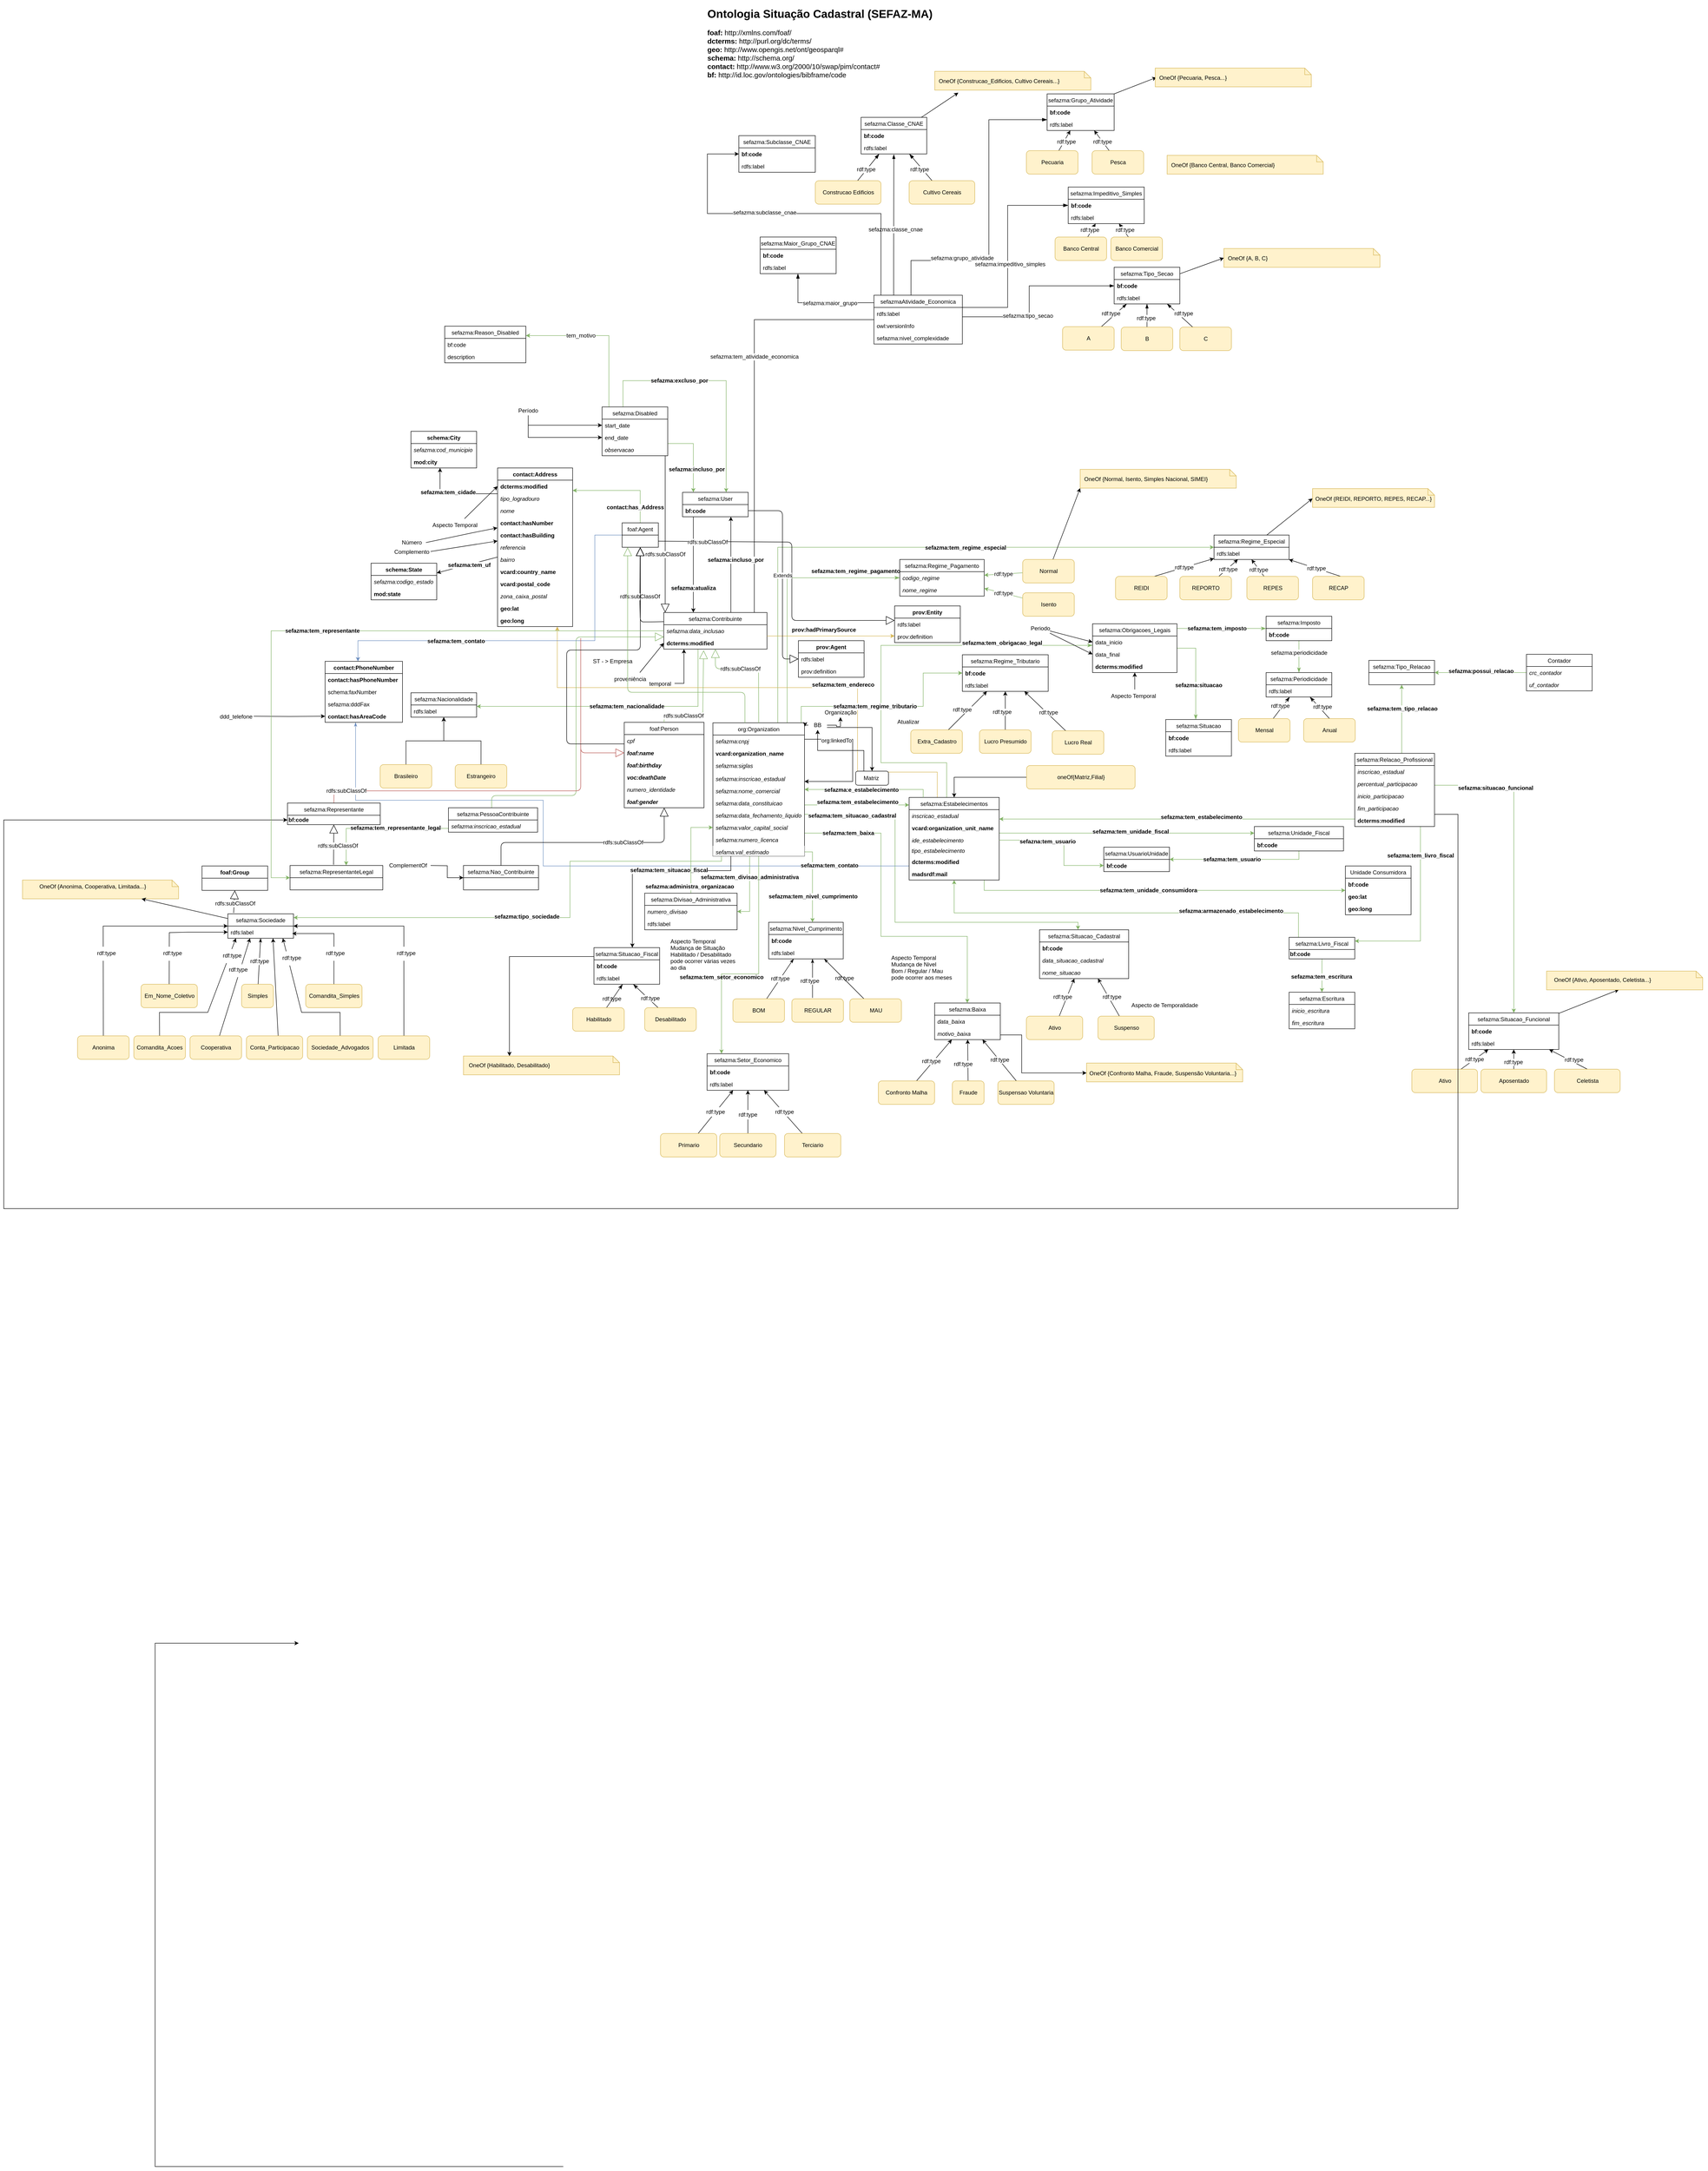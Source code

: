 <mxfile version="13.1.14" type="google"><diagram id="wMKKStm1SO6IYbJQhRgE" name="Page-1"><mxGraphModel dx="3076" dy="3106" grid="1" gridSize="10" guides="1" tooltips="1" connect="1" arrows="1" fold="1" page="1" pageScale="1" pageWidth="827" pageHeight="1169" math="0" shadow="0"><root><mxCell id="0"/><mxCell id="1" parent="0"/><mxCell id="lECvAyQ7WYBln8mvLjcv-111" style="edgeStyle=none;rounded=0;orthogonalLoop=1;jettySize=auto;html=1;startArrow=none;startFill=0;endArrow=classic;endFill=1;fontSize=12;fontColor=#000000;fillColor=#d5e8d4;strokeColor=#82b366;" parent="1" source="UNuT4qNUbemKngBReoAN-1" target="lECvAyQ7WYBln8mvLjcv-108" edge="1"><mxGeometry relative="1" as="geometry"><Array as="points"><mxPoint x="1401" y="-44"/></Array></mxGeometry></mxCell><mxCell id="lECvAyQ7WYBln8mvLjcv-112" value="sefazma:tem_usuario" style="text;html=1;align=center;verticalAlign=middle;resizable=0;points=[];fontSize=12;fontColor=#000000;labelBackgroundColor=#ffffff;fontStyle=1" parent="lECvAyQ7WYBln8mvLjcv-111" vertex="1" connectable="0"><mxGeometry x="0.243" y="-1" relative="1" as="geometry"><mxPoint x="21.08" y="1" as="offset"/></mxGeometry></mxCell><mxCell id="UNuT4qNUbemKngBReoAN-7" style="edgeStyle=orthogonalEdgeStyle;rounded=0;orthogonalLoop=1;jettySize=auto;html=1;endArrow=classic;endFill=1;fontSize=12;fillColor=#d5e8d4;strokeColor=#82b366;" parent="1" edge="1" target="UNuT4qNUbemKngBReoAN-23"><mxGeometry relative="1" as="geometry"><Array as="points"><mxPoint x="1859" y="-202"/></Array><mxPoint x="1690" y="-202.0" as="sourcePoint"/><mxPoint x="1858.93" y="273" as="targetPoint"/></mxGeometry></mxCell><mxCell id="UNuT4qNUbemKngBReoAN-8" value="sefazma:situacao_funcional" style="text;html=1;align=center;verticalAlign=middle;resizable=0;points=[];labelBackgroundColor=#ffffff;fontSize=12;fontStyle=1" parent="UNuT4qNUbemKngBReoAN-7" vertex="1" connectable="0"><mxGeometry x="0.083" y="-2" relative="1" as="geometry"><mxPoint x="-36.92" y="-179.42" as="offset"/></mxGeometry></mxCell><mxCell id="UNuT4qNUbemKngBReoAN-39" style="rounded=0;orthogonalLoop=1;jettySize=auto;html=1;endArrow=blockThin;endFill=1;endSize=8;fontSize=12;" parent="1" source="GlxkyLVM_73DbitDOqCf-28" target="UNuT4qNUbemKngBReoAN-37" edge="1"><mxGeometry relative="1" as="geometry"><mxPoint x="642.7" y="-1490" as="sourcePoint"/></mxGeometry></mxCell><mxCell id="UNuT4qNUbemKngBReoAN-40" value="rdf:type" style="text;html=1;align=center;verticalAlign=middle;resizable=0;points=[];labelBackgroundColor=#ffffff;fontSize=12;" parent="UNuT4qNUbemKngBReoAN-39" vertex="1" connectable="0"><mxGeometry x="-0.184" y="1" relative="1" as="geometry"><mxPoint x="-6.7" y="-1.5" as="offset"/></mxGeometry></mxCell><mxCell id="UNuT4qNUbemKngBReoAN-42" style="rounded=0;orthogonalLoop=1;jettySize=auto;html=1;endArrow=blockThin;endFill=1;endSize=8;fontSize=12;" parent="1" source="GlxkyLVM_73DbitDOqCf-27" target="UNuT4qNUbemKngBReoAN-37" edge="1"><mxGeometry relative="1" as="geometry"><mxPoint x="452.7" y="-1490" as="sourcePoint"/></mxGeometry></mxCell><mxCell id="UNuT4qNUbemKngBReoAN-43" value="rdf:type" style="text;html=1;align=center;verticalAlign=middle;resizable=0;points=[];labelBackgroundColor=#ffffff;fontSize=12;" parent="UNuT4qNUbemKngBReoAN-42" vertex="1" connectable="0"><mxGeometry x="-0.159" y="1" relative="1" as="geometry"><mxPoint x="-1.13" y="0.76" as="offset"/></mxGeometry></mxCell><mxCell id="UNuT4qNUbemKngBReoAN-52" value="sefazma:Maior_Grupo_CNAE" style="swimlane;fontStyle=0;childLayout=stackLayout;horizontal=1;startSize=26;fillColor=none;horizontalStack=0;resizeParent=1;resizeParentMax=0;resizeLast=0;collapsible=1;marginBottom=0;fontSize=12;" parent="1" vertex="1"><mxGeometry x="252.41" y="-1370" width="162" height="78" as="geometry"/></mxCell><mxCell id="AC1HWmU2SJyiHQo_AsN9-29" value="bf:code" style="text;strokeColor=none;fillColor=none;align=left;verticalAlign=top;spacingLeft=4;spacingRight=4;overflow=hidden;rotatable=0;points=[[0,0.5],[1,0.5]];portConstraint=eastwest;fontStyle=1" parent="UNuT4qNUbemKngBReoAN-52" vertex="1"><mxGeometry y="26" width="162" height="26" as="geometry"/></mxCell><mxCell id="AC1HWmU2SJyiHQo_AsN9-30" value="rdfs:label" style="text;strokeColor=none;fillColor=none;align=left;verticalAlign=top;spacingLeft=4;spacingRight=4;overflow=hidden;rotatable=0;points=[[0,0.5],[1,0.5]];portConstraint=eastwest;" parent="UNuT4qNUbemKngBReoAN-52" vertex="1"><mxGeometry y="52" width="162" height="26" as="geometry"/></mxCell><mxCell id="hcwrEkQill-4n2B_gDA_-3" style="edgeStyle=orthogonalEdgeStyle;rounded=0;orthogonalLoop=1;jettySize=auto;html=1;startArrow=none;startFill=0;endArrow=classic;endFill=1;fillColor=#d5e8d4;strokeColor=#82b366;" parent="1" source="UNuT4qNUbemKngBReoAN-53" target="UNuT4qNUbemKngBReoAN-13" edge="1"><mxGeometry relative="1" as="geometry"><Array as="points"/></mxGeometry></mxCell><mxCell id="hcwrEkQill-4n2B_gDA_-4" value="sefazma:tem_escritura" style="text;html=1;align=center;verticalAlign=middle;resizable=0;points=[];labelBackgroundColor=#ffffff;fontStyle=1" parent="hcwrEkQill-4n2B_gDA_-3" vertex="1" connectable="0"><mxGeometry x="0.058" y="-1" relative="1" as="geometry"><mxPoint as="offset"/></mxGeometry></mxCell><mxCell id="UNuT4qNUbemKngBReoAN-54" style="edgeStyle=orthogonalEdgeStyle;rounded=0;orthogonalLoop=1;jettySize=auto;html=1;endArrow=blockThin;endFill=1;endSize=7;fontSize=12;" parent="1" source="GlxkyLVM_73DbitDOqCf-6" target="UNuT4qNUbemKngBReoAN-58" edge="1"><mxGeometry relative="1" as="geometry"><mxPoint x="1077.08" y="-1181" as="sourcePoint"/></mxGeometry></mxCell><mxCell id="UNuT4qNUbemKngBReoAN-56" style="rounded=0;orthogonalLoop=1;jettySize=auto;html=1;endArrow=blockThin;endFill=1;endSize=7;fontSize=12;" parent="1" source="GlxkyLVM_73DbitDOqCf-5" target="UNuT4qNUbemKngBReoAN-58" edge="1"><mxGeometry relative="1" as="geometry"><mxPoint x="1197.08" y="-1181" as="sourcePoint"/><mxPoint x="1077" y="-1244" as="targetPoint"/></mxGeometry></mxCell><mxCell id="UNuT4qNUbemKngBReoAN-59" value="&lt;h1&gt;Ontologia Situação Cadastral (SEFAZ-MA)&lt;/h1&gt;&lt;div style=&quot;font-size: 15px&quot;&gt;&lt;font style=&quot;font-size: 15px&quot;&gt;&lt;b&gt;foaf:&lt;/b&gt;&amp;nbsp;http://xmlns.com/foaf/&lt;/font&gt;&lt;/div&gt;&lt;div style=&quot;font-size: 15px&quot;&gt;&lt;font style=&quot;font-size: 15px&quot;&gt;&lt;b&gt;dcterms:&amp;nbsp;&lt;/b&gt;http://purl.org/dc/terms/&lt;/font&gt;&lt;/div&gt;&lt;div style=&quot;font-size: 15px&quot;&gt;&lt;font style=&quot;font-size: 15px&quot;&gt;&lt;b&gt;geo:&lt;/b&gt;&amp;nbsp;http://www.opengis.net/ont/geosparql#&lt;/font&gt;&lt;/div&gt;&lt;div style=&quot;font-size: 15px&quot;&gt;&lt;font style=&quot;font-size: 15px&quot;&gt;&lt;b&gt;schema:&lt;/b&gt;&amp;nbsp;http://schema.org/&lt;/font&gt;&lt;/div&gt;&lt;div style=&quot;font-size: 15px&quot;&gt;&lt;b&gt;contact:&lt;/b&gt;&lt;span&gt; http://www.w3.org/2000/10/swap/pim/contact#&lt;/span&gt;&lt;br&gt;&lt;/div&gt;&lt;div style=&quot;font-size: 15px&quot;&gt;&lt;font style=&quot;font-size: 15px&quot;&gt;&lt;b&gt;bf: &lt;/b&gt;http://id.loc.gov/ontologies/bibframe/code&lt;/font&gt;&lt;/div&gt;&lt;br&gt;&lt;div style=&quot;font-size: 15px&quot;&gt;&lt;font style=&quot;font-size: 15px&quot;&gt;&lt;b&gt;&amp;nbsp;&amp;nbsp;&lt;/b&gt;&lt;/font&gt;&lt;/div&gt;" style="text;html=1;strokeColor=none;fillColor=none;spacing=5;spacingTop=-20;whiteSpace=wrap;overflow=hidden;rounded=0;" parent="1" vertex="1"><mxGeometry x="135.15" y="-1865" width="663.86" height="190" as="geometry"/></mxCell><mxCell id="UNuT4qNUbemKngBReoAN-60" style="edgeStyle=orthogonalEdgeStyle;rounded=0;orthogonalLoop=1;jettySize=auto;html=1;entryX=0;entryY=0.5;entryDx=0;entryDy=0;" parent="1" edge="1"><mxGeometry relative="1" as="geometry"><mxPoint x="-167.29" y="2741" as="sourcePoint"/><mxPoint x="-731.29" y="1626" as="targetPoint"/><Array as="points"><mxPoint x="-1037.29" y="2741"/><mxPoint x="-1037.29" y="1626"/></Array></mxGeometry></mxCell><mxCell id="UNuT4qNUbemKngBReoAN-61" style="edgeStyle=orthogonalEdgeStyle;rounded=0;orthogonalLoop=1;jettySize=auto;html=1;startArrow=none;startFill=0;endArrow=classicThin;endFill=1;endSize=8;fontSize=12;fillColor=#d5e8d4;strokeColor=#82b366;" parent="1" source="UNuT4qNUbemKngBReoAN-93" target="UNuT4qNUbemKngBReoAN-450" edge="1"><mxGeometry relative="1" as="geometry"><Array as="points"><mxPoint x="310" y="-644"/></Array></mxGeometry></mxCell><mxCell id="UNuT4qNUbemKngBReoAN-62" value="sefazma:tem_regime_pagamento" style="text;html=1;align=center;verticalAlign=middle;resizable=0;points=[];labelBackgroundColor=#ffffff;fontSize=12;fontStyle=1" parent="UNuT4qNUbemKngBReoAN-61" vertex="1" connectable="0"><mxGeometry x="-0.223" y="4" relative="1" as="geometry"><mxPoint x="150" y="-110" as="offset"/></mxGeometry></mxCell><mxCell id="UNuT4qNUbemKngBReoAN-63" style="edgeStyle=orthogonalEdgeStyle;rounded=0;orthogonalLoop=1;jettySize=auto;html=1;startArrow=none;startFill=0;endArrow=classicThin;endFill=1;endSize=8;fontSize=12;fillColor=#d5e8d4;strokeColor=#82b366;" parent="1" source="UNuT4qNUbemKngBReoAN-355" target="UNuT4qNUbemKngBReoAN-125" edge="1"><mxGeometry relative="1" as="geometry"><Array as="points"><mxPoint x="650" y="-250"/><mxPoint x="510" y="-250"/><mxPoint x="510" y="-500"/></Array></mxGeometry></mxCell><mxCell id="s9peh1zpm1Z7QGtXaNab-10" value="sefazma:tem_obrigacao_legal" style="text;html=1;align=center;verticalAlign=middle;resizable=0;points=[];labelBackgroundColor=#ffffff;fontStyle=1" parent="UNuT4qNUbemKngBReoAN-63" vertex="1" connectable="0"><mxGeometry x="0.136" y="3" relative="1" as="geometry"><mxPoint x="202" y="-2" as="offset"/></mxGeometry></mxCell><mxCell id="lECvAyQ7WYBln8mvLjcv-42" style="edgeStyle=none;rounded=0;orthogonalLoop=1;jettySize=auto;html=1;entryX=0;entryY=0.5;entryDx=0;entryDy=0;startArrow=none;startFill=0;endArrow=classic;endFill=1;fontSize=12;fontColor=#000000;" parent="1" source="UNuT4qNUbemKngBReoAN-65" target="lECvAyQ7WYBln8mvLjcv-40" edge="1"><mxGeometry relative="1" as="geometry"/></mxCell><mxCell id="UNuT4qNUbemKngBReoAN-65" value="sefazma:Regime_Especial" style="swimlane;fontStyle=0;childLayout=stackLayout;horizontal=1;startSize=26;fillColor=none;horizontalStack=0;resizeParent=1;resizeParentMax=0;resizeLast=0;collapsible=1;marginBottom=0;fontSize=12;" parent="1" vertex="1"><mxGeometry x="1220" y="-735" width="160" height="52" as="geometry"/></mxCell><mxCell id="AC1HWmU2SJyiHQo_AsN9-14" value="rdfs:label" style="text;strokeColor=none;fillColor=none;align=left;verticalAlign=top;spacingLeft=4;spacingRight=4;overflow=hidden;rotatable=0;points=[[0,0.5],[1,0.5]];portConstraint=eastwest;" parent="UNuT4qNUbemKngBReoAN-65" vertex="1"><mxGeometry y="26" width="160" height="26" as="geometry"/></mxCell><mxCell id="DUeBIROSZJsWIA__dNBy-5" style="edgeStyle=orthogonalEdgeStyle;rounded=0;orthogonalLoop=1;jettySize=auto;html=1;fillColor=#d5e8d4;strokeColor=#82b366;" parent="1" source="UNuT4qNUbemKngBReoAN-93" target="DUeBIROSZJsWIA__dNBy-1" edge="1"><mxGeometry relative="1" as="geometry"><Array as="points"><mxPoint x="230" y="67"/></Array></mxGeometry></mxCell><mxCell id="DUeBIROSZJsWIA__dNBy-6" value="sefazma:tem_divisao_administrativa" style="text;html=1;align=center;verticalAlign=middle;resizable=0;points=[];labelBackgroundColor=#ffffff;fontStyle=1" parent="DUeBIROSZJsWIA__dNBy-5" vertex="1" connectable="0"><mxGeometry x="0.076" y="3" relative="1" as="geometry"><mxPoint x="-3" y="-33" as="offset"/></mxGeometry></mxCell><mxCell id="DUeBIROSZJsWIA__dNBy-9" style="edgeStyle=orthogonalEdgeStyle;rounded=0;orthogonalLoop=1;jettySize=auto;html=1;fillColor=#d5e8d4;strokeColor=#82b366;" parent="1" source="UNuT4qNUbemKngBReoAN-93" target="UNuT4qNUbemKngBReoAN-355" edge="1"><mxGeometry relative="1" as="geometry"><Array as="points"><mxPoint x="400" y="-160"/><mxPoint x="400" y="-160"/></Array></mxGeometry></mxCell><mxCell id="hcwrEkQill-4n2B_gDA_-7" value="sefazma:tem_estabelecimento" style="text;html=1;align=center;verticalAlign=middle;resizable=0;points=[];labelBackgroundColor=#ffffff;fontStyle=1" parent="DUeBIROSZJsWIA__dNBy-9" vertex="1" connectable="0"><mxGeometry x="-0.241" y="-1" relative="1" as="geometry"><mxPoint x="28" y="-7" as="offset"/></mxGeometry></mxCell><mxCell id="DUeBIROSZJsWIA__dNBy-8" style="edgeStyle=orthogonalEdgeStyle;rounded=0;orthogonalLoop=1;jettySize=auto;html=1;fillColor=#d5e8d4;strokeColor=#82b366;" parent="1" source="s9peh1zpm1Z7QGtXaNab-46" target="UNuT4qNUbemKngBReoAN-469" edge="1"><mxGeometry relative="1" as="geometry"><Array as="points"><mxPoint x="-3" y="-830"/></Array></mxGeometry></mxCell><mxCell id="hcwrEkQill-4n2B_gDA_-8" value="contact:has_Address" style="text;html=1;align=center;verticalAlign=middle;resizable=0;points=[];labelBackgroundColor=#ffffff;fontStyle=1" parent="DUeBIROSZJsWIA__dNBy-8" vertex="1" connectable="0"><mxGeometry x="-0.338" y="3" relative="1" as="geometry"><mxPoint x="-9.37" y="33" as="offset"/></mxGeometry></mxCell><mxCell id="UNuT4qNUbemKngBReoAN-123" style="edgeStyle=orthogonalEdgeStyle;rounded=0;orthogonalLoop=1;jettySize=auto;html=1;startArrow=none;startFill=0;endArrow=classicThin;endFill=1;endSize=8;fontSize=12;fillColor=#d5e8d4;strokeColor=#82b366;" parent="1" source="UNuT4qNUbemKngBReoAN-125" target="UNuT4qNUbemKngBReoAN-468" edge="1"><mxGeometry relative="1" as="geometry"><Array as="points"><mxPoint x="1181" y="-494"/></Array><mxPoint x="1181" y="-342" as="targetPoint"/></mxGeometry></mxCell><mxCell id="UNuT4qNUbemKngBReoAN-124" value="sefazma:situacao" style="text;html=1;align=center;verticalAlign=middle;resizable=0;points=[];labelBackgroundColor=#ffffff;fontSize=12;fontStyle=1" parent="UNuT4qNUbemKngBReoAN-123" vertex="1" connectable="0"><mxGeometry x="-0.58" y="1" relative="1" as="geometry"><mxPoint x="5.08" y="78" as="offset"/></mxGeometry></mxCell><mxCell id="UNuT4qNUbemKngBReoAN-277" style="edgeStyle=orthogonalEdgeStyle;rounded=0;orthogonalLoop=1;jettySize=auto;html=1;endArrow=blockThin;endFill=1;endSize=7;fontSize=12;" parent="1" source="EDpEjoD2NMKvqshkEszW-13" edge="1"><mxGeometry relative="1" as="geometry"><mxPoint x="537" y="-1246" as="sourcePoint"/><mxPoint x="537.4" y="-1546" as="targetPoint"/><Array as="points"><mxPoint x="537" y="-1330"/><mxPoint x="537" y="-1330"/></Array></mxGeometry></mxCell><mxCell id="UNuT4qNUbemKngBReoAN-278" value="sefazma:classe_cnae" style="text;html=1;align=center;verticalAlign=middle;resizable=0;points=[];labelBackgroundColor=#ffffff;fontSize=12;" parent="UNuT4qNUbemKngBReoAN-277" vertex="1" connectable="0"><mxGeometry x="-0.067" y="-4" relative="1" as="geometry"><mxPoint as="offset"/></mxGeometry></mxCell><mxCell id="UNuT4qNUbemKngBReoAN-279" style="edgeStyle=orthogonalEdgeStyle;rounded=0;orthogonalLoop=1;jettySize=auto;html=1;entryX=0;entryY=0.5;entryDx=0;entryDy=0;endArrow=blockThin;endFill=1;endSize=8;fontSize=12;" parent="1" source="EDpEjoD2NMKvqshkEszW-13" target="UNuT4qNUbemKngBReoAN-35" edge="1"><mxGeometry relative="1" as="geometry"><Array as="points"><mxPoint x="780" y="-1220"/><mxPoint x="780" y="-1437"/></Array><mxPoint x="644.37" y="-1220" as="sourcePoint"/></mxGeometry></mxCell><mxCell id="UNuT4qNUbemKngBReoAN-280" value="sefazma:impeditivo_simples" style="text;html=1;align=center;verticalAlign=middle;resizable=0;points=[];labelBackgroundColor=#ffffff;fontSize=12;" parent="UNuT4qNUbemKngBReoAN-279" vertex="1" connectable="0"><mxGeometry x="-0.03" relative="1" as="geometry"><mxPoint x="4.37" y="26.37" as="offset"/></mxGeometry></mxCell><mxCell id="UNuT4qNUbemKngBReoAN-281" style="edgeStyle=orthogonalEdgeStyle;rounded=0;orthogonalLoop=1;jettySize=auto;html=1;endArrow=blockThin;endFill=1;endSize=8;fontSize=12;" parent="1" source="EDpEjoD2NMKvqshkEszW-13" target="UNuT4qNUbemKngBReoAN-50" edge="1"><mxGeometry relative="1" as="geometry"><Array as="points"><mxPoint x="574" y="-1320"/><mxPoint x="740" y="-1320"/><mxPoint x="740" y="-1620"/></Array><mxPoint x="574.4" y="-1246" as="sourcePoint"/></mxGeometry></mxCell><mxCell id="UNuT4qNUbemKngBReoAN-282" value="sefazma:grupo_atividade" style="text;html=1;align=center;verticalAlign=middle;resizable=0;points=[];labelBackgroundColor=#ffffff;fontSize=12;" parent="UNuT4qNUbemKngBReoAN-281" vertex="1" connectable="0"><mxGeometry x="-0.839" y="-35" relative="1" as="geometry"><mxPoint x="73.58" y="-26.17" as="offset"/></mxGeometry></mxCell><mxCell id="UNuT4qNUbemKngBReoAN-283" style="edgeStyle=orthogonalEdgeStyle;rounded=0;orthogonalLoop=1;jettySize=auto;html=1;endArrow=blockThin;endFill=1;endSize=8;fontSize=12;" parent="1" source="EDpEjoD2NMKvqshkEszW-13" target="UNuT4qNUbemKngBReoAN-52" edge="1"><mxGeometry relative="1" as="geometry"><mxPoint x="340" y="-1320" as="targetPoint"/><Array as="points"><mxPoint x="333" y="-1230"/></Array><mxPoint x="480" y="-1220" as="sourcePoint"/></mxGeometry></mxCell><mxCell id="UNuT4qNUbemKngBReoAN-284" value="sefazma:maior_grupo" style="text;html=1;align=center;verticalAlign=middle;resizable=0;points=[];labelBackgroundColor=#ffffff;fontSize=12;" parent="UNuT4qNUbemKngBReoAN-283" vertex="1" connectable="0"><mxGeometry x="-0.155" y="1" relative="1" as="geometry"><mxPoint as="offset"/></mxGeometry></mxCell><mxCell id="UNuT4qNUbemKngBReoAN-304" style="edgeStyle=orthogonalEdgeStyle;rounded=0;orthogonalLoop=1;jettySize=auto;html=1;startArrow=none;startFill=0;endArrow=classic;endFill=1;fontSize=12;fillColor=#d5e8d4;strokeColor=#82b366;" parent="1" source="UNuT4qNUbemKngBReoAN-93" target="UNuT4qNUbemKngBReoAN-65" edge="1"><mxGeometry relative="1" as="geometry"><Array as="points"><mxPoint x="290" y="-709"/></Array><mxPoint x="157" y="-840" as="sourcePoint"/></mxGeometry></mxCell><mxCell id="UNuT4qNUbemKngBReoAN-305" value="sefazma:tem_regime_especial" style="text;html=1;align=center;verticalAlign=middle;resizable=0;points=[];labelBackgroundColor=#ffffff;fontSize=12;fontStyle=1" parent="UNuT4qNUbemKngBReoAN-304" vertex="1" connectable="0"><mxGeometry x="0.434" y="-1" relative="1" as="geometry"><mxPoint x="-161.5" as="offset"/></mxGeometry></mxCell><mxCell id="UNuT4qNUbemKngBReoAN-306" style="edgeStyle=orthogonalEdgeStyle;rounded=0;orthogonalLoop=1;jettySize=auto;html=1;startArrow=none;startFill=0;endArrow=classic;endFill=1;fontSize=12;fillColor=#d5e8d4;strokeColor=#82b366;" parent="1" source="UNuT4qNUbemKngBReoAN-93" target="UNuT4qNUbemKngBReoAN-433" edge="1"><mxGeometry relative="1" as="geometry"><mxPoint x="168.71" y="-584" as="sourcePoint"/><mxPoint x="364" y="80" as="targetPoint"/><Array as="points"><mxPoint x="310" y="-60"/><mxPoint x="364" y="-60"/></Array></mxGeometry></mxCell><mxCell id="UNuT4qNUbemKngBReoAN-307" value="sefazma:tem_nivel_cumprimento" style="text;html=1;align=center;verticalAlign=middle;resizable=0;points=[];labelBackgroundColor=#ffffff;fontSize=12;fontStyle=1" parent="UNuT4qNUbemKngBReoAN-306" vertex="1" connectable="0"><mxGeometry x="0.336" y="4" relative="1" as="geometry"><mxPoint x="-3.64" as="offset"/></mxGeometry></mxCell><mxCell id="UNuT4qNUbemKngBReoAN-308" style="edgeStyle=orthogonalEdgeStyle;rounded=0;orthogonalLoop=1;jettySize=auto;html=1;fillColor=#d5e8d4;strokeColor=#82b366;" parent="1" source="UNuT4qNUbemKngBReoAN-93" target="UNuT4qNUbemKngBReoAN-90" edge="1"><mxGeometry relative="1" as="geometry"><Array as="points"><mxPoint x="510" y="-100"/><mxPoint x="510" y="120"/><mxPoint x="694" y="120"/></Array></mxGeometry></mxCell><mxCell id="s9peh1zpm1Z7QGtXaNab-17" value="sefazma:tem_baixa" style="text;html=1;align=center;verticalAlign=middle;resizable=0;points=[];fontSize=12;labelBackgroundColor=#ffffff;fontStyle=1" parent="UNuT4qNUbemKngBReoAN-308" vertex="1" connectable="0"><mxGeometry x="0.027" y="3" relative="1" as="geometry"><mxPoint x="-73" y="-201" as="offset"/></mxGeometry></mxCell><mxCell id="UNuT4qNUbemKngBReoAN-311" style="edgeStyle=orthogonalEdgeStyle;rounded=0;orthogonalLoop=1;jettySize=auto;html=1;fontSize=12;fillColor=#d5e8d4;strokeColor=#82b366;" parent="1" source="UNuT4qNUbemKngBReoAN-93" target="UNuT4qNUbemKngBReoAN-119" edge="1"><mxGeometry relative="1" as="geometry"><Array as="points"><mxPoint x="540" y="-140"/><mxPoint x="540" y="90"/><mxPoint x="930" y="90"/></Array></mxGeometry></mxCell><mxCell id="UNuT4qNUbemKngBReoAN-312" value="sefazma:tem_situacao_cadastral&amp;nbsp;" style="text;html=1;align=center;verticalAlign=middle;resizable=0;points=[];labelBackgroundColor=#ffffff;fontSize=12;fontStyle=1" parent="UNuT4qNUbemKngBReoAN-311" vertex="1" connectable="0"><mxGeometry x="0.068" relative="1" as="geometry"><mxPoint x="-110" y="-227" as="offset"/></mxGeometry></mxCell><mxCell id="UNuT4qNUbemKngBReoAN-318" style="edgeStyle=orthogonalEdgeStyle;rounded=0;orthogonalLoop=1;jettySize=auto;html=1;startArrow=none;startFill=0;endArrow=classic;endFill=1;fontSize=12;fontColor=#000000;fillColor=#d5e8d4;strokeColor=#82b366;" parent="1" source="UNuT4qNUbemKngBReoAN-485" target="UNuT4qNUbemKngBReoAN-313" edge="1"><mxGeometry relative="1" as="geometry"><Array as="points"><mxPoint x="120" y="-370"/></Array><mxPoint x="87.08" y="-610" as="sourcePoint"/></mxGeometry></mxCell><mxCell id="UNuT4qNUbemKngBReoAN-319" value="sefazma:tem_nacionalidade" style="text;html=1;align=center;verticalAlign=middle;resizable=0;points=[];labelBackgroundColor=#ffffff;fontSize=12;fontColor=#000000;fontStyle=1" parent="UNuT4qNUbemKngBReoAN-318" vertex="1" connectable="0"><mxGeometry x="0.041" relative="1" as="geometry"><mxPoint x="35.15" as="offset"/></mxGeometry></mxCell><mxCell id="UNuT4qNUbemKngBReoAN-329" style="edgeStyle=orthogonalEdgeStyle;rounded=0;orthogonalLoop=1;jettySize=auto;html=1;startArrow=classic;startFill=1;endArrow=none;endFill=0;fontSize=12;fillColor=#d5e8d4;strokeColor=#82b366;" parent="1" source="UNuT4qNUbemKngBReoAN-331" target="UNuT4qNUbemKngBReoAN-291" edge="1"><mxGeometry relative="1" as="geometry"><Array as="points"><mxPoint x="180" y="-1064"/><mxPoint x="-40" y="-1064"/></Array></mxGeometry></mxCell><mxCell id="UNuT4qNUbemKngBReoAN-330" value="sefazma:excluso_por" style="text;html=1;align=center;verticalAlign=middle;resizable=0;points=[];labelBackgroundColor=#ffffff;fontSize=12;fontStyle=1" parent="UNuT4qNUbemKngBReoAN-329" vertex="1" connectable="0"><mxGeometry x="-0.101" y="-61" relative="1" as="geometry"><mxPoint x="-161" y="-7" as="offset"/></mxGeometry></mxCell><mxCell id="UNuT4qNUbemKngBReoAN-334" style="edgeStyle=orthogonalEdgeStyle;rounded=0;orthogonalLoop=1;jettySize=auto;html=1;" parent="1" source="UNuT4qNUbemKngBReoAN-331" target="UNuT4qNUbemKngBReoAN-485" edge="1"><mxGeometry relative="1" as="geometry"><mxPoint x="79.071" y="-1034" as="sourcePoint"/><mxPoint x="79" y="-620" as="targetPoint"/><Array as="points"><mxPoint x="110" y="-720"/><mxPoint x="110" y="-720"/></Array></mxGeometry></mxCell><mxCell id="UNuT4qNUbemKngBReoAN-335" value="&lt;span style=&quot;text-align: left ; background-color: rgb(248 , 249 , 250)&quot;&gt;sefazma:&lt;/span&gt;atualiza" style="text;html=1;align=center;verticalAlign=middle;resizable=0;points=[];;labelBackgroundColor=#ffffff;fontStyle=1" parent="UNuT4qNUbemKngBReoAN-334" vertex="1" connectable="0"><mxGeometry x="0.254" y="2" relative="1" as="geometry"><mxPoint x="-2.0" y="24.0" as="offset"/></mxGeometry></mxCell><mxCell id="UNuT4qNUbemKngBReoAN-336" value="" style="endArrow=none;html=1;edgeStyle=orthogonalEdgeStyle;rounded=0;" parent="1" target="EDpEjoD2NMKvqshkEszW-13" edge="1"><mxGeometry width="50" height="50" relative="1" as="geometry"><mxPoint x="240" y="-570" as="sourcePoint"/><mxPoint x="504.37" y="-1194" as="targetPoint"/><Array as="points"><mxPoint x="240" y="-1194"/></Array></mxGeometry></mxCell><mxCell id="UNuT4qNUbemKngBReoAN-337" value="sefazma:tem_atividade_economica" style="text;html=1;align=center;verticalAlign=middle;resizable=0;points=[];labelBackgroundColor=#ffffff;" parent="UNuT4qNUbemKngBReoAN-336" vertex="1" connectable="0"><mxGeometry x="-0.237" y="-1" relative="1" as="geometry"><mxPoint x="-1.0" y="-210.0" as="offset"/></mxGeometry></mxCell><mxCell id="UNuT4qNUbemKngBReoAN-338" style="edgeStyle=orthogonalEdgeStyle;rounded=0;orthogonalLoop=1;jettySize=auto;html=1;startArrow=none;startFill=0;endArrow=classic;endFill=1;fontSize=12;fillColor=#d5e8d4;strokeColor=#82b366;" parent="1" source="UNuT4qNUbemKngBReoAN-291" target="UNuT4qNUbemKngBReoAN-331" edge="1"><mxGeometry relative="1" as="geometry"><Array as="points"><mxPoint x="110" y="-930"/></Array></mxGeometry></mxCell><mxCell id="UNuT4qNUbemKngBReoAN-339" value="&lt;b&gt;sefazma:incluso_por&lt;/b&gt;" style="text;html=1;align=center;verticalAlign=middle;resizable=0;points=[];labelBackgroundColor=#ffffff;fontSize=12;" parent="UNuT4qNUbemKngBReoAN-338" vertex="1" connectable="0"><mxGeometry x="-0.377" y="4" relative="1" as="geometry"><mxPoint x="11.85" y="59" as="offset"/></mxGeometry></mxCell><mxCell id="UNuT4qNUbemKngBReoAN-340" style="edgeStyle=orthogonalEdgeStyle;rounded=0;orthogonalLoop=1;jettySize=auto;html=1;startArrow=none;startFill=0;endArrow=classic;endFill=1;fontSize=12;fontColor=#000000;" parent="1" source="UNuT4qNUbemKngBReoAN-469" target="UNuT4qNUbemKngBReoAN-344" edge="1"><mxGeometry relative="1" as="geometry"><Array as="points"><mxPoint x="-430" y="-823"/></Array></mxGeometry></mxCell><mxCell id="UNuT4qNUbemKngBReoAN-341" value="sefazma:tem_cidade" style="text;html=1;align=center;verticalAlign=middle;resizable=0;points=[];labelBackgroundColor=#ffffff;fontSize=12;fontColor=#000000;fontStyle=1" parent="UNuT4qNUbemKngBReoAN-340" vertex="1" connectable="0"><mxGeometry x="0.047" y="-3" relative="1" as="geometry"><mxPoint x="-12.71" as="offset"/></mxGeometry></mxCell><mxCell id="UNuT4qNUbemKngBReoAN-347" style="rounded=0;orthogonalLoop=1;jettySize=auto;html=1;startArrow=none;startFill=0;endArrow=classicThin;endFill=1;fontSize=12;fontColor=#000000;edgeStyle=orthogonalEdgeStyle;fillColor=#dae8fc;strokeColor=#6c8ebf;" parent="1" source="UNuT4qNUbemKngBReoAN-355" target="UNuT4qNUbemKngBReoAN-74" edge="1"><mxGeometry relative="1" as="geometry"><mxPoint x="-594.33" y="-1131" as="targetPoint"/><Array as="points"><mxPoint x="-210" y="-30"/><mxPoint x="-210" y="-170"/><mxPoint x="-610" y="-170"/></Array></mxGeometry></mxCell><mxCell id="0CadnRPOglryLOA6DTlV-1" value="sefazma:tem_contato" style="edgeLabel;html=1;align=center;verticalAlign=middle;resizable=0;points=[];fontSize=12;fontStyle=1" parent="UNuT4qNUbemKngBReoAN-347" vertex="1" connectable="0"><mxGeometry x="-0.764" y="-3" relative="1" as="geometry"><mxPoint x="5" y="2" as="offset"/></mxGeometry></mxCell><mxCell id="UNuT4qNUbemKngBReoAN-349" style="edgeStyle=orthogonalEdgeStyle;rounded=0;orthogonalLoop=1;jettySize=auto;html=1;startArrow=none;startFill=0;endArrow=classic;endFill=1;fontSize=12;fillColor=#d5e8d4;strokeColor=#82b366;" parent="1" source="UNuT4qNUbemKngBReoAN-355" target="UNuT4qNUbemKngBReoAN-1" edge="1"><mxGeometry relative="1" as="geometry"><Array as="points"><mxPoint x="1180" y="-100"/><mxPoint x="1180" y="-100"/></Array></mxGeometry></mxCell><mxCell id="UNuT4qNUbemKngBReoAN-350" value="sefazma:tem_unidade_fiscal" style="text;html=1;align=center;verticalAlign=middle;resizable=0;points=[];labelBackgroundColor=#ffffff;fontSize=12;fontStyle=1" parent="UNuT4qNUbemKngBReoAN-349" vertex="1" connectable="0"><mxGeometry x="0.207" y="-4" relative="1" as="geometry"><mxPoint x="-49" y="-7" as="offset"/></mxGeometry></mxCell><mxCell id="UNuT4qNUbemKngBReoAN-351" style="edgeStyle=orthogonalEdgeStyle;rounded=0;orthogonalLoop=1;jettySize=auto;html=1;startArrow=none;startFill=0;endArrow=classic;endFill=1;fontSize=12;fillColor=#fff2cc;strokeColor=#d6b656;" parent="1" source="UNuT4qNUbemKngBReoAN-355" target="UNuT4qNUbemKngBReoAN-469" edge="1"><mxGeometry relative="1" as="geometry"><Array as="points"><mxPoint x="630" y="-230"/><mxPoint x="460" y="-230"/><mxPoint x="460" y="-410"/><mxPoint x="-180" y="-410"/></Array><mxPoint x="-450" y="-920" as="targetPoint"/><mxPoint x="-140" y="-920" as="sourcePoint"/></mxGeometry></mxCell><mxCell id="UNuT4qNUbemKngBReoAN-352" value="sefazma:tem_endereco" style="text;html=1;align=center;verticalAlign=middle;resizable=0;points=[];labelBackgroundColor=#ffffff;fontSize=12;fontStyle=1" parent="UNuT4qNUbemKngBReoAN-351" vertex="1" connectable="0"><mxGeometry x="-0.055" y="-2" relative="1" as="geometry"><mxPoint x="118.76" y="-4" as="offset"/></mxGeometry></mxCell><mxCell id="UNuT4qNUbemKngBReoAN-353" style="edgeStyle=orthogonalEdgeStyle;rounded=0;orthogonalLoop=1;jettySize=auto;html=1;endArrow=none;endFill=0;fontSize=12;startArrow=classic;startFill=1;fillColor=#d5e8d4;strokeColor=#82b366;" parent="1" source="UNuT4qNUbemKngBReoAN-355" target="UNuT4qNUbemKngBReoAN-53" edge="1"><mxGeometry relative="1" as="geometry"><Array as="points"><mxPoint x="666" y="70"/><mxPoint x="1400" y="70"/></Array></mxGeometry></mxCell><mxCell id="UNuT4qNUbemKngBReoAN-354" value="sefazma:armazenado_estabelecimento" style="text;html=1;align=center;verticalAlign=middle;resizable=0;points=[];labelBackgroundColor=#ffffff;fontSize=12;fontStyle=1" parent="UNuT4qNUbemKngBReoAN-353" vertex="1" connectable="0"><mxGeometry x="0.42" y="4" relative="1" as="geometry"><mxPoint x="52" as="offset"/></mxGeometry></mxCell><mxCell id="lECvAyQ7WYBln8mvLjcv-133" value="sefazma:tem_unidade_consumidora" style="edgeStyle=orthogonalEdgeStyle;rounded=0;orthogonalLoop=1;jettySize=auto;html=1;startArrow=none;startFill=0;endArrow=classic;endFill=1;fontSize=12;fontColor=#000000;fontStyle=1;fillColor=#d5e8d4;strokeColor=#82b366;" parent="1" source="UNuT4qNUbemKngBReoAN-355" target="lECvAyQ7WYBln8mvLjcv-115" edge="1"><mxGeometry x="-0.061" relative="1" as="geometry"><mxPoint x="1420" y="-50" as="targetPoint"/><mxPoint x="1310" y="-24" as="sourcePoint"/><Array as="points"><mxPoint x="730" y="22"/></Array><mxPoint as="offset"/></mxGeometry></mxCell><mxCell id="UNuT4qNUbemKngBReoAN-366" style="edgeStyle=orthogonalEdgeStyle;rounded=0;orthogonalLoop=1;jettySize=auto;html=1;startArrow=none;startFill=0;endArrow=classic;endFill=1;fontSize=12;" parent="1" source="UNuT4qNUbemKngBReoAN-93" target="UNuT4qNUbemKngBReoAN-455" edge="1"><mxGeometry relative="1" as="geometry"><mxPoint x="-331.43" y="162" as="sourcePoint"/><Array as="points"><mxPoint x="190" y="-20"/><mxPoint x="-20" y="-20"/></Array></mxGeometry></mxCell><mxCell id="UNuT4qNUbemKngBReoAN-367" value="sefazma:tem_situacao_fiscal" style="text;html=1;align=center;verticalAlign=middle;resizable=0;points=[];labelBackgroundColor=#ffffff;fontSize=12;fontStyle=1" parent="UNuT4qNUbemKngBReoAN-366" vertex="1" connectable="0"><mxGeometry x="-0.727" relative="1" as="geometry"><mxPoint x="-108" y="-1" as="offset"/></mxGeometry></mxCell><mxCell id="UNuT4qNUbemKngBReoAN-368" style="edgeStyle=orthogonalEdgeStyle;rounded=0;orthogonalLoop=1;jettySize=auto;html=1;startArrow=none;startFill=0;endArrow=classic;endFill=1;fontSize=12;fillColor=#d5e8d4;strokeColor=#82b366;" parent="1" source="UNuT4qNUbemKngBReoAN-93" target="UNuT4qNUbemKngBReoAN-116" edge="1"><mxGeometry relative="1" as="geometry"><mxPoint x="237.08" y="-610" as="sourcePoint"/><Array as="points"><mxPoint x="340" y="-370"/><mxPoint x="600" y="-370"/><mxPoint x="600" y="-441"/></Array></mxGeometry></mxCell><mxCell id="UNuT4qNUbemKngBReoAN-369" value="sefazma:tem_regime_tributario" style="text;html=1;align=center;verticalAlign=middle;resizable=0;points=[];labelBackgroundColor=#ffffff;fontSize=12;fontStyle=1" parent="UNuT4qNUbemKngBReoAN-368" vertex="1" connectable="0"><mxGeometry x="-0.272" y="4" relative="1" as="geometry"><mxPoint x="28.08" y="4" as="offset"/></mxGeometry></mxCell><mxCell id="UNuT4qNUbemKngBReoAN-373" value="rdf:type" style="rounded=0;orthogonalLoop=1;jettySize=auto;html=1;startArrow=none;startFill=0;endArrow=classic;endFill=1;fontSize=12;exitX=0.75;exitY=0;exitDx=0;exitDy=0;" parent="1" source="GlxkyLVM_73DbitDOqCf-4" target="UNuT4qNUbemKngBReoAN-65" edge="1"><mxGeometry relative="1" as="geometry"><Array as="points"/><mxPoint x="1047" y="-646.48" as="sourcePoint"/></mxGeometry></mxCell><mxCell id="UNuT4qNUbemKngBReoAN-374" value="rdf:type" style="rounded=0;orthogonalLoop=1;jettySize=auto;html=1;startArrow=none;startFill=0;endArrow=classic;endFill=1;fontSize=12;" parent="1" source="GlxkyLVM_73DbitDOqCf-3" target="UNuT4qNUbemKngBReoAN-65" edge="1"><mxGeometry x="-0.091" y="-2" relative="1" as="geometry"><mxPoint x="1257.08" y="-660" as="targetPoint"/><mxPoint as="offset"/><mxPoint x="1222.5" y="-647" as="sourcePoint"/></mxGeometry></mxCell><mxCell id="UNuT4qNUbemKngBReoAN-375" value="rdf:type" style="rounded=0;orthogonalLoop=1;jettySize=auto;html=1;entryX=0.5;entryY=1;entryDx=0;entryDy=0;startArrow=none;startFill=0;endArrow=classic;endFill=1;fontSize=12;" parent="1" source="GlxkyLVM_73DbitDOqCf-2" target="UNuT4qNUbemKngBReoAN-65" edge="1"><mxGeometry x="-0.19" y="1" relative="1" as="geometry"><mxPoint as="offset"/><mxPoint x="1323.226" y="-647" as="sourcePoint"/></mxGeometry></mxCell><mxCell id="UNuT4qNUbemKngBReoAN-376" value="rdf:type" style="rounded=0;orthogonalLoop=1;jettySize=auto;html=1;startArrow=none;startFill=0;endArrow=classic;endFill=1;fontSize=12;exitX=0.6;exitY=0.04;exitDx=0;exitDy=0;exitPerimeter=0;" parent="1" source="DUeBIROSZJsWIA__dNBy-18" target="UNuT4qNUbemKngBReoAN-65" edge="1"><mxGeometry relative="1" as="geometry"><mxPoint x="1490" y="-647" as="sourcePoint"/><mxPoint x="1357.08" y="-662" as="targetPoint"/><Array as="points"/></mxGeometry></mxCell><mxCell id="UNuT4qNUbemKngBReoAN-405" value="rdf:type" style="endArrow=classicThin;endSize=6;endFill=1;html=1;fontSize=12;entryX=0.5;entryY=1;entryDx=0;entryDy=0;" parent="1" source="GlxkyLVM_73DbitDOqCf-46" target="UNuT4qNUbemKngBReoAN-418" edge="1"><mxGeometry width="160" relative="1" as="geometry"><mxPoint x="-812.35" y="224" as="sourcePoint"/><mxPoint x="-1112.35" y="120" as="targetPoint"/></mxGeometry></mxCell><mxCell id="UNuT4qNUbemKngBReoAN-429" style="rounded=0;orthogonalLoop=1;jettySize=auto;html=1;endArrow=classicThin;endFill=1;fontSize=12;" parent="1" source="DUeBIROSZJsWIA__dNBy-10" target="UNuT4qNUbemKngBReoAN-433" edge="1"><mxGeometry relative="1" as="geometry"><mxPoint x="294.769" y="251" as="sourcePoint"/></mxGeometry></mxCell><mxCell id="DUeBIROSZJsWIA__dNBy-14" value="rdf:type" style="text;html=1;align=center;verticalAlign=middle;resizable=0;points=[];labelBackgroundColor=#ffffff;" parent="UNuT4qNUbemKngBReoAN-429" vertex="1" connectable="0"><mxGeometry x="-0.249" y="2" relative="1" as="geometry"><mxPoint x="8.13" y="-10.57" as="offset"/></mxGeometry></mxCell><mxCell id="UNuT4qNUbemKngBReoAN-431" style="rounded=0;orthogonalLoop=1;jettySize=auto;html=1;endArrow=classicThin;endFill=1;fontSize=12;" parent="1" source="DUeBIROSZJsWIA__dNBy-12" target="UNuT4qNUbemKngBReoAN-433" edge="1"><mxGeometry relative="1" as="geometry"><mxPoint x="438.506" y="251" as="sourcePoint"/><mxPoint x="364.07" y="171" as="targetPoint"/></mxGeometry></mxCell><mxCell id="UNuT4qNUbemKngBReoAN-434" style="edgeStyle=orthogonalEdgeStyle;rounded=0;orthogonalLoop=1;jettySize=auto;html=1;endArrow=classic;endFill=1;fontSize=12;fillColor=#d5e8d4;strokeColor=#82b366;" parent="1" source="UNuT4qNUbemKngBReoAN-93" target="UNuT4qNUbemKngBReoAN-418" edge="1"><mxGeometry relative="1" as="geometry"><mxPoint x="150" y="-90" as="sourcePoint"/><Array as="points"><mxPoint x="170" y="-40"/><mxPoint x="-153" y="-40"/><mxPoint x="-153" y="80"/></Array><mxPoint x="-457" y="90" as="targetPoint"/></mxGeometry></mxCell><mxCell id="UNuT4qNUbemKngBReoAN-435" value="sefazma:tipo_sociedade" style="text;html=1;align=center;verticalAlign=middle;resizable=0;points=[];labelBackgroundColor=#ffffff;fontSize=12;fontStyle=1" parent="UNuT4qNUbemKngBReoAN-434" vertex="1" connectable="0"><mxGeometry x="0.048" y="-2" relative="1" as="geometry"><mxPoint as="offset"/></mxGeometry></mxCell><mxCell id="UNuT4qNUbemKngBReoAN-436" value="" style="endArrow=block;endSize=16;endFill=0;html=1;fontSize=12;edgeStyle=orthogonalEdgeStyle;fillColor=#d5e8d4;strokeColor=#82b366;" parent="1" source="UNuT4qNUbemKngBReoAN-112" target="UNuT4qNUbemKngBReoAN-485" edge="1"><mxGeometry width="160" relative="1" as="geometry"><mxPoint x="-227" y="-100" as="sourcePoint"/><mxPoint x="70" y="-118" as="targetPoint"/><Array as="points"><mxPoint x="-320" y="-180"/><mxPoint x="-140" y="-180"/><mxPoint x="-140" y="-518"/></Array></mxGeometry></mxCell><mxCell id="UNuT4qNUbemKngBReoAN-437" value="rdf:type" style="edgeStyle=orthogonalEdgeStyle;rounded=0;orthogonalLoop=1;jettySize=auto;html=1;endArrow=classicThin;endFill=1;fontSize=12;" parent="1" target="UNuT4qNUbemKngBReoAN-433" edge="1"><mxGeometry x="-0.125" y="6" relative="1" as="geometry"><mxPoint x="364.1" y="251" as="sourcePoint"/><mxPoint x="370" y="201" as="targetPoint"/><Array as="points"><mxPoint x="364" y="230"/><mxPoint x="364" y="230"/></Array><mxPoint as="offset"/></mxGeometry></mxCell><mxCell id="UNuT4qNUbemKngBReoAN-438" style="rounded=0;orthogonalLoop=1;jettySize=auto;html=1;endArrow=blockThin;endFill=1;endSize=7;fontSize=12;" parent="1" source="GlxkyLVM_73DbitDOqCf-7" target="UNuT4qNUbemKngBReoAN-58" edge="1"><mxGeometry relative="1" as="geometry"><mxPoint x="960" y="-1180" as="sourcePoint"/></mxGeometry></mxCell><mxCell id="UNuT4qNUbemKngBReoAN-439" value="rdf:type" style="text;html=1;align=center;verticalAlign=middle;resizable=0;points=[];labelBackgroundColor=#ffffff;fontSize=12;" parent="UNuT4qNUbemKngBReoAN-438" vertex="1" connectable="0"><mxGeometry x="0.688" relative="1" as="geometry"><mxPoint x="-25.2" y="12.81" as="offset"/></mxGeometry></mxCell><mxCell id="UNuT4qNUbemKngBReoAN-441" style="edgeStyle=orthogonalEdgeStyle;rounded=0;orthogonalLoop=1;jettySize=auto;html=1;endArrow=blockThin;endFill=1;endSize=7;fontSize=12;" parent="1" source="EDpEjoD2NMKvqshkEszW-13" target="UNuT4qNUbemKngBReoAN-58" edge="1"><mxGeometry relative="1" as="geometry"><Array as="points"><mxPoint x="826" y="-1200"/><mxPoint x="826" y="-1266"/></Array><mxPoint x="644.37" y="-1200" as="sourcePoint"/></mxGeometry></mxCell><mxCell id="UNuT4qNUbemKngBReoAN-442" value="sefazma:tipo_secao" style="text;html=1;align=center;verticalAlign=middle;resizable=0;points=[];labelBackgroundColor=#ffffff;fontSize=12;" parent="UNuT4qNUbemKngBReoAN-441" vertex="1" connectable="0"><mxGeometry x="-0.285" y="2" relative="1" as="geometry"><mxPoint as="offset"/></mxGeometry></mxCell><mxCell id="UNuT4qNUbemKngBReoAN-450" value="sefazma:Regime_Pagamento" style="swimlane;fontStyle=0;childLayout=stackLayout;horizontal=1;startSize=26;fillColor=none;horizontalStack=0;resizeParent=1;resizeParentMax=0;resizeLast=0;collapsible=1;marginBottom=0;fontSize=12;" parent="1" vertex="1"><mxGeometry x="550" y="-683" width="180" height="78" as="geometry"/></mxCell><mxCell id="UNuT4qNUbemKngBReoAN-451" value="codigo_regime" style="text;strokeColor=none;fillColor=none;align=left;verticalAlign=top;spacingLeft=4;spacingRight=4;overflow=hidden;rotatable=0;points=[[0,0.5],[1,0.5]];portConstraint=eastwest;fontStyle=2" parent="UNuT4qNUbemKngBReoAN-450" vertex="1"><mxGeometry y="26" width="180" height="26" as="geometry"/></mxCell><mxCell id="UNuT4qNUbemKngBReoAN-452" value="nome_regime" style="text;strokeColor=none;fillColor=none;align=left;verticalAlign=top;spacingLeft=4;spacingRight=4;overflow=hidden;rotatable=0;points=[[0,0.5],[1,0.5]];portConstraint=eastwest;fontStyle=2" parent="UNuT4qNUbemKngBReoAN-450" vertex="1"><mxGeometry y="52" width="180" height="26" as="geometry"/></mxCell><mxCell id="gmip23zC5pL8jJ_eAAbr-2" style="rounded=0;orthogonalLoop=1;jettySize=auto;html=1;endArrow=classicThin;endFill=1;endSize=8;" parent="1" source="gmip23zC5pL8jJ_eAAbr-14" target="AC1HWmU2SJyiHQo_AsN9-9" edge="1"><mxGeometry relative="1" as="geometry"><mxPoint x="31.51" y="308" as="sourcePoint"/></mxGeometry></mxCell><mxCell id="gmip23zC5pL8jJ_eAAbr-4" value="rdf:type" style="text;html=1;align=center;verticalAlign=middle;resizable=0;points=[];labelBackgroundColor=#ffffff;" parent="gmip23zC5pL8jJ_eAAbr-2" vertex="1" connectable="0"><mxGeometry x="0.376" relative="1" as="geometry"><mxPoint x="-63.05" y="15.34" as="offset"/></mxGeometry></mxCell><mxCell id="gmip23zC5pL8jJ_eAAbr-3" style="rounded=0;orthogonalLoop=1;jettySize=auto;html=1;endArrow=classicThin;endFill=1;endSize=8;" parent="1" source="gmip23zC5pL8jJ_eAAbr-11" target="AC1HWmU2SJyiHQo_AsN9-9" edge="1"><mxGeometry relative="1" as="geometry"><mxPoint x="-95.21" y="308" as="sourcePoint"/></mxGeometry></mxCell><mxCell id="UNuT4qNUbemKngBReoAN-456" style="edgeStyle=orthogonalEdgeStyle;rounded=0;orthogonalLoop=1;jettySize=auto;html=1;startArrow=none;startFill=0;endArrow=classicThin;endFill=1;endSize=8;fontSize=12;fillColor=#d5e8d4;strokeColor=#82b366;" parent="1" source="UNuT4qNUbemKngBReoAN-125" target="UNuT4qNUbemKngBReoAN-466" edge="1"><mxGeometry relative="1" as="geometry"><mxPoint x="1115.37" y="-536" as="sourcePoint"/><mxPoint x="1241" y="-510" as="targetPoint"/><Array as="points"><mxPoint x="1201" y="-536"/><mxPoint x="1201" y="-536"/></Array></mxGeometry></mxCell><mxCell id="UNuT4qNUbemKngBReoAN-457" value="sefazma:tem_imposto" style="text;html=1;align=center;verticalAlign=middle;resizable=0;points=[];labelBackgroundColor=#ffffff;fontSize=12;fontStyle=1" parent="UNuT4qNUbemKngBReoAN-456" vertex="1" connectable="0"><mxGeometry x="-0.41" y="21" relative="1" as="geometry"><mxPoint x="28.92" y="21" as="offset"/></mxGeometry></mxCell><mxCell id="UNuT4qNUbemKngBReoAN-459" style="rounded=0;orthogonalLoop=1;jettySize=auto;html=1;startArrow=none;startFill=0;endArrow=classicThin;endFill=1;endSize=8;fontSize=12;" parent="1" source="DUeBIROSZJsWIA__dNBy-16" target="UNuT4qNUbemKngBReoAN-458" edge="1"><mxGeometry relative="1" as="geometry"><mxPoint x="1282.2" y="-348" as="sourcePoint"/></mxGeometry></mxCell><mxCell id="UNuT4qNUbemKngBReoAN-460" value="rdf:type" style="text;html=1;align=center;verticalAlign=middle;resizable=0;points=[];labelBackgroundColor=#ffffff;fontSize=12;" parent="UNuT4qNUbemKngBReoAN-459" vertex="1" connectable="0"><mxGeometry x="0.652" y="-4" relative="1" as="geometry"><mxPoint x="-17.37" y="8.74" as="offset"/></mxGeometry></mxCell><mxCell id="UNuT4qNUbemKngBReoAN-462" style="rounded=0;orthogonalLoop=1;jettySize=auto;html=1;startArrow=none;startFill=0;endArrow=classicThin;endFill=1;endSize=8;fontSize=12;exitX=0.5;exitY=0;exitDx=0;exitDy=0;" parent="1" source="DUeBIROSZJsWIA__dNBy-15" target="UNuT4qNUbemKngBReoAN-458" edge="1"><mxGeometry relative="1" as="geometry"><mxPoint x="1511" y="-348" as="sourcePoint"/></mxGeometry></mxCell><mxCell id="UNuT4qNUbemKngBReoAN-464" style="edgeStyle=orthogonalEdgeStyle;rounded=0;orthogonalLoop=1;jettySize=auto;html=1;startArrow=none;startFill=0;endArrow=classicThin;endFill=1;endSize=8;fontSize=12;fillColor=#d5e8d4;strokeColor=#82b366;" parent="1" source="UNuT4qNUbemKngBReoAN-466" target="UNuT4qNUbemKngBReoAN-458" edge="1"><mxGeometry relative="1" as="geometry"><Array as="points"/></mxGeometry></mxCell><mxCell id="UNuT4qNUbemKngBReoAN-465" value="sefazma:periodicidade" style="text;html=1;align=center;verticalAlign=middle;resizable=0;points=[];labelBackgroundColor=#ffffff;fontSize=12;" parent="UNuT4qNUbemKngBReoAN-464" vertex="1" connectable="0"><mxGeometry x="-0.415" y="-3" relative="1" as="geometry"><mxPoint x="3" y="6" as="offset"/></mxGeometry></mxCell><mxCell id="lECvAyQ7WYBln8mvLjcv-62" style="edgeStyle=none;rounded=0;orthogonalLoop=1;jettySize=auto;html=1;entryX=0.151;entryY=1.138;entryDx=0;entryDy=0;entryPerimeter=0;startArrow=none;startFill=0;endArrow=classic;endFill=1;fontSize=12;fontColor=#000000;" parent="1" source="UNuT4qNUbemKngBReoAN-37" target="lECvAyQ7WYBln8mvLjcv-60" edge="1"><mxGeometry relative="1" as="geometry"/></mxCell><mxCell id="UNuT4qNUbemKngBReoAN-37" value="sefazma:Classe_CNAE" style="swimlane;fontStyle=0;childLayout=stackLayout;horizontal=1;startSize=26;fillColor=none;horizontalStack=0;resizeParent=1;resizeParentMax=0;resizeLast=0;collapsible=1;marginBottom=0;fontSize=12;" parent="1" vertex="1"><mxGeometry x="467.58" y="-1625" width="140" height="78" as="geometry"/></mxCell><mxCell id="UNuT4qNUbemKngBReoAN-38" value="bf:code" style="text;strokeColor=none;fillColor=none;align=left;verticalAlign=top;spacingLeft=4;spacingRight=4;overflow=hidden;rotatable=0;points=[[0,0.5],[1,0.5]];portConstraint=eastwest;fontStyle=1" parent="UNuT4qNUbemKngBReoAN-37" vertex="1"><mxGeometry y="26" width="140" height="26" as="geometry"/></mxCell><mxCell id="AC1HWmU2SJyiHQo_AsN9-1" value="rdfs:label" style="text;strokeColor=none;fillColor=none;align=left;verticalAlign=top;spacingLeft=4;spacingRight=4;overflow=hidden;rotatable=0;points=[[0,0.5],[1,0.5]];portConstraint=eastwest;" parent="UNuT4qNUbemKngBReoAN-37" vertex="1"><mxGeometry y="52" width="140" height="26" as="geometry"/></mxCell><mxCell id="UNuT4qNUbemKngBReoAN-58" value="sefazma:Tipo_Secao" style="swimlane;fontStyle=0;childLayout=stackLayout;horizontal=1;startSize=26;fillColor=none;horizontalStack=0;resizeParent=1;resizeParentMax=0;resizeLast=0;collapsible=1;marginBottom=0;fontSize=12;" parent="1" vertex="1"><mxGeometry x="1007.08" y="-1305.5" width="140" height="78" as="geometry"/></mxCell><mxCell id="AC1HWmU2SJyiHQo_AsN9-4" value="bf:code" style="text;strokeColor=none;fillColor=none;align=left;verticalAlign=top;spacingLeft=4;spacingRight=4;overflow=hidden;rotatable=0;points=[[0,0.5],[1,0.5]];portConstraint=eastwest;fontStyle=1" parent="UNuT4qNUbemKngBReoAN-58" vertex="1"><mxGeometry y="26" width="140" height="26" as="geometry"/></mxCell><mxCell id="AC1HWmU2SJyiHQo_AsN9-3" value="rdfs:label" style="text;strokeColor=none;fillColor=none;align=left;verticalAlign=top;spacingLeft=4;spacingRight=4;overflow=hidden;rotatable=0;points=[[0,0.5],[1,0.5]];portConstraint=eastwest;" parent="UNuT4qNUbemKngBReoAN-58" vertex="1"><mxGeometry y="52" width="140" height="26" as="geometry"/></mxCell><mxCell id="UNuT4qNUbemKngBReoAN-35" value="sefazma:Impeditivo_Simples" style="swimlane;fontStyle=0;childLayout=stackLayout;horizontal=1;startSize=26;fillColor=none;horizontalStack=0;resizeParent=1;resizeParentMax=0;resizeLast=0;collapsible=1;marginBottom=0;fontSize=12;" parent="1" vertex="1"><mxGeometry x="909.16" y="-1476.5" width="162" height="78" as="geometry"/></mxCell><mxCell id="UNuT4qNUbemKngBReoAN-36" value="bf:code" style="text;strokeColor=none;fillColor=none;align=left;verticalAlign=top;spacingLeft=4;spacingRight=4;overflow=hidden;rotatable=0;points=[[0,0.5],[1,0.5]];portConstraint=eastwest;fontStyle=1" parent="UNuT4qNUbemKngBReoAN-35" vertex="1"><mxGeometry y="26" width="162" height="26" as="geometry"/></mxCell><mxCell id="AC1HWmU2SJyiHQo_AsN9-7" value="rdfs:label" style="text;strokeColor=none;fillColor=none;align=left;verticalAlign=top;spacingLeft=4;spacingRight=4;overflow=hidden;rotatable=0;points=[[0,0.5],[1,0.5]];portConstraint=eastwest;" parent="UNuT4qNUbemKngBReoAN-35" vertex="1"><mxGeometry y="52" width="162" height="26" as="geometry"/></mxCell><mxCell id="UNuT4qNUbemKngBReoAN-433" value="sefazma:Nivel_Cumprimento" style="swimlane;fontStyle=0;childLayout=stackLayout;horizontal=1;startSize=26;fillColor=none;horizontalStack=0;resizeParent=1;resizeParentMax=0;resizeLast=0;collapsible=1;marginBottom=0;fontSize=12;" parent="1" vertex="1"><mxGeometry x="270.57" y="90" width="159" height="78" as="geometry"/></mxCell><mxCell id="AC1HWmU2SJyiHQo_AsN9-10" value="bf:code" style="text;strokeColor=none;fillColor=none;align=left;verticalAlign=top;spacingLeft=4;spacingRight=4;overflow=hidden;rotatable=0;points=[[0,0.5],[1,0.5]];portConstraint=eastwest;fontStyle=1" parent="UNuT4qNUbemKngBReoAN-433" vertex="1"><mxGeometry y="26" width="159" height="26" as="geometry"/></mxCell><mxCell id="AC1HWmU2SJyiHQo_AsN9-11" value="rdfs:label" style="text;strokeColor=none;fillColor=none;align=left;verticalAlign=top;spacingLeft=4;spacingRight=4;overflow=hidden;rotatable=0;points=[[0,0.5],[1,0.5]];portConstraint=eastwest;" parent="UNuT4qNUbemKngBReoAN-433" vertex="1"><mxGeometry y="52" width="159" height="26" as="geometry"/></mxCell><mxCell id="lECvAyQ7WYBln8mvLjcv-58" style="edgeStyle=none;rounded=0;orthogonalLoop=1;jettySize=auto;html=1;entryX=0.463;entryY=0.988;entryDx=0;entryDy=0;entryPerimeter=0;startArrow=none;startFill=0;endArrow=classic;endFill=1;fontSize=12;fontColor=#000000;" parent="1" source="UNuT4qNUbemKngBReoAN-23" target="lECvAyQ7WYBln8mvLjcv-56" edge="1"><mxGeometry relative="1" as="geometry"><mxPoint x="2037.068" y="234.52" as="targetPoint"/></mxGeometry></mxCell><mxCell id="gmip23zC5pL8jJ_eAAbr-5" value="rdf:type" style="text;html=1;align=center;verticalAlign=middle;resizable=0;points=[];labelBackgroundColor=#ffffff;" parent="1" vertex="1" connectable="0"><mxGeometry x="99.997" y="266" as="geometry"><mxPoint x="-82.34" y="-14" as="offset"/></mxGeometry></mxCell><mxCell id="DUeBIROSZJsWIA__dNBy-10" value="BOM" style="html=1;fillColor=#fff2cc;strokeColor=#d6b656;rounded=1;" parent="1" vertex="1"><mxGeometry x="194.36" y="253" width="110" height="50" as="geometry"/></mxCell><mxCell id="DUeBIROSZJsWIA__dNBy-11" value="REGULAR" style="html=1;fillColor=#fff2cc;strokeColor=#d6b656;rounded=1;" parent="1" vertex="1"><mxGeometry x="320.0" y="253" width="110" height="50" as="geometry"/></mxCell><mxCell id="DUeBIROSZJsWIA__dNBy-12" value="MAU" style="html=1;fillColor=#fff2cc;strokeColor=#d6b656;rounded=1;" parent="1" vertex="1"><mxGeometry x="443.57" y="253" width="110" height="50" as="geometry"/></mxCell><mxCell id="gmip23zC5pL8jJ_eAAbr-10" value="rdf:type" style="text;html=1;align=center;verticalAlign=middle;resizable=0;points=[];autosize=1;" parent="1" vertex="1"><mxGeometry x="402" y="199" width="60" height="20" as="geometry"/></mxCell><mxCell id="DUeBIROSZJsWIA__dNBy-15" value="Anual" style="html=1;fillColor=#fff2cc;strokeColor=#d6b656;rounded=1;" parent="1" vertex="1"><mxGeometry x="1411" y="-344" width="110" height="50" as="geometry"/></mxCell><mxCell id="DUeBIROSZJsWIA__dNBy-16" value="Mensal" style="html=1;fillColor=#fff2cc;strokeColor=#d6b656;rounded=1;" parent="1" vertex="1"><mxGeometry x="1272" y="-344" width="110" height="50" as="geometry"/></mxCell><mxCell id="DUeBIROSZJsWIA__dNBy-17" value="rdf:type" style="text;html=1;align=center;verticalAlign=middle;resizable=0;points=[];labelBackgroundColor=#ffffff;fontSize=12;" parent="1" vertex="1" connectable="0"><mxGeometry x="1381.996" y="-379.997" as="geometry"><mxPoint x="68.8" y="11" as="offset"/></mxGeometry></mxCell><mxCell id="DUeBIROSZJsWIA__dNBy-18" value="RECAP" style="html=1;fillColor=#fff2cc;strokeColor=#d6b656;rounded=1;" parent="1" vertex="1"><mxGeometry x="1430" y="-647" width="110" height="50" as="geometry"/></mxCell><mxCell id="GlxkyLVM_73DbitDOqCf-2" value="REPES" style="html=1;fillColor=#fff2cc;strokeColor=#d6b656;rounded=1;" parent="1" vertex="1"><mxGeometry x="1290" y="-647" width="110" height="50" as="geometry"/></mxCell><mxCell id="GlxkyLVM_73DbitDOqCf-3" value="REPORTO" style="html=1;fillColor=#fff2cc;strokeColor=#d6b656;rounded=1;" parent="1" vertex="1"><mxGeometry x="1147.08" y="-647" width="110" height="50" as="geometry"/></mxCell><mxCell id="GlxkyLVM_73DbitDOqCf-4" value="REIDI" style="html=1;fillColor=#fff2cc;strokeColor=#d6b656;rounded=1;" parent="1" vertex="1"><mxGeometry x="1010" y="-647" width="110" height="50" as="geometry"/></mxCell><mxCell id="GlxkyLVM_73DbitDOqCf-5" value="C" style="html=1;fillColor=#fff2cc;strokeColor=#d6b656;rounded=1;" parent="1" vertex="1"><mxGeometry x="1147.08" y="-1178" width="110" height="50" as="geometry"/></mxCell><mxCell id="GlxkyLVM_73DbitDOqCf-6" value="B" style="html=1;fillColor=#fff2cc;strokeColor=#d6b656;rounded=1;" parent="1" vertex="1"><mxGeometry x="1022.08" y="-1178" width="110" height="50" as="geometry"/></mxCell><mxCell id="GlxkyLVM_73DbitDOqCf-7" value="A" style="html=1;fillColor=#fff2cc;strokeColor=#d6b656;rounded=1;" parent="1" vertex="1"><mxGeometry x="897.08" y="-1179" width="110" height="50" as="geometry"/></mxCell><mxCell id="GlxkyLVM_73DbitDOqCf-11" value="rdf:type" style="text;html=1;align=center;verticalAlign=middle;resizable=0;points=[];labelBackgroundColor=#ffffff;fontSize=12;" parent="1" vertex="1" connectable="0"><mxGeometry x="1099.999" y="-1209.997" as="geometry"><mxPoint x="-25.2" y="12.81" as="offset"/></mxGeometry></mxCell><mxCell id="GlxkyLVM_73DbitDOqCf-12" value="rdf:type" style="text;html=1;align=center;verticalAlign=middle;resizable=0;points=[];labelBackgroundColor=#ffffff;fontSize=12;" parent="1" vertex="1" connectable="0"><mxGeometry x="1179.999" y="-1219.997" as="geometry"><mxPoint x="-25.2" y="12.81" as="offset"/></mxGeometry></mxCell><mxCell id="GlxkyLVM_73DbitDOqCf-15" style="edgeStyle=none;rounded=0;orthogonalLoop=1;jettySize=auto;html=1;" parent="1" source="GlxkyLVM_73DbitDOqCf-13" target="UNuT4qNUbemKngBReoAN-35" edge="1"><mxGeometry relative="1" as="geometry"/></mxCell><mxCell id="GlxkyLVM_73DbitDOqCf-13" value="Banco Central" style="html=1;fillColor=#fff2cc;strokeColor=#d6b656;rounded=1;" parent="1" vertex="1"><mxGeometry x="881.08" y="-1370" width="110" height="50" as="geometry"/></mxCell><mxCell id="GlxkyLVM_73DbitDOqCf-16" style="edgeStyle=none;rounded=0;orthogonalLoop=1;jettySize=auto;html=1;" parent="1" source="GlxkyLVM_73DbitDOqCf-14" target="UNuT4qNUbemKngBReoAN-35" edge="1"><mxGeometry relative="1" as="geometry"/></mxCell><mxCell id="GlxkyLVM_73DbitDOqCf-14" value="Banco Comercial" style="html=1;fillColor=#fff2cc;strokeColor=#d6b656;rounded=1;" parent="1" vertex="1"><mxGeometry x="1000" y="-1370" width="110" height="50" as="geometry"/></mxCell><mxCell id="GlxkyLVM_73DbitDOqCf-23" style="edgeStyle=none;rounded=0;orthogonalLoop=1;jettySize=auto;html=1;" parent="1" source="GlxkyLVM_73DbitDOqCf-17" target="UNuT4qNUbemKngBReoAN-50" edge="1"><mxGeometry relative="1" as="geometry"/></mxCell><mxCell id="GlxkyLVM_73DbitDOqCf-17" value="Pecuaria" style="html=1;fillColor=#fff2cc;strokeColor=#d6b656;rounded=1;" parent="1" vertex="1"><mxGeometry x="820" y="-1554" width="110" height="50" as="geometry"/></mxCell><mxCell id="GlxkyLVM_73DbitDOqCf-18" value="rdf:type" style="text;html=1;align=center;verticalAlign=middle;resizable=0;points=[];labelBackgroundColor=#ffffff;fontSize=12;" parent="1" vertex="1" connectable="0"><mxGeometry x="1054.999" y="-1398.497" as="geometry"><mxPoint x="-25.2" y="12.81" as="offset"/></mxGeometry></mxCell><mxCell id="GlxkyLVM_73DbitDOqCf-19" value="rdf:type" style="text;html=1;align=center;verticalAlign=middle;resizable=0;points=[];labelBackgroundColor=#ffffff;fontSize=12;" parent="1" vertex="1" connectable="0"><mxGeometry x="979.999" y="-1397.997" as="geometry"><mxPoint x="-25.2" y="12.81" as="offset"/></mxGeometry></mxCell><mxCell id="GlxkyLVM_73DbitDOqCf-22" style="edgeStyle=none;rounded=0;orthogonalLoop=1;jettySize=auto;html=1;" parent="1" source="GlxkyLVM_73DbitDOqCf-21" target="UNuT4qNUbemKngBReoAN-50" edge="1"><mxGeometry relative="1" as="geometry"/></mxCell><mxCell id="GlxkyLVM_73DbitDOqCf-21" value="Pesca" style="html=1;fillColor=#fff2cc;strokeColor=#d6b656;rounded=1;" parent="1" vertex="1"><mxGeometry x="960" y="-1554" width="110" height="50" as="geometry"/></mxCell><mxCell id="lECvAyQ7WYBln8mvLjcv-55" style="edgeStyle=none;rounded=0;orthogonalLoop=1;jettySize=auto;html=1;exitX=1;exitY=0;exitDx=0;exitDy=0;entryX=0;entryY=0.5;entryDx=0;entryDy=0;startArrow=none;startFill=0;endArrow=classic;endFill=1;fontSize=12;fontColor=#000000;" parent="1" source="UNuT4qNUbemKngBReoAN-50" target="lECvAyQ7WYBln8mvLjcv-54" edge="1"><mxGeometry relative="1" as="geometry"/></mxCell><mxCell id="UNuT4qNUbemKngBReoAN-50" value="sefazma:Grupo_Atividade" style="swimlane;fontStyle=0;childLayout=stackLayout;horizontal=1;startSize=26;fillColor=none;horizontalStack=0;resizeParent=1;resizeParentMax=0;resizeLast=0;collapsible=1;marginBottom=0;fontSize=12;" parent="1" vertex="1"><mxGeometry x="864.16" y="-1675" width="142.92" height="78" as="geometry"/></mxCell><mxCell id="UNuT4qNUbemKngBReoAN-51" value="bf:code" style="text;strokeColor=none;fillColor=none;align=left;verticalAlign=top;spacingLeft=4;spacingRight=4;overflow=hidden;rotatable=0;points=[[0,0.5],[1,0.5]];portConstraint=eastwest;fontSize=12;fontStyle=1" parent="UNuT4qNUbemKngBReoAN-50" vertex="1"><mxGeometry y="26" width="142.92" height="26" as="geometry"/></mxCell><mxCell id="AC1HWmU2SJyiHQo_AsN9-2" value="rdfs:label" style="text;strokeColor=none;fillColor=none;align=left;verticalAlign=top;spacingLeft=4;spacingRight=4;overflow=hidden;rotatable=0;points=[[0,0.5],[1,0.5]];portConstraint=eastwest;" parent="UNuT4qNUbemKngBReoAN-50" vertex="1"><mxGeometry y="52" width="142.92" height="26" as="geometry"/></mxCell><mxCell id="GlxkyLVM_73DbitDOqCf-24" value="rdf:type" style="text;html=1;align=center;verticalAlign=middle;resizable=0;points=[];labelBackgroundColor=#ffffff;fontSize=12;" parent="1" vertex="1" connectable="0"><mxGeometry x="1054.999" y="-1397.997" as="geometry"><mxPoint x="-25.2" y="12.81" as="offset"/></mxGeometry></mxCell><mxCell id="GlxkyLVM_73DbitDOqCf-25" value="rdf:type" style="text;html=1;align=center;verticalAlign=middle;resizable=0;points=[];labelBackgroundColor=#ffffff;fontSize=12;" parent="1" vertex="1" connectable="0"><mxGeometry x="1007.079" y="-1585.997" as="geometry"><mxPoint x="-25.2" y="12.81" as="offset"/></mxGeometry></mxCell><mxCell id="GlxkyLVM_73DbitDOqCf-26" value="rdf:type" style="text;html=1;align=center;verticalAlign=middle;resizable=0;points=[];labelBackgroundColor=#ffffff;fontSize=12;" parent="1" vertex="1" connectable="0"><mxGeometry x="929.999" y="-1585.997" as="geometry"><mxPoint x="-25.2" y="12.81" as="offset"/></mxGeometry></mxCell><mxCell id="GlxkyLVM_73DbitDOqCf-27" value="Construcao Edificios" style="html=1;fillColor=#fff2cc;strokeColor=#d6b656;rounded=1;" parent="1" vertex="1"><mxGeometry x="370" y="-1490" width="140" height="50" as="geometry"/></mxCell><mxCell id="GlxkyLVM_73DbitDOqCf-28" value="Cultivo Cereais" style="html=1;fillColor=#fff2cc;strokeColor=#d6b656;rounded=1;" parent="1" vertex="1"><mxGeometry x="570" y="-1490" width="140" height="50" as="geometry"/></mxCell><mxCell id="GlxkyLVM_73DbitDOqCf-34" style="edgeStyle=none;rounded=0;orthogonalLoop=1;jettySize=auto;html=1;" parent="1" source="GlxkyLVM_73DbitDOqCf-29" target="UNuT4qNUbemKngBReoAN-23" edge="1"><mxGeometry relative="1" as="geometry"/></mxCell><mxCell id="GlxkyLVM_73DbitDOqCf-29" value="Ativo" style="html=1;fillColor=#fff2cc;strokeColor=#d6b656;rounded=1;" parent="1" vertex="1"><mxGeometry x="1641.64" y="403" width="140" height="50" as="geometry"/></mxCell><mxCell id="GlxkyLVM_73DbitDOqCf-33" style="edgeStyle=none;rounded=0;orthogonalLoop=1;jettySize=auto;html=1;" parent="1" source="GlxkyLVM_73DbitDOqCf-30" target="UNuT4qNUbemKngBReoAN-23" edge="1"><mxGeometry relative="1" as="geometry"/></mxCell><mxCell id="GlxkyLVM_73DbitDOqCf-30" value="Aposentado" style="html=1;fillColor=#fff2cc;strokeColor=#d6b656;rounded=1;" parent="1" vertex="1"><mxGeometry x="1788.93" y="403" width="140" height="50" as="geometry"/></mxCell><mxCell id="GlxkyLVM_73DbitDOqCf-32" style="edgeStyle=none;rounded=0;orthogonalLoop=1;jettySize=auto;html=1;exitX=0.5;exitY=0;exitDx=0;exitDy=0;" parent="1" source="s9peh1zpm1Z7QGtXaNab-19" target="UNuT4qNUbemKngBReoAN-23" edge="1"><mxGeometry relative="1" as="geometry"><mxPoint x="1971.26" y="403" as="sourcePoint"/></mxGeometry></mxCell><mxCell id="GlxkyLVM_73DbitDOqCf-35" value="rdf:type" style="text;html=1;align=center;verticalAlign=middle;resizable=0;points=[];labelBackgroundColor=#ffffff;" parent="GlxkyLVM_73DbitDOqCf-32" vertex="1" connectable="0"><mxGeometry x="-0.413" relative="1" as="geometry"><mxPoint x="-5.3" y="-7.72" as="offset"/></mxGeometry></mxCell><mxCell id="GlxkyLVM_73DbitDOqCf-36" value="rdf:type" style="text;html=1;align=center;verticalAlign=middle;resizable=0;points=[];labelBackgroundColor=#ffffff;" parent="1" vertex="1" connectable="0"><mxGeometry x="1968.927" y="400.497" as="geometry"><mxPoint x="-111.3" y="-12.72" as="offset"/></mxGeometry></mxCell><mxCell id="GlxkyLVM_73DbitDOqCf-37" value="rdf:type" style="text;html=1;align=center;verticalAlign=middle;resizable=0;points=[];labelBackgroundColor=#ffffff;" parent="1" vertex="1" connectable="0"><mxGeometry x="1886.007" y="393.997" as="geometry"><mxPoint x="-111.3" y="-12.72" as="offset"/></mxGeometry></mxCell><mxCell id="GlxkyLVM_73DbitDOqCf-50" style="edgeStyle=none;rounded=0;orthogonalLoop=1;jettySize=auto;html=1;exitX=0.5;exitY=0;exitDx=0;exitDy=0;" parent="1" source="GlxkyLVM_73DbitDOqCf-40" target="UNuT4qNUbemKngBReoAN-418" edge="1"><mxGeometry relative="1" as="geometry"><Array as="points"><mxPoint x="-1148.06" y="98"/></Array></mxGeometry></mxCell><mxCell id="GlxkyLVM_73DbitDOqCf-40" value="Anonima" style="html=1;fillColor=#fff2cc;strokeColor=#d6b656;rounded=1;" parent="1" vertex="1"><mxGeometry x="-1202.71" y="332" width="110" height="50" as="geometry"/></mxCell><mxCell id="GlxkyLVM_73DbitDOqCf-49" style="rounded=0;orthogonalLoop=1;jettySize=auto;html=1;" parent="1" source="GlxkyLVM_73DbitDOqCf-41" edge="1"><mxGeometry relative="1" as="geometry"><mxPoint x="-865.06" y="124" as="targetPoint"/><Array as="points"><mxPoint x="-1028.06" y="282"/><mxPoint x="-925.06" y="282"/></Array></mxGeometry></mxCell><mxCell id="GlxkyLVM_73DbitDOqCf-41" value="Comandita_Acoes" style="html=1;fillColor=#fff2cc;strokeColor=#d6b656;rounded=1;" parent="1" vertex="1"><mxGeometry x="-1082.71" y="332" width="110" height="50" as="geometry"/></mxCell><mxCell id="GlxkyLVM_73DbitDOqCf-56" style="rounded=0;orthogonalLoop=1;jettySize=auto;html=1;" parent="1" source="GlxkyLVM_73DbitDOqCf-42" edge="1"><mxGeometry relative="1" as="geometry"><mxPoint x="-835.06" y="124" as="targetPoint"/></mxGeometry></mxCell><mxCell id="GlxkyLVM_73DbitDOqCf-42" value="Cooperativa" style="html=1;fillColor=#fff2cc;strokeColor=#d6b656;rounded=1;" parent="1" vertex="1"><mxGeometry x="-963" y="332" width="110" height="50" as="geometry"/></mxCell><mxCell id="GlxkyLVM_73DbitDOqCf-55" style="rounded=0;orthogonalLoop=1;jettySize=auto;html=1;" parent="1" edge="1"><mxGeometry relative="1" as="geometry"><mxPoint x="-775.06" y="332" as="sourcePoint"/><mxPoint x="-786.06" y="124" as="targetPoint"/></mxGeometry></mxCell><mxCell id="GlxkyLVM_73DbitDOqCf-43" value="Conta_Participacao" style="html=1;fillColor=#fff2cc;strokeColor=#d6b656;rounded=1;" parent="1" vertex="1"><mxGeometry x="-842.71" y="332" width="120" height="50" as="geometry"/></mxCell><mxCell id="GlxkyLVM_73DbitDOqCf-54" style="rounded=0;orthogonalLoop=1;jettySize=auto;html=1;" parent="1" source="GlxkyLVM_73DbitDOqCf-44" edge="1"><mxGeometry relative="1" as="geometry"><mxPoint x="-765.06" y="124" as="targetPoint"/><Array as="points"><mxPoint x="-643.06" y="282"/><mxPoint x="-725.06" y="282"/></Array></mxGeometry></mxCell><mxCell id="GlxkyLVM_73DbitDOqCf-44" value="Sociedade_Advogados" style="html=1;fillColor=#fff2cc;strokeColor=#d6b656;rounded=1;" parent="1" vertex="1"><mxGeometry x="-712.71" y="332" width="140" height="50" as="geometry"/></mxCell><mxCell id="GlxkyLVM_73DbitDOqCf-51" style="edgeStyle=none;rounded=0;orthogonalLoop=1;jettySize=auto;html=1;" parent="1" source="GlxkyLVM_73DbitDOqCf-45" target="UNuT4qNUbemKngBReoAN-418" edge="1"><mxGeometry relative="1" as="geometry"><Array as="points"><mxPoint x="-507.06" y="98"/></Array></mxGeometry></mxCell><mxCell id="GlxkyLVM_73DbitDOqCf-45" value="Limitada" style="html=1;fillColor=#fff2cc;strokeColor=#d6b656;rounded=1;" parent="1" vertex="1"><mxGeometry x="-562" y="332" width="110" height="50" as="geometry"/></mxCell><mxCell id="GlxkyLVM_73DbitDOqCf-53" style="edgeStyle=none;rounded=0;orthogonalLoop=1;jettySize=auto;html=1;entryX=0;entryY=0.75;entryDx=0;entryDy=0;exitX=0.5;exitY=0;exitDx=0;exitDy=0;" parent="1" source="GlxkyLVM_73DbitDOqCf-47" target="UNuT4qNUbemKngBReoAN-418" edge="1"><mxGeometry relative="1" as="geometry"><mxPoint x="-1031.06" y="222" as="sourcePoint"/><mxPoint x="-865.06" y="111" as="targetPoint"/><Array as="points"><mxPoint x="-1007.06" y="112"/><mxPoint x="-967.06" y="111"/></Array></mxGeometry></mxCell><mxCell id="GlxkyLVM_73DbitDOqCf-46" value="Simples" style="html=1;fillColor=#fff2cc;strokeColor=#d6b656;rounded=1;" parent="1" vertex="1"><mxGeometry x="-853" y="222" width="67.71" height="50" as="geometry"/></mxCell><mxCell id="GlxkyLVM_73DbitDOqCf-47" value="Em_Nome_Coletivo" style="html=1;fillColor=#fff2cc;strokeColor=#d6b656;rounded=1;" parent="1" vertex="1"><mxGeometry x="-1067.35" y="222" width="120" height="50" as="geometry"/></mxCell><mxCell id="GlxkyLVM_73DbitDOqCf-52" style="edgeStyle=none;rounded=0;orthogonalLoop=1;jettySize=auto;html=1;" parent="1" source="GlxkyLVM_73DbitDOqCf-48" edge="1"><mxGeometry relative="1" as="geometry"><mxPoint x="-745.06" y="114" as="targetPoint"/><Array as="points"><mxPoint x="-656.06" y="114"/></Array></mxGeometry></mxCell><mxCell id="GlxkyLVM_73DbitDOqCf-48" value="Comandita_Simples" style="html=1;fillColor=#fff2cc;strokeColor=#d6b656;rounded=1;" parent="1" vertex="1"><mxGeometry x="-716.27" y="222" width="120" height="50" as="geometry"/></mxCell><UserObject label="rdf:type" link="rdf:type" id="GlxkyLVM_73DbitDOqCf-57"><mxCell style="text;html=1;fillColor=#ffffff;" parent="1" vertex="1"><mxGeometry x="-768.06" y="152" width="70" height="30" as="geometry"/></mxCell></UserObject><UserObject label="rdf:type" link="rdf:type" id="GlxkyLVM_73DbitDOqCf-58"><mxCell style="text;html=1;fillColor=#ffffff;" parent="1" vertex="1"><mxGeometry x="-882.35" y="177" width="30" height="30" as="geometry"/></mxCell></UserObject><UserObject label="rdf:type" link="rdf:type" id="GlxkyLVM_73DbitDOqCf-59"><mxCell style="text;html=1;fillColor=#ffffff;" parent="1" vertex="1"><mxGeometry x="-895.35" y="147" width="30" height="30" as="geometry"/></mxCell></UserObject><UserObject label="rdf:type" link="rdf:type" id="GlxkyLVM_73DbitDOqCf-62"><mxCell style="text;html=1;fillColor=#ffffff;" parent="1" vertex="1"><mxGeometry x="-675.06" y="142" width="30" height="30" as="geometry"/></mxCell></UserObject><UserObject label="rdf:type" link="rdf:type" id="GlxkyLVM_73DbitDOqCf-64"><mxCell style="text;html=1;fillColor=#ffffff;" parent="1" vertex="1"><mxGeometry x="-524.35" y="142" width="30" height="30" as="geometry"/></mxCell></UserObject><UserObject label="rdf:type" link="rdf:type" id="GlxkyLVM_73DbitDOqCf-65"><mxCell style="text;html=1;fillColor=#ffffff;" parent="1" vertex="1"><mxGeometry x="-1022.35" y="142" width="30" height="30" as="geometry"/></mxCell></UserObject><UserObject label="rdf:type" link="rdf:type" id="GlxkyLVM_73DbitDOqCf-66"><mxCell style="text;html=1;fillColor=#ffffff;" parent="1" vertex="1"><mxGeometry x="-1162.77" y="142" width="30" height="30" as="geometry"/></mxCell></UserObject><mxCell id="hcwrEkQill-4n2B_gDA_-1" style="edgeStyle=orthogonalEdgeStyle;rounded=0;orthogonalLoop=1;jettySize=auto;html=1;fillColor=#d5e8d4;strokeColor=#82b366;" parent="1" source="UNuT4qNUbemKngBReoAN-24" target="UNuT4qNUbemKngBReoAN-53" edge="1"><mxGeometry relative="1" as="geometry"><Array as="points"><mxPoint x="1660" y="130"/></Array></mxGeometry></mxCell><mxCell id="hcwrEkQill-4n2B_gDA_-5" value="sefazma:tem_livro_fiscal" style="text;html=1;align=center;verticalAlign=middle;resizable=0;points=[];labelBackgroundColor=#ffffff;fontStyle=1" parent="hcwrEkQill-4n2B_gDA_-1" vertex="1" connectable="0"><mxGeometry x="-0.506" relative="1" as="geometry"><mxPoint y="-33" as="offset"/></mxGeometry></mxCell><mxCell id="hcwrEkQill-4n2B_gDA_-25" value="rdfs:subClassOf" style="endArrow=block;endSize=16;endFill=0;html=1;fontSize=12;exitX=0.5;exitY=0;exitDx=0;exitDy=0;" parent="1" source="hcwrEkQill-4n2B_gDA_-29" target="UNuT4qNUbemKngBReoAN-105" edge="1"><mxGeometry x="0.312" width="160" relative="1" as="geometry"><mxPoint x="768" y="-880" as="sourcePoint"/><mxPoint x="250" y="-580" as="targetPoint"/><Array as="points"><mxPoint x="-300" y="-80"/><mxPoint x="48" y="-80"/></Array><mxPoint as="offset"/></mxGeometry></mxCell><mxCell id="UNuT4qNUbemKngBReoAN-344" value="schema:City" style="swimlane;fontStyle=1;childLayout=stackLayout;horizontal=1;startSize=26;fillColor=none;horizontalStack=0;resizeParent=1;resizeParentMax=0;resizeLast=0;collapsible=1;marginBottom=0;fontSize=12;fontColor=#000000;" parent="1" vertex="1"><mxGeometry x="-492" y="-956" width="140" height="78" as="geometry"/></mxCell><mxCell id="UNuT4qNUbemKngBReoAN-345" value="sefazma:cod_municipio" style="text;strokeColor=none;fillColor=none;align=left;verticalAlign=top;spacingLeft=4;spacingRight=4;overflow=hidden;rotatable=0;points=[[0,0.5],[1,0.5]];portConstraint=eastwest;fontStyle=2" parent="UNuT4qNUbemKngBReoAN-344" vertex="1"><mxGeometry y="26" width="140" height="26" as="geometry"/></mxCell><mxCell id="UNuT4qNUbemKngBReoAN-346" value="mod:city" style="text;strokeColor=none;fillColor=none;align=left;verticalAlign=top;spacingLeft=4;spacingRight=4;overflow=hidden;rotatable=0;points=[[0,0.5],[1,0.5]];portConstraint=eastwest;fontStyle=1" parent="UNuT4qNUbemKngBReoAN-344" vertex="1"><mxGeometry y="52" width="140" height="26" as="geometry"/></mxCell><mxCell id="lECvAyQ7WYBln8mvLjcv-9" style="edgeStyle=none;rounded=0;orthogonalLoop=1;jettySize=auto;html=1;" parent="1" source="lECvAyQ7WYBln8mvLjcv-3" target="UNuT4qNUbemKngBReoAN-90" edge="1"><mxGeometry relative="1" as="geometry"/></mxCell><mxCell id="lECvAyQ7WYBln8mvLjcv-3" value="Fraude" style="html=1;fillColor=#fff2cc;strokeColor=#d6b656;rounded=1;" parent="1" vertex="1"><mxGeometry x="662.08" y="428" width="67.71" height="50" as="geometry"/></mxCell><mxCell id="lECvAyQ7WYBln8mvLjcv-10" style="edgeStyle=none;rounded=0;orthogonalLoop=1;jettySize=auto;html=1;" parent="1" source="lECvAyQ7WYBln8mvLjcv-4" target="UNuT4qNUbemKngBReoAN-90" edge="1"><mxGeometry relative="1" as="geometry"/></mxCell><mxCell id="lECvAyQ7WYBln8mvLjcv-11" value="rdf:type" style="text;html=1;align=center;verticalAlign=middle;resizable=0;points=[];labelBackgroundColor=#ffffff;" parent="lECvAyQ7WYBln8mvLjcv-10" vertex="1" connectable="0"><mxGeometry x="0.218" y="-1" relative="1" as="geometry"><mxPoint x="-15.58" y="10.31" as="offset"/></mxGeometry></mxCell><mxCell id="lECvAyQ7WYBln8mvLjcv-4" value="Confronto Malha" style="html=1;fillColor=#fff2cc;strokeColor=#d6b656;rounded=1;" parent="1" vertex="1"><mxGeometry x="504.37" y="428" width="120" height="50" as="geometry"/></mxCell><mxCell id="lECvAyQ7WYBln8mvLjcv-8" style="rounded=0;orthogonalLoop=1;jettySize=auto;html=1;" parent="1" source="lECvAyQ7WYBln8mvLjcv-5" target="UNuT4qNUbemKngBReoAN-90" edge="1"><mxGeometry relative="1" as="geometry"/></mxCell><mxCell id="lECvAyQ7WYBln8mvLjcv-5" value="Suspensao Voluntaria" style="html=1;fillColor=#fff2cc;strokeColor=#d6b656;rounded=1;" parent="1" vertex="1"><mxGeometry x="759.14" y="428" width="120" height="50" as="geometry"/></mxCell><mxCell id="lECvAyQ7WYBln8mvLjcv-12" value="rdf:type" style="text;html=1;align=center;verticalAlign=middle;resizable=0;points=[];labelBackgroundColor=#ffffff;" parent="1" vertex="1" connectable="0"><mxGeometry x="679.368" y="395.0" as="geometry"><mxPoint x="5" y="-3" as="offset"/></mxGeometry></mxCell><mxCell id="lECvAyQ7WYBln8mvLjcv-13" value="rdf:type" style="text;html=1;align=center;verticalAlign=middle;resizable=0;points=[];labelBackgroundColor=#ffffff;" parent="1" vertex="1" connectable="0"><mxGeometry x="767.998" y="382.0" as="geometry"><mxPoint x="-5" y="1" as="offset"/></mxGeometry></mxCell><mxCell id="lECvAyQ7WYBln8mvLjcv-15" style="edgeStyle=none;rounded=0;orthogonalLoop=1;jettySize=auto;html=1;" parent="1" source="lECvAyQ7WYBln8mvLjcv-14" target="UNuT4qNUbemKngBReoAN-119" edge="1"><mxGeometry relative="1" as="geometry"/></mxCell><mxCell id="lECvAyQ7WYBln8mvLjcv-14" value="Ativo" style="html=1;fillColor=#fff2cc;strokeColor=#d6b656;rounded=1;" parent="1" vertex="1"><mxGeometry x="820" y="290" width="120" height="50" as="geometry"/></mxCell><mxCell id="lECvAyQ7WYBln8mvLjcv-23" style="edgeStyle=none;rounded=0;orthogonalLoop=1;jettySize=auto;html=1;fontSize=18;" parent="1" source="lECvAyQ7WYBln8mvLjcv-22" target="UNuT4qNUbemKngBReoAN-119" edge="1"><mxGeometry relative="1" as="geometry"/></mxCell><mxCell id="lECvAyQ7WYBln8mvLjcv-22" value="Suspenso" style="html=1;fillColor=#fff2cc;strokeColor=#d6b656;rounded=1;" parent="1" vertex="1"><mxGeometry x="972.5" y="290" width="120" height="50" as="geometry"/></mxCell><mxCell id="lECvAyQ7WYBln8mvLjcv-24" value="rdf:type" style="text;html=1;align=center;verticalAlign=middle;resizable=0;points=[];labelBackgroundColor=#ffffff;" parent="1" vertex="1" connectable="0"><mxGeometry x="1007.078" y="248.0" as="geometry"><mxPoint x="-5" y="1" as="offset"/></mxGeometry></mxCell><mxCell id="lECvAyQ7WYBln8mvLjcv-25" value="rdf:type" style="text;html=1;align=center;verticalAlign=middle;resizable=0;points=[];labelBackgroundColor=#ffffff;" parent="1" vertex="1" connectable="0"><mxGeometry x="902.078" y="248.0" as="geometry"><mxPoint x="-5" y="1" as="offset"/></mxGeometry></mxCell><mxCell id="lECvAyQ7WYBln8mvLjcv-29" value="rdf:type" style="edgeStyle=none;rounded=0;orthogonalLoop=1;jettySize=auto;html=1;fontSize=12;fillColor=#d5e8d4;strokeColor=#82b366;" parent="1" source="lECvAyQ7WYBln8mvLjcv-26" target="UNuT4qNUbemKngBReoAN-450" edge="1"><mxGeometry relative="1" as="geometry"/></mxCell><mxCell id="lECvAyQ7WYBln8mvLjcv-45" style="edgeStyle=none;rounded=0;orthogonalLoop=1;jettySize=auto;html=1;startArrow=none;startFill=0;endArrow=classic;endFill=1;fontSize=12;fontColor=#000000;entryX=0;entryY=1;entryDx=0;entryDy=0;entryPerimeter=0;" parent="1" source="lECvAyQ7WYBln8mvLjcv-26" target="lECvAyQ7WYBln8mvLjcv-43" edge="1"><mxGeometry relative="1" as="geometry"><mxPoint x="910" y="-870" as="targetPoint"/></mxGeometry></mxCell><mxCell id="lECvAyQ7WYBln8mvLjcv-26" value="Normal" style="html=1;fillColor=#fff2cc;strokeColor=#d6b656;rounded=1;" parent="1" vertex="1"><mxGeometry x="812.08" y="-683" width="110" height="50" as="geometry"/></mxCell><mxCell id="lECvAyQ7WYBln8mvLjcv-28" value="rdf:type" style="edgeStyle=none;rounded=0;orthogonalLoop=1;jettySize=auto;html=1;fontSize=12;fillColor=#d5e8d4;strokeColor=#82b366;" parent="1" source="lECvAyQ7WYBln8mvLjcv-27" target="UNuT4qNUbemKngBReoAN-450" edge="1"><mxGeometry relative="1" as="geometry"/></mxCell><mxCell id="lECvAyQ7WYBln8mvLjcv-27" value="Isento" style="html=1;fillColor=#fff2cc;strokeColor=#d6b656;rounded=1;" parent="1" vertex="1"><mxGeometry x="812.08" y="-612" width="110" height="50" as="geometry"/></mxCell><mxCell id="lECvAyQ7WYBln8mvLjcv-31" value="" style="shape=note;whiteSpace=wrap;html=1;size=14;verticalAlign=top;align=left;spacingTop=-6;labelBackgroundColor=#ffffff;fontSize=12;fillColor=#fff2cc;strokeColor=#d6b656;" parent="1" vertex="1"><mxGeometry x="948.29" y="390" width="332.71" height="40" as="geometry"/></mxCell><mxCell id="lECvAyQ7WYBln8mvLjcv-32" value="OneOf {Confronto Malha, Fraude, Suspensão Voluntaria...}" style="text;strokeColor=none;fillColor=none;align=left;verticalAlign=top;spacingLeft=4;spacingRight=4;overflow=hidden;rotatable=0;points=[[0,0.5],[1,0.5]];portConstraint=eastwest;labelBackgroundColor=none;fontSize=12;fontColor=#000000;" parent="1" vertex="1"><mxGeometry x="948.29" y="398" width="332.71" height="26" as="geometry"/></mxCell><mxCell id="lECvAyQ7WYBln8mvLjcv-36" value="" style="shape=note;whiteSpace=wrap;html=1;size=14;verticalAlign=top;align=left;spacingTop=-6;labelBackgroundColor=#ffffff;fontSize=12;fillColor=#fff2cc;strokeColor=#d6b656;" parent="1" vertex="1"><mxGeometry x="-1320" width="332.71" height="40" as="geometry"/></mxCell><mxCell id="lECvAyQ7WYBln8mvLjcv-38" style="edgeStyle=none;rounded=0;orthogonalLoop=1;jettySize=auto;html=1;fontSize=12;fontColor=#000000;startArrow=classic;startFill=1;endArrow=none;endFill=0;" parent="1" source="lECvAyQ7WYBln8mvLjcv-36" target="UNuT4qNUbemKngBReoAN-418" edge="1"><mxGeometry relative="1" as="geometry"><mxPoint x="-1092.71" y="53" as="sourcePoint"/></mxGeometry></mxCell><mxCell id="lECvAyQ7WYBln8mvLjcv-37" value="OneOf {Anonima, Cooperativa, Limitada...}" style="text;strokeColor=none;fillColor=none;align=left;verticalAlign=top;spacingLeft=4;spacingRight=4;overflow=hidden;rotatable=0;points=[[0,0.5],[1,0.5]];portConstraint=eastwest;labelBackgroundColor=none;fontSize=12;fontColor=#000000;" parent="1" vertex="1"><mxGeometry x="-1290" width="332.71" height="26" as="geometry"/></mxCell><mxCell id="lECvAyQ7WYBln8mvLjcv-39" value="" style="shape=note;whiteSpace=wrap;html=1;size=14;verticalAlign=top;align=left;spacingTop=-6;labelBackgroundColor=#ffffff;fontSize=12;fillColor=#fff2cc;strokeColor=#d6b656;" parent="1" vertex="1"><mxGeometry x="1430" y="-834" width="260" height="40" as="geometry"/></mxCell><mxCell id="lECvAyQ7WYBln8mvLjcv-40" value="OneOf {REIDI, REPORTO, REPES, RECAP...}" style="text;strokeColor=none;fillColor=none;align=left;verticalAlign=top;spacingLeft=4;spacingRight=4;overflow=hidden;rotatable=0;points=[[0,0.5],[1,0.5]];portConstraint=eastwest;labelBackgroundColor=none;fontSize=12;fontColor=#000000;" parent="1" vertex="1"><mxGeometry x="1430" y="-826" width="280" height="26" as="geometry"/></mxCell><mxCell id="lECvAyQ7WYBln8mvLjcv-43" value="" style="shape=note;whiteSpace=wrap;html=1;size=14;verticalAlign=top;align=left;spacingTop=-6;labelBackgroundColor=#ffffff;fontSize=12;fillColor=#fff2cc;strokeColor=#d6b656;" parent="1" vertex="1"><mxGeometry x="934.65" y="-875" width="332.71" height="40" as="geometry"/></mxCell><mxCell id="lECvAyQ7WYBln8mvLjcv-44" value="OneOf {Normal, Isento, Simples Nacional, SIMEI}" style="text;strokeColor=none;fillColor=none;align=left;verticalAlign=top;spacingLeft=4;spacingRight=4;overflow=hidden;rotatable=0;points=[[0,0.5],[1,0.5]];portConstraint=eastwest;labelBackgroundColor=none;fontSize=12;fontColor=#000000;" parent="1" vertex="1"><mxGeometry x="937.29" y="-868" width="332.71" height="26" as="geometry"/></mxCell><mxCell id="lECvAyQ7WYBln8mvLjcv-46" value="" style="shape=note;whiteSpace=wrap;html=1;size=14;verticalAlign=top;align=left;spacingTop=-6;labelBackgroundColor=#ffffff;fontSize=12;fillColor=#fff2cc;strokeColor=#d6b656;" parent="1" vertex="1"><mxGeometry x="1241" y="-1345.5" width="332.71" height="40" as="geometry"/></mxCell><mxCell id="lECvAyQ7WYBln8mvLjcv-47" value="OneOf {A, B, C}" style="text;strokeColor=none;fillColor=none;align=left;verticalAlign=top;spacingLeft=4;spacingRight=4;overflow=hidden;rotatable=0;points=[[0,0.5],[1,0.5]];portConstraint=eastwest;labelBackgroundColor=none;fontSize=12;fontColor=#000000;" parent="1" vertex="1"><mxGeometry x="1243.64" y="-1338.5" width="332.71" height="26" as="geometry"/></mxCell><mxCell id="lECvAyQ7WYBln8mvLjcv-48" style="edgeStyle=none;rounded=0;orthogonalLoop=1;jettySize=auto;html=1;entryX=0;entryY=0.5;entryDx=0;entryDy=0;entryPerimeter=0;startArrow=none;startFill=0;endArrow=classic;endFill=1;fontSize=12;fontColor=#000000;" parent="1" source="UNuT4qNUbemKngBReoAN-58" target="lECvAyQ7WYBln8mvLjcv-46" edge="1"><mxGeometry relative="1" as="geometry"/></mxCell><mxCell id="lECvAyQ7WYBln8mvLjcv-53" value="" style="shape=note;whiteSpace=wrap;html=1;size=14;verticalAlign=top;align=left;spacingTop=-6;labelBackgroundColor=#ffffff;fontSize=12;fillColor=#fff2cc;strokeColor=#d6b656;" parent="1" vertex="1"><mxGeometry x="1094.65" y="-1730" width="332.71" height="40" as="geometry"/></mxCell><mxCell id="lECvAyQ7WYBln8mvLjcv-54" value="OneOf {Pecuaria, Pesca...}" style="text;strokeColor=none;fillColor=none;align=left;verticalAlign=top;spacingLeft=4;spacingRight=4;overflow=hidden;rotatable=0;points=[[0,0.5],[1,0.5]];portConstraint=eastwest;labelBackgroundColor=none;fontSize=12;fontColor=#000000;" parent="1" vertex="1"><mxGeometry x="1097.29" y="-1723" width="332.71" height="26" as="geometry"/></mxCell><mxCell id="lECvAyQ7WYBln8mvLjcv-56" value="" style="shape=note;whiteSpace=wrap;html=1;size=14;verticalAlign=top;align=left;spacingTop=-6;labelBackgroundColor=#ffffff;fontSize=12;fillColor=#fff2cc;strokeColor=#d6b656;" parent="1" vertex="1"><mxGeometry x="1928.93" y="194" width="332.71" height="40" as="geometry"/></mxCell><mxCell id="lECvAyQ7WYBln8mvLjcv-57" value="OneOf {Ativo, Aposentado, Celetista...}" style="text;strokeColor=none;fillColor=none;align=left;verticalAlign=top;spacingLeft=4;spacingRight=4;overflow=hidden;rotatable=0;points=[[0,0.5],[1,0.5]];portConstraint=eastwest;labelBackgroundColor=none;fontSize=12;fontColor=#000000;" parent="1" vertex="1"><mxGeometry x="1938.93" y="199" width="332.71" height="26" as="geometry"/></mxCell><mxCell id="lECvAyQ7WYBln8mvLjcv-60" value="" style="shape=note;whiteSpace=wrap;html=1;size=14;verticalAlign=top;align=left;spacingTop=-6;labelBackgroundColor=#ffffff;fontSize=12;fillColor=#fff2cc;strokeColor=#d6b656;" parent="1" vertex="1"><mxGeometry x="624.65" y="-1723" width="332.71" height="40" as="geometry"/></mxCell><mxCell id="lECvAyQ7WYBln8mvLjcv-61" value="OneOf {Construcao_Edificios, Cultivo Cereais...}" style="text;strokeColor=none;fillColor=none;align=left;verticalAlign=top;spacingLeft=4;spacingRight=4;overflow=hidden;rotatable=0;points=[[0,0.5],[1,0.5]];portConstraint=eastwest;labelBackgroundColor=none;fontSize=12;fontColor=#000000;" parent="1" vertex="1"><mxGeometry x="627.29" y="-1716" width="332.71" height="26" as="geometry"/></mxCell><mxCell id="lECvAyQ7WYBln8mvLjcv-63" value="" style="shape=note;whiteSpace=wrap;html=1;size=14;verticalAlign=top;align=left;spacingTop=-6;labelBackgroundColor=#ffffff;fontSize=12;fillColor=#fff2cc;strokeColor=#d6b656;" parent="1" vertex="1"><mxGeometry x="1120" y="-1544" width="332.71" height="40" as="geometry"/></mxCell><mxCell id="lECvAyQ7WYBln8mvLjcv-64" value="OneOf {Banco Central, Banco Comercial}" style="text;strokeColor=none;fillColor=none;align=left;verticalAlign=top;spacingLeft=4;spacingRight=4;overflow=hidden;rotatable=0;points=[[0,0.5],[1,0.5]];portConstraint=eastwest;labelBackgroundColor=none;fontSize=12;fontColor=#000000;" parent="1" vertex="1"><mxGeometry x="1122.64" y="-1537" width="332.71" height="26" as="geometry"/></mxCell><mxCell id="lECvAyQ7WYBln8mvLjcv-65" value="" style="shape=note;whiteSpace=wrap;html=1;size=14;verticalAlign=top;align=left;spacingTop=-6;labelBackgroundColor=#ffffff;fontSize=12;fillColor=#fff2cc;strokeColor=#d6b656;" parent="1" vertex="1"><mxGeometry x="-380.0" y="375" width="332.71" height="40" as="geometry"/></mxCell><mxCell id="lECvAyQ7WYBln8mvLjcv-66" value="OneOf {Habilitado, Desabilitado}" style="text;strokeColor=none;fillColor=none;align=left;verticalAlign=top;spacingLeft=4;spacingRight=4;overflow=hidden;rotatable=0;points=[[0,0.5],[1,0.5]];portConstraint=eastwest;labelBackgroundColor=none;fontSize=12;fontColor=#000000;" parent="1" vertex="1"><mxGeometry x="-374.57" y="381" width="332.71" height="26" as="geometry"/></mxCell><mxCell id="lECvAyQ7WYBln8mvLjcv-69" style="edgeStyle=none;rounded=0;orthogonalLoop=1;jettySize=auto;html=1;entryX=0;entryY=0.5;entryDx=0;entryDy=0;startArrow=none;startFill=0;endArrow=classic;endFill=1;fontSize=12;fontColor=#000000;" parent="1" source="lECvAyQ7WYBln8mvLjcv-67" edge="1"><mxGeometry relative="1" as="geometry"><mxPoint x="47" y="-505" as="targetPoint"/></mxGeometry></mxCell><mxCell id="lECvAyQ7WYBln8mvLjcv-67" value="proveniência" style="text;strokeColor=none;fillColor=none;align=left;verticalAlign=top;spacingLeft=4;spacingRight=4;overflow=hidden;rotatable=0;points=[[0,0.5],[1,0.5]];portConstraint=eastwest;labelBackgroundColor=none;fontSize=12;fontColor=#000000;" parent="1" vertex="1"><mxGeometry x="-64.57" y="-442" width="100" height="26" as="geometry"/></mxCell><mxCell id="lECvAyQ7WYBln8mvLjcv-70" value="ST - &gt; Empresa" style="text;strokeColor=none;fillColor=none;align=left;verticalAlign=top;spacingLeft=4;spacingRight=4;overflow=hidden;rotatable=0;points=[[0,0.5],[1,0.5]];portConstraint=eastwest;labelBackgroundColor=none;fontSize=12;fontColor=#000000;" parent="1" vertex="1"><mxGeometry x="-110" y="-480" width="100" height="26" as="geometry"/></mxCell><mxCell id="lECvAyQ7WYBln8mvLjcv-107" style="edgeStyle=none;rounded=0;orthogonalLoop=1;jettySize=auto;html=1;startArrow=none;startFill=0;endArrow=classic;endFill=1;fontSize=12;fontColor=#000000;" parent="1" source="UNuT4qNUbemKngBReoAN-469" target="lECvAyQ7WYBln8mvLjcv-103" edge="1"><mxGeometry relative="1" as="geometry"/></mxCell><mxCell id="s9peh1zpm1Z7QGtXaNab-11" value="sefazma:tem_uf" style="text;html=1;align=center;verticalAlign=middle;resizable=0;points=[];labelBackgroundColor=#ffffff;fontStyle=1" parent="lECvAyQ7WYBln8mvLjcv-107" vertex="1" connectable="0"><mxGeometry x="0.247" y="-1" relative="1" as="geometry"><mxPoint x="20.46" y="-3.08" as="offset"/></mxGeometry></mxCell><mxCell id="lECvAyQ7WYBln8mvLjcv-91" style="edgeStyle=none;rounded=0;orthogonalLoop=1;jettySize=auto;html=1;startArrow=none;startFill=0;endArrow=classic;endFill=1;fontSize=12;fontColor=#000000;" parent="1" source="lECvAyQ7WYBln8mvLjcv-90" target="UNuT4qNUbemKngBReoAN-128" edge="1"><mxGeometry relative="1" as="geometry"/></mxCell><mxCell id="lECvAyQ7WYBln8mvLjcv-90" value="Aspecto Temporal" style="text;strokeColor=none;fillColor=none;align=left;verticalAlign=top;spacingLeft=4;spacingRight=4;overflow=hidden;rotatable=0;points=[[0,0.5],[1,0.5]];portConstraint=eastwest;labelBackgroundColor=none;fontSize=12;fontColor=#000000;" parent="1" vertex="1"><mxGeometry x="994.5" y="-406" width="113" height="26" as="geometry"/></mxCell><mxCell id="lECvAyQ7WYBln8mvLjcv-97" value="Aspecto de Temporalidade" style="text;strokeColor=none;fillColor=none;align=left;verticalAlign=top;spacingLeft=4;spacingRight=4;overflow=hidden;rotatable=0;points=[[0,0.5],[1,0.5]];portConstraint=eastwest;labelBackgroundColor=none;fontSize=12;fontColor=#000000;" parent="1" vertex="1"><mxGeometry x="1038" y="253" width="190" height="26" as="geometry"/></mxCell><mxCell id="lECvAyQ7WYBln8mvLjcv-99" value="Aspecto Temporal&#10;Mudança de Situação&#10;Habilitado / Desabilitado&#10;pode ocorrer várias vezes &#10;ao dia" style="text;strokeColor=none;fillColor=none;align=left;verticalAlign=top;spacingLeft=4;spacingRight=4;overflow=hidden;rotatable=0;points=[[0,0.5],[1,0.5]];portConstraint=eastwest;labelBackgroundColor=none;fontSize=12;fontColor=#000000;" parent="1" vertex="1"><mxGeometry x="55.43" y="117" width="166.14" height="96" as="geometry"/></mxCell><mxCell id="lECvAyQ7WYBln8mvLjcv-100" value="Aspecto Temporal&#10;Mudança de Nivel&#10;Bom / Regular / Mau&#10;pode ocorrer aos meses" style="text;strokeColor=none;fillColor=none;align=left;verticalAlign=top;spacingLeft=4;spacingRight=4;overflow=hidden;rotatable=0;points=[[0,0.5],[1,0.5]];portConstraint=eastwest;labelBackgroundColor=none;fontSize=12;fontColor=#000000;" parent="1" vertex="1"><mxGeometry x="526" y="152" width="166.14" height="96" as="geometry"/></mxCell><mxCell id="lECvAyQ7WYBln8mvLjcv-101" value="Aspecto Temporal" style="text;strokeColor=none;fillColor=none;align=left;verticalAlign=top;spacingLeft=4;spacingRight=4;overflow=hidden;rotatable=0;points=[[0,0.5],[1,0.5]];portConstraint=eastwest;labelBackgroundColor=none;fontSize=12;fontColor=#000000;" parent="1" vertex="1"><mxGeometry x="-452" y="-770" width="122" height="26" as="geometry"/></mxCell><mxCell id="s9peh1zpm1Z7QGtXaNab-39" style="edgeStyle=orthogonalEdgeStyle;rounded=0;orthogonalLoop=1;jettySize=auto;html=1;startArrow=none;startFill=0;endArrow=classic;endFill=1;fontSize=12;fillColor=#d5e8d4;strokeColor=#82b366;" parent="1" source="UNuT4qNUbemKngBReoAN-93" target="s9peh1zpm1Z7QGtXaNab-28" edge="1"><mxGeometry relative="1" as="geometry"><mxPoint x="170" y="320" as="targetPoint"/><Array as="points"><mxPoint x="249" y="200"/><mxPoint x="170" y="200"/></Array></mxGeometry></mxCell><mxCell id="s9peh1zpm1Z7QGtXaNab-41" value="sefazma:tem_setor_economico" style="text;html=1;align=center;verticalAlign=middle;resizable=0;points=[];fontSize=12;fontStyle=1" parent="s9peh1zpm1Z7QGtXaNab-39" vertex="1" connectable="0"><mxGeometry x="0.905" y="-1" relative="1" as="geometry"><mxPoint x="1" y="-139.6" as="offset"/></mxGeometry></mxCell><mxCell id="UNuT4qNUbemKngBReoAN-93" value="org:Organization" style="swimlane;fontStyle=0;childLayout=stackLayout;horizontal=1;startSize=26;fillColor=none;horizontalStack=0;resizeParent=1;resizeParentMax=0;resizeLast=0;collapsible=1;marginBottom=0;" parent="1" vertex="1"><mxGeometry x="151.71" y="-335" width="195.29" height="284" as="geometry"/></mxCell><mxCell id="UNuT4qNUbemKngBReoAN-94" value="sefazma:cnpj" style="text;strokeColor=none;fillColor=none;align=left;verticalAlign=top;spacingLeft=4;spacingRight=4;overflow=hidden;rotatable=0;points=[[0,0.5],[1,0.5]];portConstraint=eastwest;fontSize=12;fontColor=#000000;fontStyle=2" parent="UNuT4qNUbemKngBReoAN-93" vertex="1"><mxGeometry y="26" width="195.29" height="26" as="geometry"/></mxCell><mxCell id="UNuT4qNUbemKngBReoAN-95" value="vcard:organization_name" style="text;strokeColor=none;fillColor=none;align=left;verticalAlign=top;spacingLeft=4;spacingRight=4;overflow=hidden;rotatable=0;points=[[0,0.5],[1,0.5]];portConstraint=eastwest;fontStyle=1" parent="UNuT4qNUbemKngBReoAN-93" vertex="1"><mxGeometry y="52" width="195.29" height="26" as="geometry"/></mxCell><mxCell id="UNuT4qNUbemKngBReoAN-96" value="sefazma:siglas" style="text;strokeColor=none;fillColor=none;align=left;verticalAlign=top;spacingLeft=4;spacingRight=4;overflow=hidden;rotatable=0;points=[[0,0.5],[1,0.5]];portConstraint=eastwest;fontStyle=2" parent="UNuT4qNUbemKngBReoAN-93" vertex="1"><mxGeometry y="78" width="195.29" height="28" as="geometry"/></mxCell><mxCell id="s9peh1zpm1Z7QGtXaNab-60" value="sefazma:inscricao_estadual" style="text;strokeColor=none;fillColor=none;align=left;verticalAlign=top;spacingLeft=4;spacingRight=4;overflow=hidden;rotatable=0;points=[[0,0.5],[1,0.5]];portConstraint=eastwest;labelBackgroundColor=#ffffff;fontSize=12;fontStyle=2" parent="UNuT4qNUbemKngBReoAN-93" vertex="1"><mxGeometry y="106" width="195.29" height="26" as="geometry"/></mxCell><mxCell id="UNuT4qNUbemKngBReoAN-97" value="sefazma:nome_comercial" style="text;strokeColor=none;fillColor=none;align=left;verticalAlign=top;spacingLeft=4;spacingRight=4;overflow=hidden;rotatable=0;points=[[0,0.5],[1,0.5]];portConstraint=eastwest;fontStyle=2" parent="UNuT4qNUbemKngBReoAN-93" vertex="1"><mxGeometry y="132" width="195.29" height="26" as="geometry"/></mxCell><mxCell id="UNuT4qNUbemKngBReoAN-98" value="sefazma:data_constituicao" style="text;strokeColor=none;fillColor=none;align=left;verticalAlign=top;spacingLeft=4;spacingRight=4;overflow=hidden;rotatable=0;points=[[0,0.5],[1,0.5]];portConstraint=eastwest;fontStyle=2" parent="UNuT4qNUbemKngBReoAN-93" vertex="1"><mxGeometry y="158" width="195.29" height="26" as="geometry"/></mxCell><mxCell id="UNuT4qNUbemKngBReoAN-99" value="sefazma:data_fechamento_liquido" style="text;strokeColor=none;fillColor=none;align=left;verticalAlign=top;spacingLeft=4;spacingRight=4;overflow=hidden;rotatable=0;points=[[0,0.5],[1,0.5]];portConstraint=eastwest;fontStyle=2" parent="UNuT4qNUbemKngBReoAN-93" vertex="1"><mxGeometry y="184" width="195.29" height="26" as="geometry"/></mxCell><mxCell id="UNuT4qNUbemKngBReoAN-101" value="sefazma:valor_capital_social" style="text;strokeColor=none;fillColor=none;align=left;verticalAlign=top;spacingLeft=4;spacingRight=4;overflow=hidden;rotatable=0;points=[[0,0.5],[1,0.5]];portConstraint=eastwest;fontStyle=2" parent="UNuT4qNUbemKngBReoAN-93" vertex="1"><mxGeometry y="210" width="195.29" height="26" as="geometry"/></mxCell><mxCell id="UNuT4qNUbemKngBReoAN-102" value="sefazma:numero_licenca" style="text;strokeColor=none;fillColor=none;align=left;verticalAlign=top;spacingLeft=4;spacingRight=4;overflow=hidden;rotatable=0;points=[[0,0.5],[1,0.5]];portConstraint=eastwest;fontStyle=2" parent="UNuT4qNUbemKngBReoAN-93" vertex="1"><mxGeometry y="236" width="195.29" height="26" as="geometry"/></mxCell><mxCell id="UNuT4qNUbemKngBReoAN-490" value="sefama:val_estimado" style="text;strokeColor=none;fillColor=#FFFFFF;align=left;verticalAlign=top;spacingLeft=4;spacingRight=4;overflow=hidden;rotatable=0;points=[[0,0.5],[1,0.5]];portConstraint=eastwest;fontSize=12;fontStyle=2" parent="UNuT4qNUbemKngBReoAN-93" vertex="1"><mxGeometry y="262" width="195.29" height="22" as="geometry"/></mxCell><mxCell id="ONeqaH5Dik2V-Kn26fvi-1" style="edgeStyle=orthogonalEdgeStyle;rounded=0;orthogonalLoop=1;jettySize=auto;html=1;" parent="UNuT4qNUbemKngBReoAN-93" source="UNuT4qNUbemKngBReoAN-93" target="s9peh1zpm1Z7QGtXaNab-60" edge="1"><mxGeometry relative="1" as="geometry"><mxPoint x="198.29" y="125" as="sourcePoint"/><mxPoint x="208.29" y="125" as="targetPoint"/><Array as="points"><mxPoint x="298" y="35"/><mxPoint x="298" y="125"/></Array></mxGeometry></mxCell><mxCell id="ONeqaH5Dik2V-Kn26fvi-2" value="org:linkedTo" style="edgeLabel;html=1;align=center;verticalAlign=middle;resizable=0;points=[];fontSize=12;" parent="ONeqaH5Dik2V-Kn26fvi-1" vertex="1" connectable="0"><mxGeometry x="-0.812" relative="1" as="geometry"><mxPoint x="39.91" y="3" as="offset"/></mxGeometry></mxCell><mxCell id="gmip23zC5pL8jJ_eAAbr-11" value="Habilitado" style="html=1;fillColor=#fff2cc;strokeColor=#d6b656;rounded=1;" parent="1" vertex="1"><mxGeometry x="-147.29" y="272" width="110" height="50" as="geometry"/></mxCell><mxCell id="gmip23zC5pL8jJ_eAAbr-14" value="Desabilitado" style="html=1;fillColor=#fff2cc;strokeColor=#d6b656;rounded=1;" parent="1" vertex="1"><mxGeometry x="6.28" y="272" width="110" height="50" as="geometry"/></mxCell><mxCell id="UNuT4qNUbemKngBReoAN-455" value="sefazma:Situacao_Fiscal" style="swimlane;fontStyle=0;childLayout=stackLayout;horizontal=1;startSize=26;fillColor=none;horizontalStack=0;resizeParent=1;resizeParentMax=0;resizeLast=0;collapsible=1;marginBottom=0;fontSize=12;fontColor=#000000;" parent="1" vertex="1"><mxGeometry x="-101.85" y="144" width="140" height="78" as="geometry"/></mxCell><mxCell id="AC1HWmU2SJyiHQo_AsN9-8" value="bf:code" style="text;strokeColor=none;fillColor=none;align=left;verticalAlign=top;spacingLeft=4;spacingRight=4;overflow=hidden;rotatable=0;points=[[0,0.5],[1,0.5]];portConstraint=eastwest;fontStyle=1" parent="UNuT4qNUbemKngBReoAN-455" vertex="1"><mxGeometry y="26" width="140" height="26" as="geometry"/></mxCell><mxCell id="AC1HWmU2SJyiHQo_AsN9-9" value="rdfs:label" style="text;strokeColor=none;fillColor=none;align=left;verticalAlign=top;spacingLeft=4;spacingRight=4;overflow=hidden;rotatable=0;points=[[0,0.5],[1,0.5]];portConstraint=eastwest;" parent="UNuT4qNUbemKngBReoAN-455" vertex="1"><mxGeometry y="52" width="140" height="26" as="geometry"/></mxCell><mxCell id="UNuT4qNUbemKngBReoAN-355" value="sefazma:Estabelecimentos" style="swimlane;fontStyle=0;childLayout=stackLayout;horizontal=1;startSize=26;fillColor=none;horizontalStack=0;resizeParent=1;resizeParentMax=0;resizeLast=0;collapsible=1;marginBottom=0;fontSize=12;fontColor=#000000;" parent="1" vertex="1"><mxGeometry x="570" y="-176" width="192" height="176" as="geometry"/></mxCell><mxCell id="DUeBIROSZJsWIA__dNBy-7" value="inscricao_estadual" style="text;strokeColor=none;fillColor=none;align=left;verticalAlign=top;spacingLeft=4;spacingRight=4;overflow=hidden;rotatable=0;points=[[0,0.5],[1,0.5]];portConstraint=eastwest;fontStyle=2" parent="UNuT4qNUbemKngBReoAN-355" vertex="1"><mxGeometry y="26" width="192" height="26" as="geometry"/></mxCell><mxCell id="UNuT4qNUbemKngBReoAN-356" value="vcard:organization_unit_name" style="text;strokeColor=none;fillColor=none;align=left;verticalAlign=top;spacingLeft=4;spacingRight=4;overflow=hidden;rotatable=0;points=[[0,0.5],[1,0.5]];portConstraint=eastwest;fontStyle=1" parent="UNuT4qNUbemKngBReoAN-355" vertex="1"><mxGeometry y="52" width="192" height="26" as="geometry"/></mxCell><mxCell id="UNuT4qNUbemKngBReoAN-357" value="ide_estabelecimento" style="text;strokeColor=none;fillColor=none;align=left;verticalAlign=top;spacingLeft=4;spacingRight=4;overflow=hidden;rotatable=0;points=[[0,0.5],[1,0.5]];portConstraint=eastwest;fontStyle=2" parent="UNuT4qNUbemKngBReoAN-355" vertex="1"><mxGeometry y="78" width="192" height="26" as="geometry"/></mxCell><mxCell id="UNuT4qNUbemKngBReoAN-358" value="&amp;nbsp;tipo_estabelecimento" style="text;html=1;strokeColor=none;fillColor=none;align=left;verticalAlign=middle;whiteSpace=wrap;rounded=0;fontStyle=2" parent="UNuT4qNUbemKngBReoAN-355" vertex="1"><mxGeometry y="104" width="192" height="20" as="geometry"/></mxCell><mxCell id="UNuT4qNUbemKngBReoAN-359" value="dcterms:modified" style="text;strokeColor=none;fillColor=none;align=left;verticalAlign=top;spacingLeft=4;spacingRight=4;overflow=hidden;rotatable=0;points=[[0,0.5],[1,0.5]];portConstraint=eastwest;fontSize=12;fontStyle=1" parent="UNuT4qNUbemKngBReoAN-355" vertex="1"><mxGeometry y="124" width="192" height="26" as="geometry"/></mxCell><mxCell id="UNuT4qNUbemKngBReoAN-82" value="madsrdf:mail" style="text;strokeColor=none;fillColor=none;align=left;verticalAlign=top;spacingLeft=4;spacingRight=4;overflow=hidden;rotatable=0;points=[[0,0.5],[1,0.5]];portConstraint=eastwest;fontStyle=1" parent="UNuT4qNUbemKngBReoAN-355" vertex="1"><mxGeometry y="150" width="192" height="26" as="geometry"/></mxCell><mxCell id="UNuT4qNUbemKngBReoAN-53" value="sefazma:Livro_Fiscal" style="swimlane;fontStyle=0;childLayout=stackLayout;horizontal=1;startSize=26;fillColor=none;horizontalStack=0;resizeParent=1;resizeParentMax=0;resizeLast=0;collapsible=1;marginBottom=0;fontSize=12;" parent="1" vertex="1"><mxGeometry x="1380" y="122" width="140" height="46" as="geometry"/></mxCell><mxCell id="qQfT_hVeHGUOQc0DsEfJ-2" value="&lt;span style=&quot;font-weight: 700&quot;&gt;bf:code&lt;/span&gt;" style="text;html=1;strokeColor=none;fillColor=none;align=left;verticalAlign=middle;whiteSpace=wrap;rounded=0;" parent="UNuT4qNUbemKngBReoAN-53" vertex="1"><mxGeometry y="26" width="140" height="20" as="geometry"/></mxCell><mxCell id="LRLFDihQiKIEf2RQYHk6-18" style="edgeStyle=orthogonalEdgeStyle;rounded=0;orthogonalLoop=1;jettySize=auto;html=1;fillColor=#d5e8d4;strokeColor=#82b366;" parent="1" source="UNuT4qNUbemKngBReoAN-24" target="UNuT4qNUbemKngBReoAN-355" edge="1"><mxGeometry relative="1" as="geometry"><Array as="points"><mxPoint x="1210" y="-130"/><mxPoint x="1210" y="-130"/></Array></mxGeometry></mxCell><mxCell id="s9peh1zpm1Z7QGtXaNab-22" value="sefazma:tem_estabelecimento" style="text;html=1;align=center;verticalAlign=middle;resizable=0;points=[];fontSize=12;labelBackgroundColor=#ffffff;fontStyle=1" parent="LRLFDihQiKIEf2RQYHk6-18" vertex="1" connectable="0"><mxGeometry x="-0.137" y="-4" relative="1" as="geometry"><mxPoint as="offset"/></mxGeometry></mxCell><mxCell id="s9peh1zpm1Z7QGtXaNab-13" value="sefazma:incluso_por" style="edgeStyle=orthogonalEdgeStyle;rounded=0;orthogonalLoop=1;jettySize=auto;html=1;fontSize=12;fontStyle=1" parent="1" source="UNuT4qNUbemKngBReoAN-485" target="UNuT4qNUbemKngBReoAN-331" edge="1"><mxGeometry x="0.685" y="-61" relative="1" as="geometry"><Array as="points"><mxPoint x="190" y="-610"/><mxPoint x="190" y="-610"/></Array><mxPoint x="-51" y="60" as="offset"/></mxGeometry></mxCell><mxCell id="s9peh1zpm1Z7QGtXaNab-20" style="edgeStyle=orthogonalEdgeStyle;rounded=0;orthogonalLoop=1;jettySize=auto;html=1;fontSize=12;fillColor=#dae8fc;strokeColor=#6c8ebf;" parent="1" source="s9peh1zpm1Z7QGtXaNab-46" target="UNuT4qNUbemKngBReoAN-74" edge="1"><mxGeometry relative="1" as="geometry"><Array as="points"><mxPoint x="-100" y="-735"/><mxPoint x="-100" y="-510"/><mxPoint x="-605" y="-510"/></Array></mxGeometry></mxCell><mxCell id="s9peh1zpm1Z7QGtXaNab-21" value="sefazma:tem_contato" style="text;html=1;align=center;verticalAlign=middle;resizable=0;points=[];fontSize=12;labelBackgroundColor=#ffffff;fontStyle=1" parent="s9peh1zpm1Z7QGtXaNab-20" vertex="1" connectable="0"><mxGeometry x="0.393" y="1" relative="1" as="geometry"><mxPoint as="offset"/></mxGeometry></mxCell><mxCell id="UNuT4qNUbemKngBReoAN-485" value="sefazma:Contribuinte" style="swimlane;fontStyle=0;childLayout=stackLayout;horizontal=1;startSize=26;fillColor=none;horizontalStack=0;resizeParent=1;resizeParentMax=0;resizeLast=0;collapsible=1;marginBottom=0;" parent="1" vertex="1"><mxGeometry x="47" y="-570" width="220" height="78" as="geometry"/></mxCell><mxCell id="UNuT4qNUbemKngBReoAN-496" value="sefazma:data_inclusao" style="text;strokeColor=none;fillColor=none;align=left;verticalAlign=top;spacingLeft=4;spacingRight=4;overflow=hidden;rotatable=0;points=[[0,0.5],[1,0.5]];portConstraint=eastwest;fontStyle=2" parent="UNuT4qNUbemKngBReoAN-485" vertex="1"><mxGeometry y="26" width="220" height="26" as="geometry"/></mxCell><mxCell id="UNuT4qNUbemKngBReoAN-498" value="dcterms:modified" style="text;strokeColor=none;fillColor=none;align=left;verticalAlign=top;spacingLeft=4;spacingRight=4;overflow=hidden;rotatable=0;points=[[0,0.5],[1,0.5]];portConstraint=eastwest;fontStyle=1" parent="UNuT4qNUbemKngBReoAN-485" vertex="1"><mxGeometry y="52" width="220" height="26" as="geometry"/></mxCell><mxCell id="s9peh1zpm1Z7QGtXaNab-55" style="edgeStyle=orthogonalEdgeStyle;rounded=0;orthogonalLoop=1;jettySize=auto;html=1;startArrow=none;startFill=0;endArrow=classic;endFill=1;fontSize=12;" parent="1" source="UNuT4qNUbemKngBReoAN-90" target="lECvAyQ7WYBln8mvLjcv-32" edge="1"><mxGeometry relative="1" as="geometry"><Array as="points"><mxPoint x="810" y="330"/><mxPoint x="810" y="411"/></Array></mxGeometry></mxCell><mxCell id="UNuT4qNUbemKngBReoAN-90" value="sefazma:Baixa" style="swimlane;fontStyle=0;childLayout=stackLayout;horizontal=1;startSize=26;fillColor=none;horizontalStack=0;resizeParent=1;resizeParentMax=0;resizeLast=0;collapsible=1;marginBottom=0;" parent="1" vertex="1"><mxGeometry x="624.37" y="262" width="140" height="78" as="geometry"/></mxCell><mxCell id="UNuT4qNUbemKngBReoAN-91" value="data_baixa" style="text;strokeColor=none;fillColor=none;align=left;verticalAlign=top;spacingLeft=4;spacingRight=4;overflow=hidden;rotatable=0;points=[[0,0.5],[1,0.5]];portConstraint=eastwest;fontStyle=2" parent="UNuT4qNUbemKngBReoAN-90" vertex="1"><mxGeometry y="26" width="140" height="26" as="geometry"/></mxCell><mxCell id="UNuT4qNUbemKngBReoAN-92" value="motivo_baixa" style="text;strokeColor=none;fillColor=none;align=left;verticalAlign=top;spacingLeft=4;spacingRight=4;overflow=hidden;rotatable=0;points=[[0,0.5],[1,0.5]];portConstraint=eastwest;fontSize=12;fontStyle=2" parent="UNuT4qNUbemKngBReoAN-90" vertex="1"><mxGeometry y="52" width="140" height="26" as="geometry"/></mxCell><mxCell id="UNuT4qNUbemKngBReoAN-119" value="sefazma:Situacao_Cadastral" style="swimlane;fontStyle=0;childLayout=stackLayout;horizontal=1;startSize=26;fillColor=none;horizontalStack=0;resizeParent=1;resizeParentMax=0;resizeLast=0;collapsible=1;marginBottom=0;" parent="1" vertex="1"><mxGeometry x="848" y="106" width="190" height="104" as="geometry"/></mxCell><mxCell id="UNuT4qNUbemKngBReoAN-120" value="bf:code" style="text;strokeColor=none;fillColor=none;align=left;verticalAlign=top;spacingLeft=4;spacingRight=4;overflow=hidden;rotatable=0;points=[[0,0.5],[1,0.5]];portConstraint=eastwest;fontSize=12;fontStyle=1" parent="UNuT4qNUbemKngBReoAN-119" vertex="1"><mxGeometry y="26" width="190" height="26" as="geometry"/></mxCell><mxCell id="UNuT4qNUbemKngBReoAN-121" value="data_situacao_cadastral" style="text;strokeColor=none;fillColor=none;align=left;verticalAlign=top;spacingLeft=4;spacingRight=4;overflow=hidden;rotatable=0;points=[[0,0.5],[1,0.5]];portConstraint=eastwest;fontStyle=2" parent="UNuT4qNUbemKngBReoAN-119" vertex="1"><mxGeometry y="52" width="190" height="26" as="geometry"/></mxCell><mxCell id="UNuT4qNUbemKngBReoAN-122" value="nome_situacao" style="text;strokeColor=none;fillColor=none;align=left;verticalAlign=top;spacingLeft=4;spacingRight=4;overflow=hidden;rotatable=0;points=[[0,0.5],[1,0.5]];portConstraint=eastwest;fontSize=12;fontStyle=2" parent="UNuT4qNUbemKngBReoAN-119" vertex="1"><mxGeometry y="78" width="190" height="26" as="geometry"/></mxCell><mxCell id="s9peh1zpm1Z7QGtXaNab-56" style="edgeStyle=orthogonalEdgeStyle;rounded=0;orthogonalLoop=1;jettySize=auto;html=1;startArrow=none;startFill=0;endArrow=classic;endFill=1;fontSize=12;fillColor=#d5e8d4;strokeColor=#82b366;" parent="1" source="UNuT4qNUbemKngBReoAN-112" target="s9peh1zpm1Z7QGtXaNab-51" edge="1"><mxGeometry relative="1" as="geometry"><Array as="points"><mxPoint x="-630" y="-110"/></Array></mxGeometry></mxCell><mxCell id="s9peh1zpm1Z7QGtXaNab-57" value="sefazma:tem_representante_legal" style="text;html=1;align=center;verticalAlign=middle;resizable=0;points=[];fontSize=12;labelBackgroundColor=#ffffff;fontStyle=1" parent="s9peh1zpm1Z7QGtXaNab-56" vertex="1" connectable="0"><mxGeometry x="0.168" relative="1" as="geometry"><mxPoint x="60.65" y="-1" as="offset"/></mxGeometry></mxCell><mxCell id="UNuT4qNUbemKngBReoAN-13" value="sefazma:Escritura" style="swimlane;fontStyle=0;childLayout=stackLayout;horizontal=1;startSize=26;fillColor=none;horizontalStack=0;resizeParent=1;resizeParentMax=0;resizeLast=0;collapsible=1;marginBottom=0;fontSize=12;" parent="1" vertex="1"><mxGeometry x="1380" y="239" width="140" height="78" as="geometry"/></mxCell><mxCell id="UNuT4qNUbemKngBReoAN-14" value="inicio_escritura" style="text;strokeColor=none;fillColor=none;align=left;verticalAlign=top;spacingLeft=4;spacingRight=4;overflow=hidden;rotatable=0;points=[[0,0.5],[1,0.5]];portConstraint=eastwest;fontStyle=2" parent="UNuT4qNUbemKngBReoAN-13" vertex="1"><mxGeometry y="26" width="140" height="26" as="geometry"/></mxCell><mxCell id="UNuT4qNUbemKngBReoAN-15" value="fim_escritura" style="text;strokeColor=none;fillColor=none;align=left;verticalAlign=top;spacingLeft=4;spacingRight=4;overflow=hidden;rotatable=0;points=[[0,0.5],[1,0.5]];portConstraint=eastwest;fontStyle=2" parent="UNuT4qNUbemKngBReoAN-13" vertex="1"><mxGeometry y="52" width="140" height="26" as="geometry"/></mxCell><mxCell id="lECvAyQ7WYBln8mvLjcv-108" value="sefazma:UsuarioUnidade" style="swimlane;fontStyle=0;childLayout=stackLayout;horizontal=1;startSize=26;fillColor=none;horizontalStack=0;resizeParent=1;resizeParentMax=0;resizeLast=0;collapsible=1;marginBottom=0;" parent="1" vertex="1"><mxGeometry x="985" y="-70" width="140" height="52" as="geometry"/></mxCell><mxCell id="lECvAyQ7WYBln8mvLjcv-110" value="bf:code" style="text;strokeColor=none;fillColor=none;align=left;verticalAlign=top;spacingLeft=4;spacingRight=4;overflow=hidden;rotatable=0;points=[[0,0.5],[1,0.5]];portConstraint=eastwest;fontStyle=1" parent="lECvAyQ7WYBln8mvLjcv-108" vertex="1"><mxGeometry y="26" width="140" height="26" as="geometry"/></mxCell><mxCell id="lECvAyQ7WYBln8mvLjcv-115" value="Unidade Consumidora" style="swimlane;fontStyle=0;childLayout=stackLayout;horizontal=1;startSize=26;fillColor=none;horizontalStack=0;resizeParent=1;resizeParentMax=0;resizeLast=0;collapsible=1;marginBottom=0;labelBackgroundColor=none;strokeColor=#000000;fontSize=12;fontColor=#000000;" parent="1" vertex="1"><mxGeometry x="1500" y="-30" width="140" height="104" as="geometry"/></mxCell><mxCell id="lECvAyQ7WYBln8mvLjcv-117" value="bf:code" style="text;strokeColor=none;fillColor=none;align=left;verticalAlign=top;spacingLeft=4;spacingRight=4;overflow=hidden;rotatable=0;points=[[0,0.5],[1,0.5]];portConstraint=eastwest;fontStyle=1" parent="lECvAyQ7WYBln8mvLjcv-115" vertex="1"><mxGeometry y="26" width="140" height="26" as="geometry"/></mxCell><mxCell id="lECvAyQ7WYBln8mvLjcv-135" value="geo:lat" style="text;strokeColor=none;fillColor=none;align=left;verticalAlign=top;spacingLeft=4;spacingRight=4;overflow=hidden;rotatable=0;points=[[0,0.5],[1,0.5]];portConstraint=eastwest;fontStyle=1" parent="lECvAyQ7WYBln8mvLjcv-115" vertex="1"><mxGeometry y="52" width="140" height="26" as="geometry"/></mxCell><mxCell id="lECvAyQ7WYBln8mvLjcv-136" value="geo:long" style="text;strokeColor=none;fillColor=none;align=left;verticalAlign=top;spacingLeft=4;spacingRight=4;overflow=hidden;rotatable=0;points=[[0,0.5],[1,0.5]];portConstraint=eastwest;fontStyle=1" parent="lECvAyQ7WYBln8mvLjcv-115" vertex="1"><mxGeometry y="78" width="140" height="26" as="geometry"/></mxCell><mxCell id="UNuT4qNUbemKngBReoAN-331" value="sefazma:User" style="swimlane;fontStyle=0;childLayout=stackLayout;horizontal=1;startSize=26;fillColor=none;horizontalStack=0;resizeParent=1;resizeParentMax=0;resizeLast=0;collapsible=1;marginBottom=0;" parent="1" vertex="1"><mxGeometry x="86.94" y="-826" width="140" height="52" as="geometry"/></mxCell><mxCell id="UNuT4qNUbemKngBReoAN-333" value="bf:code" style="text;strokeColor=none;fillColor=none;align=left;verticalAlign=top;spacingLeft=4;spacingRight=4;overflow=hidden;rotatable=0;points=[[0,0.5],[1,0.5]];portConstraint=eastwest;fontStyle=1" parent="UNuT4qNUbemKngBReoAN-331" vertex="1"><mxGeometry y="26" width="140" height="26" as="geometry"/></mxCell><mxCell id="ONeqaH5Dik2V-Kn26fvi-55" value="tem_motivo" style="edgeStyle=orthogonalEdgeStyle;rounded=0;orthogonalLoop=1;jettySize=auto;html=1;fontSize=12;fillColor=#d5e8d4;strokeColor=#82b366;" parent="1" source="UNuT4qNUbemKngBReoAN-291" target="ONeqaH5Dik2V-Kn26fvi-51" edge="1"><mxGeometry x="-0.076" y="60" relative="1" as="geometry"><Array as="points"><mxPoint x="-70" y="-1160"/></Array><mxPoint x="-60" y="-60" as="offset"/></mxGeometry></mxCell><mxCell id="UNuT4qNUbemKngBReoAN-291" value="sefazma:Disabled" style="swimlane;fontStyle=0;childLayout=stackLayout;horizontal=1;startSize=26;fillColor=none;horizontalStack=0;resizeParent=1;resizeParentMax=0;resizeLast=0;collapsible=1;marginBottom=0;fontSize=12;fontColor=#000000;" parent="1" vertex="1"><mxGeometry x="-84.57" y="-1008" width="140" height="104" as="geometry"/></mxCell><mxCell id="UNuT4qNUbemKngBReoAN-293" value="start_date" style="text;strokeColor=none;fillColor=none;align=left;verticalAlign=top;spacingLeft=4;spacingRight=4;overflow=hidden;rotatable=0;points=[[0,0.5],[1,0.5]];portConstraint=eastwest;" parent="UNuT4qNUbemKngBReoAN-291" vertex="1"><mxGeometry y="26" width="140" height="26" as="geometry"/></mxCell><mxCell id="UNuT4qNUbemKngBReoAN-294" value="end_date" style="text;strokeColor=none;fillColor=none;align=left;verticalAlign=top;spacingLeft=4;spacingRight=4;overflow=hidden;rotatable=0;points=[[0,0.5],[1,0.5]];portConstraint=eastwest;" parent="UNuT4qNUbemKngBReoAN-291" vertex="1"><mxGeometry y="52" width="140" height="26" as="geometry"/></mxCell><mxCell id="UNuT4qNUbemKngBReoAN-295" value="observacao" style="text;strokeColor=none;fillColor=none;align=left;verticalAlign=top;spacingLeft=4;spacingRight=4;overflow=hidden;rotatable=0;points=[[0,0.5],[1,0.5]];portConstraint=eastwest;fontSize=12;fontColor=#000000;fontStyle=2" parent="UNuT4qNUbemKngBReoAN-291" vertex="1"><mxGeometry y="78" width="140" height="26" as="geometry"/></mxCell><mxCell id="s9peh1zpm1Z7QGtXaNab-14" value="rdfs:subClassOf" style="endArrow=block;endSize=16;endFill=0;html=1;fontSize=12;edgeStyle=orthogonalEdgeStyle;" parent="1" source="UNuT4qNUbemKngBReoAN-291" target="UNuT4qNUbemKngBReoAN-485" edge="1"><mxGeometry x="0.258" width="160" relative="1" as="geometry"><mxPoint x="-70" y="-730" as="sourcePoint"/><mxPoint x="60" y="-600" as="targetPoint"/><Array as="points"><mxPoint x="50" y="-850"/><mxPoint x="50" y="-850"/></Array><mxPoint as="offset"/></mxGeometry></mxCell><mxCell id="s9peh1zpm1Z7QGtXaNab-15" style="edgeStyle=orthogonalEdgeStyle;rounded=0;orthogonalLoop=1;jettySize=auto;html=1;fontSize=12;fillColor=#d5e8d4;strokeColor=#82b366;" parent="1" source="UNuT4qNUbemKngBReoAN-357" target="lECvAyQ7WYBln8mvLjcv-108" edge="1"><mxGeometry relative="1" as="geometry"><Array as="points"><mxPoint x="900" y="-85"/><mxPoint x="900" y="-31"/></Array></mxGeometry></mxCell><mxCell id="s9peh1zpm1Z7QGtXaNab-16" value="sefazna:tem_usuario" style="text;html=1;align=center;verticalAlign=middle;resizable=0;points=[];fontSize=12;labelBackgroundColor=#ffffff;fontStyle=1" parent="s9peh1zpm1Z7QGtXaNab-15" vertex="1" connectable="0"><mxGeometry x="-0.256" y="-3" relative="1" as="geometry"><mxPoint as="offset"/></mxGeometry></mxCell><mxCell id="UNuT4qNUbemKngBReoAN-458" value="sefazma:Periodicidade" style="swimlane;fontStyle=0;childLayout=stackLayout;horizontal=1;startSize=26;fillColor=none;horizontalStack=0;resizeParent=1;resizeParentMax=0;resizeLast=0;collapsible=1;marginBottom=0;fontSize=12;" parent="1" vertex="1"><mxGeometry x="1331" y="-442" width="140" height="52" as="geometry"/></mxCell><mxCell id="AC1HWmU2SJyiHQo_AsN9-12" value="rdfs:label" style="text;strokeColor=none;fillColor=none;align=left;verticalAlign=top;spacingLeft=4;spacingRight=4;overflow=hidden;rotatable=0;points=[[0,0.5],[1,0.5]];portConstraint=eastwest;" parent="UNuT4qNUbemKngBReoAN-458" vertex="1"><mxGeometry y="26" width="140" height="26" as="geometry"/></mxCell><mxCell id="UNuT4qNUbemKngBReoAN-466" value="sefazma:Imposto" style="swimlane;fontStyle=0;childLayout=stackLayout;horizontal=1;startSize=26;fillColor=none;horizontalStack=0;resizeParent=1;resizeParentMax=0;resizeLast=0;collapsible=1;marginBottom=0;fontSize=12;" parent="1" vertex="1"><mxGeometry x="1331" y="-562" width="140" height="52" as="geometry"/></mxCell><mxCell id="UNuT4qNUbemKngBReoAN-467" value="bf:code" style="text;strokeColor=none;fillColor=none;align=left;verticalAlign=top;spacingLeft=4;spacingRight=4;overflow=hidden;rotatable=0;points=[[0,0.5],[1,0.5]];portConstraint=eastwest;fontStyle=1" parent="UNuT4qNUbemKngBReoAN-466" vertex="1"><mxGeometry y="26" width="140" height="26" as="geometry"/></mxCell><mxCell id="UNuT4qNUbemKngBReoAN-125" value="sefazma:Obrigacoes_Legais" style="swimlane;fontStyle=0;childLayout=stackLayout;horizontal=1;startSize=26;fillColor=none;horizontalStack=0;resizeParent=1;resizeParentMax=0;resizeLast=0;collapsible=1;marginBottom=0;fontSize=12;fontColor=#000000;" parent="1" vertex="1"><mxGeometry x="961" y="-546" width="180" height="104" as="geometry"/></mxCell><mxCell id="UNuT4qNUbemKngBReoAN-126" value="data_inicio" style="text;strokeColor=none;fillColor=none;align=left;verticalAlign=top;spacingLeft=4;spacingRight=4;overflow=hidden;rotatable=0;points=[[0,0.5],[1,0.5]];portConstraint=eastwest;" parent="UNuT4qNUbemKngBReoAN-125" vertex="1"><mxGeometry y="26" width="180" height="26" as="geometry"/></mxCell><mxCell id="UNuT4qNUbemKngBReoAN-127" value="data_final" style="text;strokeColor=none;fillColor=none;align=left;verticalAlign=top;spacingLeft=4;spacingRight=4;overflow=hidden;rotatable=0;points=[[0,0.5],[1,0.5]];portConstraint=eastwest;fontSize=12;" parent="UNuT4qNUbemKngBReoAN-125" vertex="1"><mxGeometry y="52" width="180" height="26" as="geometry"/></mxCell><mxCell id="UNuT4qNUbemKngBReoAN-128" value="dcterms:modified" style="text;strokeColor=none;fillColor=none;align=left;verticalAlign=top;spacingLeft=4;spacingRight=4;overflow=hidden;rotatable=0;points=[[0,0.5],[1,0.5]];portConstraint=eastwest;fontSize=12;fontStyle=1" parent="UNuT4qNUbemKngBReoAN-125" vertex="1"><mxGeometry y="78" width="180" height="26" as="geometry"/></mxCell><mxCell id="ONeqaH5Dik2V-Kn26fvi-49" style="edgeStyle=orthogonalEdgeStyle;rounded=0;orthogonalLoop=1;jettySize=auto;html=1;fontSize=12;fillColor=#d5e8d4;strokeColor=#82b366;" parent="1" source="UNuT4qNUbemKngBReoAN-24" target="ONeqaH5Dik2V-Kn26fvi-48" edge="1"><mxGeometry relative="1" as="geometry"><Array as="points"><mxPoint x="1620" y="-330"/><mxPoint x="1620" y="-330"/></Array></mxGeometry></mxCell><mxCell id="ONeqaH5Dik2V-Kn26fvi-50" value="sefazma:tem_tipo_relacao" style="edgeLabel;html=1;align=center;verticalAlign=middle;resizable=0;points=[];fontSize=12;fontStyle=1" parent="ONeqaH5Dik2V-Kn26fvi-49" vertex="1" connectable="0"><mxGeometry x="0.307" y="-1" relative="1" as="geometry"><mxPoint as="offset"/></mxGeometry></mxCell><mxCell id="Q2vg3VG-BpvSepUZhA3c-14" style="edgeStyle=orthogonalEdgeStyle;rounded=0;orthogonalLoop=1;jettySize=auto;html=1;" parent="1" source="UNuT4qNUbemKngBReoAN-24" target="ONeqaH5Dik2V-Kn26fvi-62" edge="1"><mxGeometry relative="1" as="geometry"><Array as="points"><mxPoint x="1740" y="-140"/><mxPoint x="1740" y="700"/><mxPoint x="-1360" y="700"/><mxPoint x="-1360" y="-128"/></Array></mxGeometry></mxCell><mxCell id="UNuT4qNUbemKngBReoAN-24" value="sefazma:Relacao_Profissional" style="swimlane;fontStyle=0;childLayout=stackLayout;horizontal=1;startSize=26;fillColor=none;horizontalStack=0;resizeParent=1;resizeParentMax=0;resizeLast=0;collapsible=1;marginBottom=0;fontSize=12;fontColor=#000000;" parent="1" vertex="1"><mxGeometry x="1520" y="-270" width="170" height="156" as="geometry"/></mxCell><mxCell id="UNuT4qNUbemKngBReoAN-25" value="inscricao_estadual" style="text;strokeColor=none;fillColor=none;align=left;verticalAlign=top;spacingLeft=4;spacingRight=4;overflow=hidden;rotatable=0;points=[[0,0.5],[1,0.5]];portConstraint=eastwest;fontSize=12;fontStyle=2" parent="UNuT4qNUbemKngBReoAN-24" vertex="1"><mxGeometry y="26" width="170" height="26" as="geometry"/></mxCell><mxCell id="UNuT4qNUbemKngBReoAN-26" value="percentual_participacao" style="text;strokeColor=none;fillColor=none;align=left;verticalAlign=top;spacingLeft=4;spacingRight=4;overflow=hidden;rotatable=0;points=[[0,0.5],[1,0.5]];portConstraint=eastwest;fontSize=12;fontStyle=2" parent="UNuT4qNUbemKngBReoAN-24" vertex="1"><mxGeometry y="52" width="170" height="26" as="geometry"/></mxCell><mxCell id="UNuT4qNUbemKngBReoAN-27" value="inicio_participacao" style="text;strokeColor=none;fillColor=none;align=left;verticalAlign=top;spacingLeft=4;spacingRight=4;overflow=hidden;rotatable=0;points=[[0,0.5],[1,0.5]];portConstraint=eastwest;fontSize=12;fontStyle=2" parent="UNuT4qNUbemKngBReoAN-24" vertex="1"><mxGeometry y="78" width="170" height="26" as="geometry"/></mxCell><mxCell id="UNuT4qNUbemKngBReoAN-28" value="fim_participacao" style="text;strokeColor=none;fillColor=none;align=left;verticalAlign=top;spacingLeft=4;spacingRight=4;overflow=hidden;rotatable=0;points=[[0,0.5],[1,0.5]];portConstraint=eastwest;fontSize=12;fontStyle=2" parent="UNuT4qNUbemKngBReoAN-24" vertex="1"><mxGeometry y="104" width="170" height="26" as="geometry"/></mxCell><mxCell id="UNuT4qNUbemKngBReoAN-31" value="dcterms:modified" style="text;strokeColor=none;fillColor=none;align=left;verticalAlign=top;spacingLeft=4;spacingRight=4;overflow=hidden;rotatable=0;points=[[0,0.5],[1,0.5]];portConstraint=eastwest;fontSize=12;fontStyle=1" parent="UNuT4qNUbemKngBReoAN-24" vertex="1"><mxGeometry y="130" width="170" height="26" as="geometry"/></mxCell><mxCell id="UNuT4qNUbemKngBReoAN-468" value="sefazma:Situacao" style="swimlane;fontStyle=0;childLayout=stackLayout;horizontal=1;startSize=26;fillColor=none;horizontalStack=0;resizeParent=1;resizeParentMax=0;resizeLast=0;collapsible=1;marginBottom=0;fontSize=12;" parent="1" vertex="1"><mxGeometry x="1117.08" y="-342" width="140" height="78" as="geometry"/></mxCell><mxCell id="GlxkyLVM_73DbitDOqCf-69" value="bf:code" style="text;strokeColor=none;fillColor=none;align=left;verticalAlign=top;spacingLeft=4;spacingRight=4;overflow=hidden;rotatable=0;points=[[0,0.5],[1,0.5]];portConstraint=eastwest;fontStyle=1" parent="UNuT4qNUbemKngBReoAN-468" vertex="1"><mxGeometry y="26" width="140" height="26" as="geometry"/></mxCell><mxCell id="GlxkyLVM_73DbitDOqCf-70" value="rdfs:label" style="text;strokeColor=none;fillColor=none;align=left;verticalAlign=top;spacingLeft=4;spacingRight=4;overflow=hidden;rotatable=0;points=[[0,0.5],[1,0.5]];portConstraint=eastwest;" parent="UNuT4qNUbemKngBReoAN-468" vertex="1"><mxGeometry y="52" width="140" height="26" as="geometry"/></mxCell><mxCell id="UNuT4qNUbemKngBReoAN-116" value="sefazma:Regime_Tributario" style="swimlane;fontStyle=0;childLayout=stackLayout;horizontal=1;startSize=26;fillColor=none;horizontalStack=0;resizeParent=1;resizeParentMax=0;resizeLast=0;collapsible=1;marginBottom=0;fontSize=12;" parent="1" vertex="1"><mxGeometry x="683.5" y="-480" width="183" height="78" as="geometry"/></mxCell><mxCell id="AC1HWmU2SJyiHQo_AsN9-25" value="bf:code" style="text;strokeColor=none;fillColor=none;align=left;verticalAlign=top;spacingLeft=4;spacingRight=4;overflow=hidden;rotatable=0;points=[[0,0.5],[1,0.5]];portConstraint=eastwest;fontStyle=1" parent="UNuT4qNUbemKngBReoAN-116" vertex="1"><mxGeometry y="26" width="183" height="26" as="geometry"/></mxCell><mxCell id="AC1HWmU2SJyiHQo_AsN9-26" value="rdfs:label" style="text;strokeColor=none;fillColor=none;align=left;verticalAlign=top;spacingLeft=4;spacingRight=4;overflow=hidden;rotatable=0;points=[[0,0.5],[1,0.5]];portConstraint=eastwest;" parent="UNuT4qNUbemKngBReoAN-116" vertex="1"><mxGeometry y="52" width="183" height="26" as="geometry"/></mxCell><mxCell id="s9peh1zpm1Z7QGtXaNab-19" value="Celetista" style="html=1;fillColor=#fff2cc;strokeColor=#d6b656;rounded=1;" parent="1" vertex="1"><mxGeometry x="1945.71" y="403" width="140" height="50" as="geometry"/></mxCell><mxCell id="s9peh1zpm1Z7QGtXaNab-24" style="edgeStyle=orthogonalEdgeStyle;rounded=0;orthogonalLoop=1;jettySize=auto;html=1;startArrow=none;startFill=0;endArrow=classic;endFill=1;fontSize=12;entryX=1;entryY=0.5;entryDx=0;entryDy=0;fillColor=#d5e8d4;strokeColor=#82b366;" parent="1" source="UNuT4qNUbemKngBReoAN-29" target="ONeqaH5Dik2V-Kn26fvi-48" edge="1"><mxGeometry relative="1" as="geometry"><mxPoint x="1600" y="-280" as="targetPoint"/></mxGeometry></mxCell><mxCell id="s9peh1zpm1Z7QGtXaNab-25" value="sefazma:possui_relacao" style="text;html=1;align=center;verticalAlign=middle;resizable=0;points=[];fontSize=12;labelBackgroundColor=#ffffff;fontStyle=1" parent="s9peh1zpm1Z7QGtXaNab-24" vertex="1" connectable="0"><mxGeometry x="0.013" y="2" relative="1" as="geometry"><mxPoint x="1.92" y="-5" as="offset"/></mxGeometry></mxCell><mxCell id="UNuT4qNUbemKngBReoAN-23" value="sefazma:Situacao_Funcional" style="swimlane;fontStyle=0;childLayout=stackLayout;horizontal=1;startSize=26;fillColor=none;horizontalStack=0;resizeParent=1;resizeParentMax=0;resizeLast=0;collapsible=1;marginBottom=0;fontSize=12;" parent="1" vertex="1"><mxGeometry x="1762.93" y="283" width="192" height="78" as="geometry"/></mxCell><mxCell id="AC1HWmU2SJyiHQo_AsN9-23" value="bf:code" style="text;strokeColor=none;fillColor=none;align=left;verticalAlign=top;spacingLeft=4;spacingRight=4;overflow=hidden;rotatable=0;points=[[0,0.5],[1,0.5]];portConstraint=eastwest;fontStyle=1" parent="UNuT4qNUbemKngBReoAN-23" vertex="1"><mxGeometry y="26" width="192" height="26" as="geometry"/></mxCell><mxCell id="AC1HWmU2SJyiHQo_AsN9-24" value="rdfs:label" style="text;strokeColor=none;fillColor=none;align=left;verticalAlign=top;spacingLeft=4;spacingRight=4;overflow=hidden;rotatable=0;points=[[0,0.5],[1,0.5]];portConstraint=eastwest;" parent="UNuT4qNUbemKngBReoAN-23" vertex="1"><mxGeometry y="52" width="192" height="26" as="geometry"/></mxCell><mxCell id="s9peh1zpm1Z7QGtXaNab-28" value="sefazma:Setor_Economico" style="swimlane;fontStyle=0;childLayout=stackLayout;horizontal=1;startSize=26;fillColor=none;horizontalStack=0;resizeParent=1;resizeParentMax=0;resizeLast=0;collapsible=1;marginBottom=0;labelBackgroundColor=#ffffff;fontSize=12;" parent="1" vertex="1"><mxGeometry x="139.28" y="370" width="174" height="78" as="geometry"/></mxCell><mxCell id="s9peh1zpm1Z7QGtXaNab-29" value="bf:code" style="text;strokeColor=none;fillColor=none;align=left;verticalAlign=top;spacingLeft=4;spacingRight=4;overflow=hidden;rotatable=0;points=[[0,0.5],[1,0.5]];portConstraint=eastwest;fontStyle=1" parent="s9peh1zpm1Z7QGtXaNab-28" vertex="1"><mxGeometry y="26" width="174" height="26" as="geometry"/></mxCell><mxCell id="s9peh1zpm1Z7QGtXaNab-30" value="rdfs:label" style="text;strokeColor=none;fillColor=none;align=left;verticalAlign=top;spacingLeft=4;spacingRight=4;overflow=hidden;rotatable=0;points=[[0,0.5],[1,0.5]];portConstraint=eastwest;" parent="s9peh1zpm1Z7QGtXaNab-28" vertex="1"><mxGeometry y="52" width="174" height="26" as="geometry"/></mxCell><mxCell id="ONeqaH5Dik2V-Kn26fvi-31" style="edgeStyle=orthogonalEdgeStyle;rounded=0;orthogonalLoop=1;jettySize=auto;html=1;fontSize=12;fillColor=#d5e8d4;strokeColor=#82b366;" parent="1" source="DUeBIROSZJsWIA__dNBy-1" target="UNuT4qNUbemKngBReoAN-101" edge="1"><mxGeometry relative="1" as="geometry"/></mxCell><mxCell id="ONeqaH5Dik2V-Kn26fvi-32" value="sefazma:administra_organizacao" style="edgeLabel;html=1;align=center;verticalAlign=middle;resizable=0;points=[];fontSize=12;fontStyle=1" parent="ONeqaH5Dik2V-Kn26fvi-31" vertex="1" connectable="0"><mxGeometry x="-0.85" y="3" relative="1" as="geometry"><mxPoint as="offset"/></mxGeometry></mxCell><mxCell id="DUeBIROSZJsWIA__dNBy-1" value="sefazma:Divisao_Administrativa" style="swimlane;fontStyle=0;childLayout=stackLayout;horizontal=1;startSize=26;fillColor=none;horizontalStack=0;resizeParent=1;resizeParentMax=0;resizeLast=0;collapsible=1;marginBottom=0;" parent="1" vertex="1"><mxGeometry x="6.28" y="28" width="197" height="78" as="geometry"/></mxCell><mxCell id="DUeBIROSZJsWIA__dNBy-2" value="numero_divisao" style="text;strokeColor=none;fillColor=none;align=left;verticalAlign=top;spacingLeft=4;spacingRight=4;overflow=hidden;rotatable=0;points=[[0,0.5],[1,0.5]];portConstraint=eastwest;fontStyle=2" parent="DUeBIROSZJsWIA__dNBy-1" vertex="1"><mxGeometry y="26" width="197" height="26" as="geometry"/></mxCell><mxCell id="DUeBIROSZJsWIA__dNBy-3" value="rdfs:label" style="text;strokeColor=none;fillColor=none;align=left;verticalAlign=top;spacingLeft=4;spacingRight=4;overflow=hidden;rotatable=0;points=[[0,0.5],[1,0.5]];portConstraint=eastwest;" parent="DUeBIROSZJsWIA__dNBy-1" vertex="1"><mxGeometry y="52" width="197" height="26" as="geometry"/></mxCell><mxCell id="s9peh1zpm1Z7QGtXaNab-40" style="edgeStyle=orthogonalEdgeStyle;rounded=0;orthogonalLoop=1;jettySize=auto;html=1;startArrow=none;startFill=0;endArrow=classic;endFill=1;fontSize=12;" parent="1" source="UNuT4qNUbemKngBReoAN-455" target="lECvAyQ7WYBln8mvLjcv-65" edge="1"><mxGeometry relative="1" as="geometry"><mxPoint x="-281.6" y="410" as="targetPoint"/><Array as="points"><mxPoint x="-282" y="163"/></Array><mxPoint x="-273.45" y="163" as="sourcePoint"/></mxGeometry></mxCell><mxCell id="s9peh1zpm1Z7QGtXaNab-50" value="rdfs:subClassOf" style="endArrow=block;endSize=16;endFill=0;html=1;fontSize=12;exitX=0;exitY=0.25;exitDx=0;exitDy=0;" parent="1" source="UNuT4qNUbemKngBReoAN-485" target="s9peh1zpm1Z7QGtXaNab-46" edge="1"><mxGeometry width="160" relative="1" as="geometry"><mxPoint x="-40" y="-660" as="sourcePoint"/><mxPoint x="120" y="-660" as="targetPoint"/><Array as="points"><mxPoint x="20" y="-550"/><mxPoint x="-3" y="-550"/><mxPoint x="-4" y="-590"/></Array></mxGeometry></mxCell><mxCell id="s9peh1zpm1Z7QGtXaNab-51" value="sefazma:RepresentanteLegal" style="swimlane;fontStyle=0;childLayout=stackLayout;horizontal=1;startSize=26;fillColor=none;horizontalStack=0;resizeParent=1;resizeParentMax=0;resizeLast=0;collapsible=1;marginBottom=0;labelBackgroundColor=#ffffff;fontSize=12;" parent="1" vertex="1"><mxGeometry x="-749.71" y="-31" width="197.71" height="52" as="geometry"/></mxCell><mxCell id="UNuT4qNUbemKngBReoAN-112" value="sefazma:PessoaContribuinte" style="swimlane;fontStyle=0;childLayout=stackLayout;horizontal=1;startSize=26;fillColor=none;horizontalStack=0;resizeParent=1;resizeParentMax=0;resizeLast=0;collapsible=1;marginBottom=0;fontSize=12;fontColor=#000000;" parent="1" vertex="1"><mxGeometry x="-412.0" y="-154" width="190" height="52" as="geometry"/></mxCell><mxCell id="s9peh1zpm1Z7QGtXaNab-58" value="sefazma:inscricao_estadual" style="text;strokeColor=none;fillColor=none;align=left;verticalAlign=top;spacingLeft=4;spacingRight=4;overflow=hidden;rotatable=0;points=[[0,0.5],[1,0.5]];portConstraint=eastwest;labelBackgroundColor=#ffffff;fontSize=12;fontStyle=2" parent="UNuT4qNUbemKngBReoAN-112" vertex="1"><mxGeometry y="26" width="190" height="26" as="geometry"/></mxCell><mxCell id="UNuT4qNUbemKngBReoAN-105" value="foaf:Person" style="swimlane;fontStyle=0;childLayout=stackLayout;horizontal=1;startSize=26;fillColor=none;horizontalStack=0;resizeParent=1;resizeParentMax=0;resizeLast=0;collapsible=1;marginBottom=0;" parent="1" vertex="1"><mxGeometry x="-37.29" y="-336" width="170" height="182" as="geometry"/></mxCell><mxCell id="gmip23zC5pL8jJ_eAAbr-1" value="cpf" style="text;strokeColor=none;fillColor=none;align=left;verticalAlign=top;spacingLeft=4;spacingRight=4;overflow=hidden;rotatable=0;points=[[0,0.5],[1,0.5]];portConstraint=eastwest;fontStyle=2" parent="UNuT4qNUbemKngBReoAN-105" vertex="1"><mxGeometry y="26" width="170" height="26" as="geometry"/></mxCell><mxCell id="UNuT4qNUbemKngBReoAN-106" value="foaf:name" style="text;strokeColor=none;fillColor=none;align=left;verticalAlign=top;spacingLeft=4;spacingRight=4;overflow=hidden;rotatable=0;points=[[0,0.5],[1,0.5]];portConstraint=eastwest;fontStyle=3" parent="UNuT4qNUbemKngBReoAN-105" vertex="1"><mxGeometry y="52" width="170" height="26" as="geometry"/></mxCell><mxCell id="UNuT4qNUbemKngBReoAN-107" value="foaf:birthday" style="text;strokeColor=none;fillColor=none;align=left;verticalAlign=top;spacingLeft=4;spacingRight=4;overflow=hidden;rotatable=0;points=[[0,0.5],[1,0.5]];portConstraint=eastwest;fontStyle=3" parent="UNuT4qNUbemKngBReoAN-105" vertex="1"><mxGeometry y="78" width="170" height="26" as="geometry"/></mxCell><mxCell id="UNuT4qNUbemKngBReoAN-108" value="voc:deathDate" style="text;strokeColor=none;fillColor=none;align=left;verticalAlign=top;spacingLeft=4;spacingRight=4;overflow=hidden;rotatable=0;points=[[0,0.5],[1,0.5]];portConstraint=eastwest;fontStyle=3" parent="UNuT4qNUbemKngBReoAN-105" vertex="1"><mxGeometry y="104" width="170" height="26" as="geometry"/></mxCell><mxCell id="UNuT4qNUbemKngBReoAN-109" value="numero_identidade" style="text;strokeColor=none;fillColor=none;align=left;verticalAlign=top;spacingLeft=4;spacingRight=4;overflow=hidden;rotatable=0;points=[[0,0.5],[1,0.5]];portConstraint=eastwest;fontSize=12;fontStyle=2" parent="UNuT4qNUbemKngBReoAN-105" vertex="1"><mxGeometry y="130" width="170" height="26" as="geometry"/></mxCell><mxCell id="UNuT4qNUbemKngBReoAN-110" value="foaf:gender" style="text;strokeColor=none;fillColor=none;align=left;verticalAlign=top;spacingLeft=4;spacingRight=4;overflow=hidden;rotatable=0;points=[[0,0.5],[1,0.5]];portConstraint=eastwest;fontStyle=3" parent="UNuT4qNUbemKngBReoAN-105" vertex="1"><mxGeometry y="156" width="170" height="26" as="geometry"/></mxCell><mxCell id="hcwrEkQill-4n2B_gDA_-29" value="sefazma:Nao_Contribuinte" style="swimlane;fontStyle=0;childLayout=stackLayout;horizontal=1;startSize=26;fillColor=none;horizontalStack=0;resizeParent=1;resizeParentMax=0;resizeLast=0;collapsible=1;marginBottom=0;fontSize=12;" parent="1" vertex="1"><mxGeometry x="-380.0" y="-31" width="160" height="52" as="geometry"/></mxCell><mxCell id="UNuT4qNUbemKngBReoAN-74" value="contact:PhoneNumber" style="swimlane;fontStyle=1;childLayout=stackLayout;horizontal=1;startSize=26;fillColor=none;horizontalStack=0;resizeParent=1;resizeParentMax=0;resizeLast=0;collapsible=1;marginBottom=0;" parent="1" vertex="1"><mxGeometry x="-675" y="-466" width="165" height="130" as="geometry"/></mxCell><mxCell id="UNuT4qNUbemKngBReoAN-80" value="contact:hasPhoneNumber" style="text;strokeColor=none;fillColor=none;align=left;verticalAlign=top;spacingLeft=4;spacingRight=4;overflow=hidden;rotatable=0;points=[[0,0.5],[1,0.5]];portConstraint=eastwest;fontStyle=1" parent="UNuT4qNUbemKngBReoAN-74" vertex="1"><mxGeometry y="26" width="165" height="26" as="geometry"/></mxCell><mxCell id="UNuT4qNUbemKngBReoAN-78" value="schema:faxNumber" style="text;strokeColor=none;fillColor=none;align=left;verticalAlign=top;spacingLeft=4;spacingRight=4;overflow=hidden;rotatable=0;points=[[0,0.5],[1,0.5]];portConstraint=eastwest;fontStyle=0" parent="UNuT4qNUbemKngBReoAN-74" vertex="1"><mxGeometry y="52" width="165" height="26" as="geometry"/></mxCell><mxCell id="UNuT4qNUbemKngBReoAN-75" value="sefazma:dddFax" style="text;strokeColor=none;fillColor=none;align=left;verticalAlign=top;spacingLeft=4;spacingRight=4;overflow=hidden;rotatable=0;points=[[0,0.5],[1,0.5]];portConstraint=eastwest;" parent="UNuT4qNUbemKngBReoAN-74" vertex="1"><mxGeometry y="78" width="165" height="26" as="geometry"/></mxCell><mxCell id="UNuT4qNUbemKngBReoAN-76" value="contact:hasAreaCode" style="text;strokeColor=none;fillColor=none;align=left;verticalAlign=top;spacingLeft=4;spacingRight=4;overflow=hidden;rotatable=0;points=[[0,0.5],[1,0.5]];portConstraint=eastwest;fontStyle=1" parent="UNuT4qNUbemKngBReoAN-74" vertex="1"><mxGeometry y="104" width="165" height="26" as="geometry"/></mxCell><mxCell id="EDpEjoD2NMKvqshkEszW-2" style="edgeStyle=orthogonalEdgeStyle;rounded=0;orthogonalLoop=1;jettySize=auto;html=1;exitX=0.5;exitY=0;exitDx=0;exitDy=0;" parent="1" source="EDpEjoD2NMKvqshkEszW-5" target="UNuT4qNUbemKngBReoAN-313" edge="1"><mxGeometry relative="1" as="geometry"><mxPoint x="-347.3" y="-248" as="sourcePoint"/></mxGeometry></mxCell><mxCell id="UNuT4qNUbemKngBReoAN-469" value="contact:Address" style="swimlane;fontStyle=1;childLayout=stackLayout;horizontal=1;startSize=26;fillColor=none;horizontalStack=0;resizeParent=1;resizeParentMax=0;resizeLast=0;collapsible=1;marginBottom=0;" parent="1" vertex="1"><mxGeometry x="-307.29" y="-878" width="160" height="338" as="geometry"/></mxCell><mxCell id="UNuT4qNUbemKngBReoAN-470" value="dcterms:modified" style="text;strokeColor=none;fillColor=none;align=left;verticalAlign=top;spacingLeft=4;spacingRight=4;overflow=hidden;rotatable=0;points=[[0,0.5],[1,0.5]];portConstraint=eastwest;fontStyle=1" parent="UNuT4qNUbemKngBReoAN-469" vertex="1"><mxGeometry y="26" width="160" height="26" as="geometry"/></mxCell><mxCell id="UNuT4qNUbemKngBReoAN-471" value="tipo_logradouro" style="text;strokeColor=none;fillColor=none;align=left;verticalAlign=top;spacingLeft=4;spacingRight=4;overflow=hidden;rotatable=0;points=[[0,0.5],[1,0.5]];portConstraint=eastwest;fontStyle=2" parent="UNuT4qNUbemKngBReoAN-469" vertex="1"><mxGeometry y="52" width="160" height="26" as="geometry"/></mxCell><mxCell id="UNuT4qNUbemKngBReoAN-472" value="nome" style="text;strokeColor=none;fillColor=none;align=left;verticalAlign=top;spacingLeft=4;spacingRight=4;overflow=hidden;rotatable=0;points=[[0,0.5],[1,0.5]];portConstraint=eastwest;fontStyle=2" parent="UNuT4qNUbemKngBReoAN-469" vertex="1"><mxGeometry y="78" width="160" height="26" as="geometry"/></mxCell><mxCell id="UNuT4qNUbemKngBReoAN-473" value="contact:hasNumber" style="text;strokeColor=none;fillColor=none;align=left;verticalAlign=top;spacingLeft=4;spacingRight=4;overflow=hidden;rotatable=0;points=[[0,0.5],[1,0.5]];portConstraint=eastwest;fontStyle=1" parent="UNuT4qNUbemKngBReoAN-469" vertex="1"><mxGeometry y="104" width="160" height="26" as="geometry"/></mxCell><mxCell id="UNuT4qNUbemKngBReoAN-474" value="contact:hasBuilding" style="text;strokeColor=none;fillColor=none;align=left;verticalAlign=top;spacingLeft=4;spacingRight=4;overflow=hidden;rotatable=0;points=[[0,0.5],[1,0.5]];portConstraint=eastwest;fontSize=12;fontStyle=1" parent="UNuT4qNUbemKngBReoAN-469" vertex="1"><mxGeometry y="130" width="160" height="26" as="geometry"/></mxCell><mxCell id="UNuT4qNUbemKngBReoAN-475" value="referencia" style="text;strokeColor=none;fillColor=none;align=left;verticalAlign=top;spacingLeft=4;spacingRight=4;overflow=hidden;rotatable=0;points=[[0,0.5],[1,0.5]];portConstraint=eastwest;fontStyle=2" parent="UNuT4qNUbemKngBReoAN-469" vertex="1"><mxGeometry y="156" width="160" height="26" as="geometry"/></mxCell><mxCell id="UNuT4qNUbemKngBReoAN-476" value="bairro" style="text;strokeColor=none;fillColor=none;align=left;verticalAlign=top;spacingLeft=4;spacingRight=4;overflow=hidden;rotatable=0;points=[[0,0.5],[1,0.5]];portConstraint=eastwest;fontStyle=2" parent="UNuT4qNUbemKngBReoAN-469" vertex="1"><mxGeometry y="182" width="160" height="26" as="geometry"/></mxCell><mxCell id="UNuT4qNUbemKngBReoAN-477" value="vcard:country_name" style="text;strokeColor=none;fillColor=none;align=left;verticalAlign=top;spacingLeft=4;spacingRight=4;overflow=hidden;rotatable=0;points=[[0,0.5],[1,0.5]];portConstraint=eastwest;fontSize=12;fontStyle=1" parent="UNuT4qNUbemKngBReoAN-469" vertex="1"><mxGeometry y="208" width="160" height="26" as="geometry"/></mxCell><mxCell id="UNuT4qNUbemKngBReoAN-478" value="vcard:postal_code" style="text;strokeColor=none;fillColor=none;align=left;verticalAlign=top;spacingLeft=4;spacingRight=4;overflow=hidden;rotatable=0;points=[[0,0.5],[1,0.5]];portConstraint=eastwest;fontStyle=1" parent="UNuT4qNUbemKngBReoAN-469" vertex="1"><mxGeometry y="234" width="160" height="26" as="geometry"/></mxCell><mxCell id="UNuT4qNUbemKngBReoAN-480" value="zona_caixa_postal" style="text;strokeColor=none;fillColor=none;align=left;verticalAlign=top;spacingLeft=4;spacingRight=4;overflow=hidden;rotatable=0;points=[[0,0.5],[1,0.5]];portConstraint=eastwest;fontStyle=2" parent="UNuT4qNUbemKngBReoAN-469" vertex="1"><mxGeometry y="260" width="160" height="26" as="geometry"/></mxCell><mxCell id="UNuT4qNUbemKngBReoAN-483" value="geo:lat" style="text;strokeColor=none;fillColor=none;align=left;verticalAlign=top;spacingLeft=4;spacingRight=4;overflow=hidden;rotatable=0;points=[[0,0.5],[1,0.5]];portConstraint=eastwest;fontStyle=1" parent="UNuT4qNUbemKngBReoAN-469" vertex="1"><mxGeometry y="286" width="160" height="26" as="geometry"/></mxCell><mxCell id="UNuT4qNUbemKngBReoAN-484" value="geo:long" style="text;strokeColor=none;fillColor=none;align=left;verticalAlign=top;spacingLeft=4;spacingRight=4;overflow=hidden;rotatable=0;points=[[0,0.5],[1,0.5]];portConstraint=eastwest;fontStyle=1" parent="UNuT4qNUbemKngBReoAN-469" vertex="1"><mxGeometry y="312" width="160" height="26" as="geometry"/></mxCell><mxCell id="s9peh1zpm1Z7QGtXaNab-46" value="foaf:Agent" style="swimlane;fontStyle=0;childLayout=stackLayout;horizontal=1;startSize=26;fillColor=none;horizontalStack=0;resizeParent=1;resizeParentMax=0;resizeLast=0;collapsible=1;marginBottom=0;labelBackgroundColor=#ffffff;fontSize=12;" parent="1" vertex="1"><mxGeometry x="-41.86" y="-761" width="77.29" height="52" as="geometry"/></mxCell><mxCell id="UZ1cQLksn8ZuU9XNiod7-2" style="edgeStyle=orthogonalEdgeStyle;rounded=0;orthogonalLoop=1;jettySize=auto;html=1;" parent="1" target="UNuT4qNUbemKngBReoAN-76" edge="1"><mxGeometry relative="1" as="geometry"><mxPoint x="-827" y="-349" as="sourcePoint"/></mxGeometry></mxCell><mxCell id="UZ1cQLksn8ZuU9XNiod7-3" value="ddd_telefone" style="edgeLabel;html=1;align=center;verticalAlign=middle;resizable=0;points=[];fontSize=12;" parent="UZ1cQLksn8ZuU9XNiod7-2" vertex="1" connectable="0"><mxGeometry x="-0.342" y="-3" relative="1" as="geometry"><mxPoint x="-88.35" y="-3" as="offset"/></mxGeometry></mxCell><mxCell id="EDpEjoD2NMKvqshkEszW-4" style="edgeStyle=orthogonalEdgeStyle;rounded=0;orthogonalLoop=1;jettySize=auto;html=1;" parent="1" source="EDpEjoD2NMKvqshkEszW-3" target="UNuT4qNUbemKngBReoAN-313" edge="1"><mxGeometry relative="1" as="geometry"/></mxCell><mxCell id="EDpEjoD2NMKvqshkEszW-3" value="Brasileiro" style="html=1;fillColor=#fff2cc;strokeColor=#d6b656;rounded=1;" parent="1" vertex="1"><mxGeometry x="-557.65" y="-246" width="110" height="50" as="geometry"/></mxCell><mxCell id="EDpEjoD2NMKvqshkEszW-5" value="Estrangeiro" style="html=1;fillColor=#fff2cc;strokeColor=#d6b656;rounded=1;" parent="1" vertex="1"><mxGeometry x="-397.65" y="-246" width="110" height="50" as="geometry"/></mxCell><mxCell id="EDpEjoD2NMKvqshkEszW-7" style="edgeStyle=orthogonalEdgeStyle;rounded=0;orthogonalLoop=1;jettySize=auto;html=1;" parent="1" target="hcwrEkQill-4n2B_gDA_-29" edge="1"><mxGeometry relative="1" as="geometry"><mxPoint x="-450" y="-31" as="sourcePoint"/></mxGeometry></mxCell><mxCell id="EDpEjoD2NMKvqshkEszW-6" value="ComplementOf" style="text;html=1;strokeColor=none;fillColor=none;align=center;verticalAlign=middle;whiteSpace=wrap;rounded=0;" parent="1" vertex="1"><mxGeometry x="-517.65" y="-41" width="40" height="20" as="geometry"/></mxCell><mxCell id="UNuT4qNUbemKngBReoAN-418" value="sefazma:Sociedade" style="swimlane;fontStyle=0;childLayout=stackLayout;horizontal=1;startSize=26;fillColor=none;horizontalStack=0;resizeParent=1;resizeParentMax=0;resizeLast=0;collapsible=1;marginBottom=0;fontSize=12;" parent="1" vertex="1"><mxGeometry x="-882.35" y="72" width="140" height="52" as="geometry"/></mxCell><mxCell id="qGO0wVAANsIFNm5hfTNT-16" value="rdfs:label" style="text;strokeColor=none;fillColor=none;align=left;verticalAlign=top;spacingLeft=4;spacingRight=4;overflow=hidden;rotatable=0;points=[[0,0.5],[1,0.5]];portConstraint=eastwest;fontSize=12;" parent="UNuT4qNUbemKngBReoAN-418" vertex="1"><mxGeometry y="26" width="140" height="26" as="geometry"/></mxCell><mxCell id="EDpEjoD2NMKvqshkEszW-12" value="&lt;font style=&quot;font-size: 12px&quot;&gt;rdfs:subClassOf&lt;/font&gt;" style="endArrow=block;endSize=16;endFill=0;html=1;entryX=0.5;entryY=1;entryDx=0;entryDy=0;" parent="1" target="EDpEjoD2NMKvqshkEszW-8" edge="1"><mxGeometry x="-0.163" y="-2" width="160" relative="1" as="geometry"><mxPoint x="-870" y="70" as="sourcePoint"/><mxPoint x="-780" y="10" as="targetPoint"/><mxPoint as="offset"/></mxGeometry></mxCell><mxCell id="ONeqaH5Dik2V-Kn26fvi-41" style="edgeStyle=orthogonalEdgeStyle;rounded=0;orthogonalLoop=1;jettySize=auto;html=1;fontSize=12;" parent="1" source="EDpEjoD2NMKvqshkEszW-13" target="ONeqaH5Dik2V-Kn26fvi-38" edge="1"><mxGeometry relative="1" as="geometry"><Array as="points"><mxPoint x="510" y="-1420"/><mxPoint x="140" y="-1420"/><mxPoint x="140" y="-1547"/></Array></mxGeometry></mxCell><mxCell id="ONeqaH5Dik2V-Kn26fvi-43" value="sefazma:subclasse_cnae" style="edgeLabel;html=1;align=center;verticalAlign=middle;resizable=0;points=[];fontSize=12;" parent="ONeqaH5Dik2V-Kn26fvi-41" vertex="1" connectable="0"><mxGeometry x="0.144" y="-2" relative="1" as="geometry"><mxPoint as="offset"/></mxGeometry></mxCell><mxCell id="EDpEjoD2NMKvqshkEszW-13" value="sefazmaAtividade_Economica" style="swimlane;fontStyle=0;childLayout=stackLayout;horizontal=1;startSize=26;fillColor=none;horizontalStack=0;resizeParent=1;resizeParentMax=0;resizeLast=0;collapsible=1;marginBottom=0;" parent="1" vertex="1"><mxGeometry x="495" y="-1246" width="188.5" height="104" as="geometry"/></mxCell><mxCell id="EDpEjoD2NMKvqshkEszW-14" value="rdfs:label" style="text;strokeColor=none;fillColor=none;align=left;verticalAlign=top;spacingLeft=4;spacingRight=4;overflow=hidden;rotatable=0;points=[[0,0.5],[1,0.5]];portConstraint=eastwest;fontSize=12;" parent="EDpEjoD2NMKvqshkEszW-13" vertex="1"><mxGeometry y="26" width="188.5" height="26" as="geometry"/></mxCell><mxCell id="EDpEjoD2NMKvqshkEszW-15" value="owl:versionInfo" style="text;strokeColor=none;fillColor=none;align=left;verticalAlign=top;spacingLeft=4;spacingRight=4;overflow=hidden;rotatable=0;points=[[0,0.5],[1,0.5]];portConstraint=eastwest;fontSize=12;" parent="EDpEjoD2NMKvqshkEszW-13" vertex="1"><mxGeometry y="52" width="188.5" height="26" as="geometry"/></mxCell><mxCell id="UZ1cQLksn8ZuU9XNiod7-6" value="sefazma:nivel_complexidade" style="text;strokeColor=none;fillColor=none;align=left;verticalAlign=top;spacingLeft=4;spacingRight=4;overflow=hidden;rotatable=0;points=[[0,0.5],[1,0.5]];portConstraint=eastwest;fontSize=12;" parent="EDpEjoD2NMKvqshkEszW-13" vertex="1"><mxGeometry y="78" width="188.5" height="26" as="geometry"/></mxCell><mxCell id="qGO0wVAANsIFNm5hfTNT-4" style="edgeStyle=orthogonalEdgeStyle;rounded=0;orthogonalLoop=1;jettySize=auto;html=1;entryX=0;entryY=0.5;entryDx=0;entryDy=0;" parent="1" source="qGO0wVAANsIFNm5hfTNT-1" target="UNuT4qNUbemKngBReoAN-293" edge="1"><mxGeometry relative="1" as="geometry"/></mxCell><mxCell id="qGO0wVAANsIFNm5hfTNT-5" style="edgeStyle=orthogonalEdgeStyle;rounded=0;orthogonalLoop=1;jettySize=auto;html=1;" parent="1" source="qGO0wVAANsIFNm5hfTNT-1" target="UNuT4qNUbemKngBReoAN-294" edge="1"><mxGeometry relative="1" as="geometry"/></mxCell><mxCell id="qGO0wVAANsIFNm5hfTNT-1" value="Período" style="text;html=1;strokeColor=none;fillColor=none;align=center;verticalAlign=middle;whiteSpace=wrap;rounded=0;" parent="1" vertex="1"><mxGeometry x="-262" y="-1010" width="40" height="20" as="geometry"/></mxCell><mxCell id="qGO0wVAANsIFNm5hfTNT-10" style="edgeStyle=orthogonalEdgeStyle;rounded=0;orthogonalLoop=1;jettySize=auto;html=1;fillColor=#fff2cc;strokeColor=#d6b656;" parent="1" source="UNuT4qNUbemKngBReoAN-496" target="qGO0wVAANsIFNm5hfTNT-6" edge="1"><mxGeometry relative="1" as="geometry"><Array as="points"><mxPoint x="450" y="-520"/><mxPoint x="450" y="-520"/></Array></mxGeometry></mxCell><mxCell id="qGO0wVAANsIFNm5hfTNT-13" value="prov:hadPrimarySource" style="edgeLabel;html=1;align=center;verticalAlign=middle;resizable=0;points=[];fontSize=12;fontStyle=1" parent="qGO0wVAANsIFNm5hfTNT-10" vertex="1" connectable="0"><mxGeometry x="-0.278" y="16" relative="1" as="geometry"><mxPoint x="23" y="3" as="offset"/></mxGeometry></mxCell><mxCell id="qGO0wVAANsIFNm5hfTNT-12" style="edgeStyle=orthogonalEdgeStyle;rounded=0;orthogonalLoop=1;jettySize=auto;html=1;" parent="1" source="qGO0wVAANsIFNm5hfTNT-11" target="UNuT4qNUbemKngBReoAN-498" edge="1"><mxGeometry relative="1" as="geometry"><Array as="points"><mxPoint x="90" y="-419"/></Array></mxGeometry></mxCell><mxCell id="qGO0wVAANsIFNm5hfTNT-11" value="temporal" style="text;strokeColor=none;fillColor=none;align=left;verticalAlign=top;spacingLeft=4;spacingRight=4;overflow=hidden;rotatable=0;points=[[0,0.5],[1,0.5]];portConstraint=eastwest;labelBackgroundColor=none;fontSize=12;fontColor=#000000;" parent="1" vertex="1"><mxGeometry x="10" y="-432" width="60" height="26" as="geometry"/></mxCell><mxCell id="UNuT4qNUbemKngBReoAN-1" value="sefazma:Unidade_Fiscal" style="swimlane;fontStyle=0;childLayout=stackLayout;horizontal=1;startSize=26;fillColor=none;horizontalStack=0;resizeParent=1;resizeParentMax=0;resizeLast=0;collapsible=1;marginBottom=0;fontColor=#000000;" parent="1" vertex="1"><mxGeometry x="1306" y="-114" width="190" height="52" as="geometry"/></mxCell><mxCell id="UNuT4qNUbemKngBReoAN-2" value="bf:code" style="text;strokeColor=none;fillColor=none;align=left;verticalAlign=top;spacingLeft=4;spacingRight=4;overflow=hidden;rotatable=0;points=[[0,0.5],[1,0.5]];portConstraint=eastwest;fontSize=12;fontColor=#000000;fontStyle=1" parent="UNuT4qNUbemKngBReoAN-1" vertex="1"><mxGeometry y="26" width="190" height="26" as="geometry"/></mxCell><mxCell id="qGO0wVAANsIFNm5hfTNT-20" style="rounded=0;orthogonalLoop=1;jettySize=auto;html=1;entryX=0;entryY=0.5;entryDx=0;entryDy=0;fontSize=12;" parent="1" source="qGO0wVAANsIFNm5hfTNT-17" target="UNuT4qNUbemKngBReoAN-126" edge="1"><mxGeometry relative="1" as="geometry"/></mxCell><mxCell id="qGO0wVAANsIFNm5hfTNT-21" style="edgeStyle=none;rounded=0;orthogonalLoop=1;jettySize=auto;html=1;entryX=0;entryY=0.5;entryDx=0;entryDy=0;fontSize=12;" parent="1" source="qGO0wVAANsIFNm5hfTNT-17" target="UNuT4qNUbemKngBReoAN-127" edge="1"><mxGeometry relative="1" as="geometry"/></mxCell><mxCell id="qGO0wVAANsIFNm5hfTNT-17" value="Periodo" style="text;html=1;strokeColor=none;fillColor=none;align=center;verticalAlign=middle;whiteSpace=wrap;rounded=0;fontSize=12;" parent="1" vertex="1"><mxGeometry x="830" y="-546" width="40" height="20" as="geometry"/></mxCell><mxCell id="qGO0wVAANsIFNm5hfTNT-23" style="edgeStyle=none;rounded=0;orthogonalLoop=1;jettySize=auto;html=1;fontSize=12;" parent="1" target="UNuT4qNUbemKngBReoAN-474" edge="1"><mxGeometry relative="1" as="geometry"><mxPoint x="-450" y="-700" as="sourcePoint"/></mxGeometry></mxCell><mxCell id="qGO0wVAANsIFNm5hfTNT-22" value="Complemento" style="text;html=1;strokeColor=none;fillColor=none;align=center;verticalAlign=middle;whiteSpace=wrap;rounded=0;fontSize=12;" parent="1" vertex="1"><mxGeometry x="-510" y="-709" width="40" height="20" as="geometry"/></mxCell><mxCell id="qGO0wVAANsIFNm5hfTNT-25" style="edgeStyle=none;rounded=0;orthogonalLoop=1;jettySize=auto;html=1;entryX=-0.002;entryY=0.907;entryDx=0;entryDy=0;fontSize=12;entryPerimeter=0;" parent="1" target="UNuT4qNUbemKngBReoAN-473" edge="1"><mxGeometry relative="1" as="geometry"><mxPoint x="-460" y="-719" as="sourcePoint"/><Array as="points"><mxPoint x="-360" y="-740"/></Array></mxGeometry></mxCell><mxCell id="qGO0wVAANsIFNm5hfTNT-24" value="Número" style="text;html=1;strokeColor=none;fillColor=none;align=center;verticalAlign=middle;whiteSpace=wrap;rounded=0;fontSize=12;" parent="1" vertex="1"><mxGeometry x="-510" y="-729" width="40" height="20" as="geometry"/></mxCell><mxCell id="lECvAyQ7WYBln8mvLjcv-102" style="edgeStyle=none;rounded=0;orthogonalLoop=1;jettySize=auto;html=1;entryX=0;entryY=0.5;entryDx=0;entryDy=0;startArrow=none;startFill=0;endArrow=classic;endFill=1;fontSize=12;fontColor=#000000;" parent="1" source="lECvAyQ7WYBln8mvLjcv-101" target="UNuT4qNUbemKngBReoAN-470" edge="1"><mxGeometry relative="1" as="geometry"/></mxCell><mxCell id="ONeqaH5Dik2V-Kn26fvi-11" style="rounded=0;orthogonalLoop=1;jettySize=auto;html=1;fontSize=12;" parent="1" source="ONeqaH5Dik2V-Kn26fvi-8" target="s9peh1zpm1Z7QGtXaNab-28" edge="1"><mxGeometry relative="1" as="geometry"/></mxCell><mxCell id="ONeqaH5Dik2V-Kn26fvi-8" value="Primario" style="html=1;fillColor=#fff2cc;strokeColor=#d6b656;rounded=1;" parent="1" vertex="1"><mxGeometry x="40.0" y="540" width="120" height="50" as="geometry"/></mxCell><mxCell id="ONeqaH5Dik2V-Kn26fvi-13" style="edgeStyle=none;rounded=0;orthogonalLoop=1;jettySize=auto;html=1;fontSize=12;" parent="1" source="ONeqaH5Dik2V-Kn26fvi-9" target="s9peh1zpm1Z7QGtXaNab-28" edge="1"><mxGeometry relative="1" as="geometry"/></mxCell><mxCell id="ONeqaH5Dik2V-Kn26fvi-9" value="Secundario" style="html=1;fillColor=#fff2cc;strokeColor=#d6b656;rounded=1;" parent="1" vertex="1"><mxGeometry x="166.28" y="540" width="120" height="50" as="geometry"/></mxCell><mxCell id="ONeqaH5Dik2V-Kn26fvi-12" style="edgeStyle=none;rounded=0;orthogonalLoop=1;jettySize=auto;html=1;fontSize=12;" parent="1" source="ONeqaH5Dik2V-Kn26fvi-10" target="s9peh1zpm1Z7QGtXaNab-28" edge="1"><mxGeometry relative="1" as="geometry"/></mxCell><mxCell id="ONeqaH5Dik2V-Kn26fvi-10" value="Terciario" style="html=1;fillColor=#fff2cc;strokeColor=#d6b656;rounded=1;" parent="1" vertex="1"><mxGeometry x="304.36" y="540" width="120" height="50" as="geometry"/></mxCell><mxCell id="ONeqaH5Dik2V-Kn26fvi-14" value="rdf:type" style="text;html=1;align=center;verticalAlign=middle;resizable=0;points=[];autosize=1;fontSize=12;fillColor=#ffffff;" parent="1" vertex="1"><mxGeometry x="274" y="484" width="60" height="20" as="geometry"/></mxCell><mxCell id="ONeqaH5Dik2V-Kn26fvi-15" value="rdf:type" style="text;html=1;align=center;verticalAlign=middle;resizable=0;points=[];autosize=1;fontSize=12;fillColor=#ffffff;" parent="1" vertex="1"><mxGeometry x="196.28" y="490" width="60" height="20" as="geometry"/></mxCell><mxCell id="ONeqaH5Dik2V-Kn26fvi-16" value="rdf:type" style="text;html=1;align=center;verticalAlign=middle;resizable=0;points=[];autosize=1;fontSize=12;fillColor=#ffffff;" parent="1" vertex="1"><mxGeometry x="127" y="484" width="60" height="20" as="geometry"/></mxCell><mxCell id="ONeqaH5Dik2V-Kn26fvi-22" style="edgeStyle=none;rounded=0;orthogonalLoop=1;jettySize=auto;html=1;fontSize=12;" parent="1" source="ONeqaH5Dik2V-Kn26fvi-17" target="UNuT4qNUbemKngBReoAN-116" edge="1"><mxGeometry relative="1" as="geometry"/></mxCell><mxCell id="ONeqaH5Dik2V-Kn26fvi-17" value="Extra_Cadastro" style="html=1;fillColor=#fff2cc;strokeColor=#d6b656;rounded=1;" parent="1" vertex="1"><mxGeometry x="573.5" y="-320" width="110" height="50" as="geometry"/></mxCell><mxCell id="ONeqaH5Dik2V-Kn26fvi-21" style="edgeStyle=none;rounded=0;orthogonalLoop=1;jettySize=auto;html=1;fontSize=12;" parent="1" source="ONeqaH5Dik2V-Kn26fvi-18" target="UNuT4qNUbemKngBReoAN-116" edge="1"><mxGeometry relative="1" as="geometry"/></mxCell><mxCell id="ONeqaH5Dik2V-Kn26fvi-18" value="Lucro Presumido" style="html=1;fillColor=#fff2cc;strokeColor=#d6b656;rounded=1;" parent="1" vertex="1"><mxGeometry x="720" y="-320" width="110" height="50" as="geometry"/></mxCell><mxCell id="ONeqaH5Dik2V-Kn26fvi-20" style="edgeStyle=none;rounded=0;orthogonalLoop=1;jettySize=auto;html=1;fontSize=12;" parent="1" source="ONeqaH5Dik2V-Kn26fvi-19" target="UNuT4qNUbemKngBReoAN-116" edge="1"><mxGeometry relative="1" as="geometry"/></mxCell><mxCell id="ONeqaH5Dik2V-Kn26fvi-23" value="rdf:type" style="edgeLabel;html=1;align=center;verticalAlign=middle;resizable=0;points=[];fontSize=12;" parent="ONeqaH5Dik2V-Kn26fvi-20" vertex="1" connectable="0"><mxGeometry x="-0.187" y="2" relative="1" as="geometry"><mxPoint y="-6.61" as="offset"/></mxGeometry></mxCell><mxCell id="ONeqaH5Dik2V-Kn26fvi-19" value="Lucro Real" style="html=1;fillColor=#fff2cc;strokeColor=#d6b656;rounded=1;" parent="1" vertex="1"><mxGeometry x="875" y="-318" width="110" height="50" as="geometry"/></mxCell><mxCell id="ONeqaH5Dik2V-Kn26fvi-24" value="rdf:type" style="edgeLabel;html=1;align=center;verticalAlign=middle;resizable=0;points=[];fontSize=12;" parent="1" vertex="1" connectable="0"><mxGeometry x="767.997" y="-357.002" as="geometry"><mxPoint y="-1" as="offset"/></mxGeometry></mxCell><mxCell id="ONeqaH5Dik2V-Kn26fvi-25" value="rdf:type" style="edgeLabel;html=1;align=center;verticalAlign=middle;resizable=0;points=[];fontSize=12;" parent="1" vertex="1" connectable="0"><mxGeometry x="777.997" y="-347.002" as="geometry"><mxPoint x="-95" y="-16" as="offset"/></mxGeometry></mxCell><mxCell id="ONeqaH5Dik2V-Kn26fvi-27" value="rdfs:subClassOf" style="endArrow=block;endSize=16;endFill=0;html=1;fontSize=12;entryX=0;entryY=0.5;entryDx=0;entryDy=0;fillColor=#f8cecc;strokeColor=#b85450;exitX=0.5;exitY=0;exitDx=0;exitDy=0;" parent="1" source="ONeqaH5Dik2V-Kn26fvi-60" target="UNuT4qNUbemKngBReoAN-106" edge="1"><mxGeometry x="-0.915" width="160" relative="1" as="geometry"><mxPoint x="-780" y="-150" as="sourcePoint"/><mxPoint x="-620" y="-150" as="targetPoint"/><Array as="points"><mxPoint x="-656" y="-190"/><mxPoint x="-130" y="-190"/><mxPoint x="-130" y="-520"/><mxPoint x="-130" y="-271"/></Array><mxPoint as="offset"/></mxGeometry></mxCell><mxCell id="ONeqaH5Dik2V-Kn26fvi-28" value="" style="endArrow=block;endSize=16;endFill=0;html=1;fontSize=12;edgeStyle=orthogonalEdgeStyle;" parent="1" source="UNuT4qNUbemKngBReoAN-105" target="s9peh1zpm1Z7QGtXaNab-46" edge="1"><mxGeometry width="160" relative="1" as="geometry"><mxPoint y="-360" as="sourcePoint"/><mxPoint x="160" y="-360" as="targetPoint"/><Array as="points"><mxPoint x="-160" y="-290"/><mxPoint x="-160" y="-490"/><mxPoint x="-3" y="-490"/></Array></mxGeometry></mxCell><mxCell id="ONeqaH5Dik2V-Kn26fvi-29" value="" style="endArrow=block;endSize=16;endFill=0;html=1;fontSize=12;edgeStyle=orthogonalEdgeStyle;fillColor=#d5e8d4;strokeColor=#82b366;" parent="1" source="UNuT4qNUbemKngBReoAN-93" target="s9peh1zpm1Z7QGtXaNab-46" edge="1"><mxGeometry width="160" relative="1" as="geometry"><mxPoint x="150" y="-370" as="sourcePoint"/><mxPoint x="310" y="-370" as="targetPoint"/><Array as="points"><mxPoint x="220" y="-400"/><mxPoint x="-30" y="-400"/></Array></mxGeometry></mxCell><mxCell id="UNuT4qNUbemKngBReoAN-313" value="sefazma:Nacionalidade" style="swimlane;fontStyle=0;childLayout=stackLayout;horizontal=1;startSize=26;fillColor=none;horizontalStack=0;resizeParent=1;resizeParentMax=0;resizeLast=0;collapsible=1;marginBottom=0;fontSize=12;fontColor=#000000;" parent="1" vertex="1"><mxGeometry x="-492.0" y="-399" width="140" height="52" as="geometry"/></mxCell><mxCell id="AC1HWmU2SJyiHQo_AsN9-18" value="rdfs:label" style="text;strokeColor=none;fillColor=none;align=left;verticalAlign=top;spacingLeft=4;spacingRight=4;overflow=hidden;rotatable=0;points=[[0,0.5],[1,0.5]];portConstraint=eastwest;" parent="UNuT4qNUbemKngBReoAN-313" vertex="1"><mxGeometry y="26" width="140" height="26" as="geometry"/></mxCell><mxCell id="ONeqaH5Dik2V-Kn26fvi-30" value="rdfs:subClassOf" style="endArrow=block;endSize=16;endFill=0;html=1;fontSize=12;exitX=1;exitY=0.75;exitDx=0;exitDy=0;" parent="1" source="s9peh1zpm1Z7QGtXaNab-46" edge="1"><mxGeometry x="-0.688" y="-1" width="160" relative="1" as="geometry"><mxPoint x="268.1" y="-553.508" as="sourcePoint"/><mxPoint x="539.07" y="-553.104" as="targetPoint"/><Array as="points"><mxPoint x="320" y="-720"/><mxPoint x="320" y="-553"/></Array><mxPoint as="offset"/></mxGeometry></mxCell><mxCell id="qGO0wVAANsIFNm5hfTNT-6" value="prov:Entity" style="swimlane;fontStyle=1;childLayout=stackLayout;horizontal=1;startSize=26;fillColor=none;horizontalStack=0;resizeParent=1;resizeParentMax=0;resizeLast=0;collapsible=1;marginBottom=0;" parent="1" vertex="1"><mxGeometry x="539.07" y="-584" width="140" height="78" as="geometry"/></mxCell><mxCell id="qGO0wVAANsIFNm5hfTNT-14" value="rdfs:label" style="text;strokeColor=none;fillColor=none;align=left;verticalAlign=top;spacingLeft=4;spacingRight=4;overflow=hidden;rotatable=0;points=[[0,0.5],[1,0.5]];portConstraint=eastwest;fontSize=12;" parent="qGO0wVAANsIFNm5hfTNT-6" vertex="1"><mxGeometry y="26" width="140" height="26" as="geometry"/></mxCell><mxCell id="qGO0wVAANsIFNm5hfTNT-7" value="prov:definition" style="text;strokeColor=none;fillColor=none;align=left;verticalAlign=top;spacingLeft=4;spacingRight=4;overflow=hidden;rotatable=0;points=[[0,0.5],[1,0.5]];portConstraint=eastwest;" parent="qGO0wVAANsIFNm5hfTNT-6" vertex="1"><mxGeometry y="52" width="140" height="26" as="geometry"/></mxCell><mxCell id="ONeqaH5Dik2V-Kn26fvi-33" value="prov:Agent" style="swimlane;fontStyle=1;childLayout=stackLayout;horizontal=1;startSize=26;fillColor=none;horizontalStack=0;resizeParent=1;resizeParentMax=0;resizeLast=0;collapsible=1;marginBottom=0;" parent="1" vertex="1"><mxGeometry x="334.0" y="-510" width="140" height="78" as="geometry"/></mxCell><mxCell id="ONeqaH5Dik2V-Kn26fvi-34" value="rdfs:label" style="text;strokeColor=none;fillColor=none;align=left;verticalAlign=top;spacingLeft=4;spacingRight=4;overflow=hidden;rotatable=0;points=[[0,0.5],[1,0.5]];portConstraint=eastwest;fontSize=12;" parent="ONeqaH5Dik2V-Kn26fvi-33" vertex="1"><mxGeometry y="26" width="140" height="26" as="geometry"/></mxCell><mxCell id="ONeqaH5Dik2V-Kn26fvi-35" value="prov:definition" style="text;strokeColor=none;fillColor=none;align=left;verticalAlign=top;spacingLeft=4;spacingRight=4;overflow=hidden;rotatable=0;points=[[0,0.5],[1,0.5]];portConstraint=eastwest;" parent="ONeqaH5Dik2V-Kn26fvi-33" vertex="1"><mxGeometry y="52" width="140" height="26" as="geometry"/></mxCell><mxCell id="ONeqaH5Dik2V-Kn26fvi-36" style="edgeStyle=orthogonalEdgeStyle;rounded=0;orthogonalLoop=1;jettySize=auto;html=1;fontSize=12;fillColor=#d5e8d4;strokeColor=#82b366;" parent="1" source="UNuT4qNUbemKngBReoAN-355" target="UNuT4qNUbemKngBReoAN-93" edge="1"><mxGeometry relative="1" as="geometry"><mxPoint x="600" y="-180" as="sourcePoint"/><Array as="points"><mxPoint x="600" y="-193"/></Array></mxGeometry></mxCell><mxCell id="ONeqaH5Dik2V-Kn26fvi-37" value="sefazma:e_estabelecimento" style="edgeLabel;html=1;align=center;verticalAlign=middle;resizable=0;points=[];fontSize=12;fontStyle=1" parent="ONeqaH5Dik2V-Kn26fvi-36" vertex="1" connectable="0"><mxGeometry x="0.533" y="1" relative="1" as="geometry"><mxPoint x="57.58" as="offset"/></mxGeometry></mxCell><mxCell id="ONeqaH5Dik2V-Kn26fvi-38" value="sefazma:Subclasse_CNAE" style="swimlane;fontStyle=0;childLayout=stackLayout;horizontal=1;startSize=26;fillColor=none;horizontalStack=0;resizeParent=1;resizeParentMax=0;resizeLast=0;collapsible=1;marginBottom=0;fontSize=12;" parent="1" vertex="1"><mxGeometry x="207" y="-1586" width="163" height="78" as="geometry"/></mxCell><mxCell id="ONeqaH5Dik2V-Kn26fvi-39" value="bf:code" style="text;strokeColor=none;fillColor=none;align=left;verticalAlign=top;spacingLeft=4;spacingRight=4;overflow=hidden;rotatable=0;points=[[0,0.5],[1,0.5]];portConstraint=eastwest;fontStyle=1" parent="ONeqaH5Dik2V-Kn26fvi-38" vertex="1"><mxGeometry y="26" width="163" height="26" as="geometry"/></mxCell><mxCell id="ONeqaH5Dik2V-Kn26fvi-40" value="rdfs:label" style="text;strokeColor=none;fillColor=none;align=left;verticalAlign=top;spacingLeft=4;spacingRight=4;overflow=hidden;rotatable=0;points=[[0,0.5],[1,0.5]];portConstraint=eastwest;" parent="ONeqaH5Dik2V-Kn26fvi-38" vertex="1"><mxGeometry y="52" width="163" height="26" as="geometry"/></mxCell><mxCell id="ONeqaH5Dik2V-Kn26fvi-48" value="sefazma:Tipo_Relacao" style="swimlane;fontStyle=0;childLayout=stackLayout;horizontal=1;startSize=26;fillColor=none;horizontalStack=0;resizeParent=1;resizeParentMax=0;resizeLast=0;collapsible=1;marginBottom=0;labelBackgroundColor=none;strokeColor=#000000;fontSize=12;fontColor=#000000;" parent="1" vertex="1"><mxGeometry x="1550" y="-468" width="140" height="52" as="geometry"/></mxCell><mxCell id="lECvAyQ7WYBln8mvLjcv-78" value="Contador" style="swimlane;fontStyle=0;childLayout=stackLayout;horizontal=1;startSize=26;fillColor=none;horizontalStack=0;resizeParent=1;resizeParentMax=0;resizeLast=0;collapsible=1;marginBottom=0;labelBackgroundColor=none;strokeColor=#000000;fontSize=12;fontColor=#000000;" parent="1" vertex="1"><mxGeometry x="1886.01" y="-481" width="140" height="78" as="geometry"/></mxCell><mxCell id="UNuT4qNUbemKngBReoAN-29" value="crc_contador" style="text;strokeColor=none;fillColor=none;align=left;verticalAlign=top;spacingLeft=4;spacingRight=4;overflow=hidden;rotatable=0;points=[[0,0.5],[1,0.5]];portConstraint=eastwest;fontSize=12;fontStyle=2" parent="lECvAyQ7WYBln8mvLjcv-78" vertex="1"><mxGeometry y="26" width="140" height="26" as="geometry"/></mxCell><mxCell id="UNuT4qNUbemKngBReoAN-30" value="uf_contador" style="text;strokeColor=none;fillColor=none;align=left;verticalAlign=top;spacingLeft=4;spacingRight=4;overflow=hidden;rotatable=0;points=[[0,0.5],[1,0.5]];portConstraint=eastwest;fontSize=12;fontStyle=2" parent="lECvAyQ7WYBln8mvLjcv-78" vertex="1"><mxGeometry y="52" width="140" height="26" as="geometry"/></mxCell><mxCell id="ONeqaH5Dik2V-Kn26fvi-51" value="sefazma:Reason_Disabled" style="swimlane;fontStyle=0;childLayout=stackLayout;horizontal=1;startSize=26;fillColor=none;horizontalStack=0;resizeParent=1;resizeParentMax=0;resizeLast=0;collapsible=1;marginBottom=0;fontSize=12;" parent="1" vertex="1"><mxGeometry x="-420" y="-1180" width="173" height="78" as="geometry"/></mxCell><mxCell id="ONeqaH5Dik2V-Kn26fvi-53" value="bf:code" style="text;strokeColor=none;fillColor=none;align=left;verticalAlign=top;spacingLeft=4;spacingRight=4;overflow=hidden;rotatable=0;points=[[0,0.5],[1,0.5]];portConstraint=eastwest;" parent="ONeqaH5Dik2V-Kn26fvi-51" vertex="1"><mxGeometry y="26" width="173" height="26" as="geometry"/></mxCell><mxCell id="ONeqaH5Dik2V-Kn26fvi-52" value="description" style="text;strokeColor=none;fillColor=none;align=left;verticalAlign=top;spacingLeft=4;spacingRight=4;overflow=hidden;rotatable=0;points=[[0,0.5],[1,0.5]];portConstraint=eastwest;" parent="ONeqaH5Dik2V-Kn26fvi-51" vertex="1"><mxGeometry y="52" width="173" height="26" as="geometry"/></mxCell><mxCell id="ONeqaH5Dik2V-Kn26fvi-61" value="rdfs:subClassOf" style="endArrow=block;endSize=16;endFill=0;html=1;fontSize=12;exitX=0.469;exitY=-0.029;exitDx=0;exitDy=0;exitPerimeter=0;" parent="1" source="s9peh1zpm1Z7QGtXaNab-51" target="ONeqaH5Dik2V-Kn26fvi-60" edge="1"><mxGeometry x="-0.058" y="-9" width="160" relative="1" as="geometry"><mxPoint x="-703.993" y="-30.48" as="sourcePoint"/><mxPoint x="-705.527" y="-114" as="targetPoint"/><mxPoint as="offset"/></mxGeometry></mxCell><mxCell id="0CadnRPOglryLOA6DTlV-4" style="edgeStyle=orthogonalEdgeStyle;rounded=0;orthogonalLoop=1;jettySize=auto;html=1;fontSize=12;" parent="1" source="lTM1U4_ORxrjCh7Ln_Or-1" target="UNuT4qNUbemKngBReoAN-355" edge="1"><mxGeometry relative="1" as="geometry"/></mxCell><mxCell id="lTM1U4_ORxrjCh7Ln_Or-1" value="oneOf{Matriz,Filial}" style="html=1;fillColor=#fff2cc;strokeColor=#d6b656;rounded=1;" parent="1" vertex="1"><mxGeometry x="820.4" y="-244" width="231.36" height="50" as="geometry"/></mxCell><mxCell id="GgM7d1ETTwI0BDhahWwW-3" value="rdfs:subClassOf" style="endArrow=block;endSize=16;endFill=0;html=1;fontSize=12;exitX=0.5;exitY=0;exitDx=0;exitDy=0;fillColor=#d5e8d4;strokeColor=#82b366;" parent="1" source="UNuT4qNUbemKngBReoAN-93" target="UNuT4qNUbemKngBReoAN-485" edge="1"><mxGeometry x="-0.076" y="39" width="160" relative="1" as="geometry"><mxPoint x="180" y="-460" as="sourcePoint"/><mxPoint x="340" y="-460" as="targetPoint"/><Array as="points"><mxPoint x="249" y="-450"/><mxPoint x="157" y="-450"/></Array><mxPoint x="-39" y="-39" as="offset"/></mxGeometry></mxCell><mxCell id="GgM7d1ETTwI0BDhahWwW-5" value="rdfs:subClassOf" style="endArrow=block;endSize=16;endFill=0;html=1;fontSize=12;exitX=0.5;exitY=0;exitDx=0;exitDy=0;entryX=0.386;entryY=1.096;entryDx=0;entryDy=0;entryPerimeter=0;fillColor=#d5e8d4;strokeColor=#82b366;" parent="1" source="UNuT4qNUbemKngBReoAN-105" target="UNuT4qNUbemKngBReoAN-498" edge="1"><mxGeometry x="-0.532" width="160" relative="1" as="geometry"><mxPoint x="50" y="-360" as="sourcePoint"/><mxPoint x="210" y="-360" as="targetPoint"/><Array as="points"><mxPoint x="48" y="-350"/><mxPoint x="130" y="-350"/></Array><mxPoint as="offset"/></mxGeometry></mxCell><mxCell id="0CadnRPOglryLOA6DTlV-5" style="edgeStyle=orthogonalEdgeStyle;rounded=0;orthogonalLoop=1;jettySize=auto;html=1;fontSize=12;fillColor=#d5e8d4;strokeColor=#82b366;" parent="1" source="UNuT4qNUbemKngBReoAN-496" target="s9peh1zpm1Z7QGtXaNab-51" edge="1"><mxGeometry relative="1" as="geometry"><Array as="points"><mxPoint x="-790" y="-531"/><mxPoint x="-790" y="-5"/></Array></mxGeometry></mxCell><mxCell id="0CadnRPOglryLOA6DTlV-6" value="sefazma:tem_representante" style="edgeLabel;html=1;align=center;verticalAlign=middle;resizable=0;points=[];fontSize=12;fontStyle=1" parent="0CadnRPOglryLOA6DTlV-5" vertex="1" connectable="0"><mxGeometry x="0.038" relative="1" as="geometry"><mxPoint as="offset"/></mxGeometry></mxCell><mxCell id="ONeqaH5Dik2V-Kn26fvi-60" value="sefazma:Representante" style="swimlane;fontStyle=0;childLayout=stackLayout;horizontal=1;startSize=26;fillColor=none;horizontalStack=0;resizeParent=1;resizeParentMax=0;resizeLast=0;collapsible=1;marginBottom=0;labelBackgroundColor=#ffffff;fontSize=12;" parent="1" vertex="1"><mxGeometry x="-755.13" y="-164" width="197.71" height="46" as="geometry"/></mxCell><mxCell id="ONeqaH5Dik2V-Kn26fvi-62" value="bf:code" style="text;html=1;align=left;verticalAlign=middle;resizable=0;points=[];autosize=1;fontSize=12;fontStyle=1" parent="ONeqaH5Dik2V-Kn26fvi-60" vertex="1"><mxGeometry y="26" width="197.71" height="20" as="geometry"/></mxCell><mxCell id="lECvAyQ7WYBln8mvLjcv-103" value="schema:State" style="swimlane;fontStyle=1;childLayout=stackLayout;horizontal=1;startSize=26;fillColor=none;horizontalStack=0;resizeParent=1;resizeParentMax=0;resizeLast=0;collapsible=1;marginBottom=0;labelBackgroundColor=none;strokeColor=#000000;fontSize=12;fontColor=#000000;" parent="1" vertex="1"><mxGeometry x="-577" y="-675" width="140" height="78" as="geometry"/></mxCell><mxCell id="UNuT4qNUbemKngBReoAN-481" value="sefazma:codigo_estado" style="text;strokeColor=none;fillColor=none;align=left;verticalAlign=top;spacingLeft=4;spacingRight=4;overflow=hidden;rotatable=0;points=[[0,0.5],[1,0.5]];portConstraint=eastwest;fontSize=12;fontColor=#000000;fontStyle=2" parent="lECvAyQ7WYBln8mvLjcv-103" vertex="1"><mxGeometry y="26" width="140" height="26" as="geometry"/></mxCell><mxCell id="UNuT4qNUbemKngBReoAN-479" value="mod:state" style="text;strokeColor=none;fillColor=none;align=left;verticalAlign=top;spacingLeft=4;spacingRight=4;overflow=hidden;rotatable=0;points=[[0,0.5],[1,0.5]];portConstraint=eastwest;fontStyle=1" parent="lECvAyQ7WYBln8mvLjcv-103" vertex="1"><mxGeometry y="52" width="140" height="26" as="geometry"/></mxCell><mxCell id="Q2vg3VG-BpvSepUZhA3c-3" value="Atualizar&amp;nbsp;" style="text;html=1;strokeColor=none;fillColor=none;align=center;verticalAlign=middle;whiteSpace=wrap;rounded=0;" parent="1" vertex="1"><mxGeometry x="550" y="-347" width="40" height="20" as="geometry"/></mxCell><mxCell id="Q2vg3VG-BpvSepUZhA3c-6" value="" style="edgeStyle=orthogonalEdgeStyle;rounded=0;orthogonalLoop=1;jettySize=auto;html=1;" parent="1" source="Q2vg3VG-BpvSepUZhA3c-4" target="Q2vg3VG-BpvSepUZhA3c-5" edge="1"><mxGeometry relative="1" as="geometry"/></mxCell><mxCell id="Q2vg3VG-BpvSepUZhA3c-7" style="edgeStyle=orthogonalEdgeStyle;rounded=0;orthogonalLoop=1;jettySize=auto;html=1;exitX=0;exitY=0.5;exitDx=0;exitDy=0;entryX=1.006;entryY=0.027;entryDx=0;entryDy=0;entryPerimeter=0;" parent="1" source="Q2vg3VG-BpvSepUZhA3c-4" target="UNuT4qNUbemKngBReoAN-93" edge="1"><mxGeometry relative="1" as="geometry"/></mxCell><mxCell id="Q2vg3VG-BpvSepUZhA3c-4" value="BB" style="text;html=1;strokeColor=none;fillColor=none;align=center;verticalAlign=middle;whiteSpace=wrap;rounded=0;" parent="1" vertex="1"><mxGeometry x="355" y="-340" width="40" height="20" as="geometry"/></mxCell><mxCell id="Q2vg3VG-BpvSepUZhA3c-5" value="Organização" style="text;html=1;strokeColor=none;fillColor=none;align=center;verticalAlign=middle;whiteSpace=wrap;rounded=0;" parent="1" vertex="1"><mxGeometry x="403.57" y="-367" width="40" height="20" as="geometry"/></mxCell><mxCell id="Q2vg3VG-BpvSepUZhA3c-13" style="edgeStyle=orthogonalEdgeStyle;rounded=0;orthogonalLoop=1;jettySize=auto;html=1;exitX=0.25;exitY=0;exitDx=0;exitDy=0;entryX=0.5;entryY=1;entryDx=0;entryDy=0;" parent="1" source="Q2vg3VG-BpvSepUZhA3c-9" target="Q2vg3VG-BpvSepUZhA3c-4" edge="1"><mxGeometry relative="1" as="geometry"/></mxCell><mxCell id="Q2vg3VG-BpvSepUZhA3c-9" value="Matriz&amp;nbsp;" style="rounded=1;whiteSpace=wrap;html=1;" parent="1" vertex="1"><mxGeometry x="456" y="-232" width="70" height="30" as="geometry"/></mxCell><mxCell id="Q2vg3VG-BpvSepUZhA3c-12" style="edgeStyle=orthogonalEdgeStyle;rounded=0;orthogonalLoop=1;jettySize=auto;html=1;exitX=1;exitY=0.75;exitDx=0;exitDy=0;" parent="1" source="Q2vg3VG-BpvSepUZhA3c-4" target="Q2vg3VG-BpvSepUZhA3c-9" edge="1"><mxGeometry relative="1" as="geometry"><mxPoint x="395" y="-325" as="sourcePoint"/><mxPoint x="610" y="-176" as="targetPoint"/><Array as="points"><mxPoint x="491" y="-325"/></Array></mxGeometry></mxCell><mxCell id="EDpEjoD2NMKvqshkEszW-8" value="foaf:Group" style="swimlane;fontStyle=1;childLayout=stackLayout;horizontal=1;startSize=26;fillColor=none;horizontalStack=0;resizeParent=1;resizeParentMax=0;resizeLast=0;collapsible=1;marginBottom=0;" parent="1" vertex="1"><mxGeometry x="-937.35" y="-30" width="140" height="52" as="geometry"/></mxCell><mxCell id="VzFUFF9nJUkOUAB_tYTl-1" value="Extends" style="endArrow=block;endSize=16;endFill=0;html=1;edgeStyle=orthogonalEdgeStyle;" parent="1" source="UNuT4qNUbemKngBReoAN-333" target="ONeqaH5Dik2V-Kn26fvi-33" edge="1"><mxGeometry width="160" relative="1" as="geometry"><mxPoint x="330" y="-810" as="sourcePoint"/><mxPoint x="490" y="-810" as="targetPoint"/><Array as="points"><mxPoint x="300" y="-787"/><mxPoint x="300" y="-471"/></Array></mxGeometry></mxCell></root></mxGraphModel></diagram></mxfile>